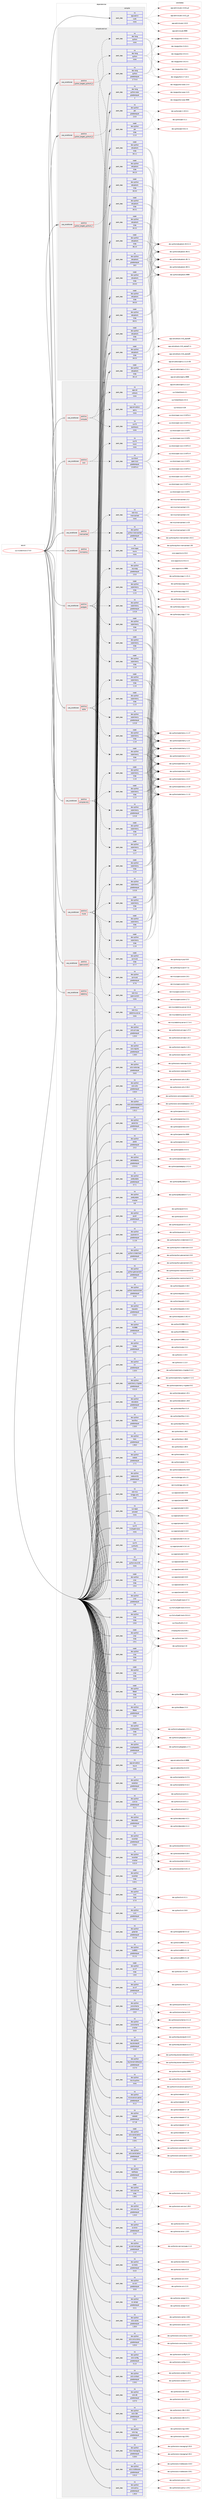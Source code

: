 digraph prolog {

# *************
# Graph options
# *************

newrank=true;
concentrate=true;
compound=true;
graph [rankdir=LR,fontname=Helvetica,fontsize=10,ranksep=1.5];#, ranksep=2.5, nodesep=0.2];
edge  [arrowhead=vee];
node  [fontname=Helvetica,fontsize=10];

# **********
# The ebuild
# **********

subgraph cluster_leftcol {
color=gray;
rank=same;
label=<<i>ebuild</i>>;
id [label="sys-cluster/nova-17.0.0", color=red, width=4, href="../sys-cluster/nova-17.0.0.svg"];
}

# ****************
# The dependencies
# ****************

subgraph cluster_midcol {
color=gray;
label=<<i>dependencies</i>>;
subgraph cluster_compile {
fillcolor="#eeeeee";
style=filled;
label=<<i>compile</i>>;
subgraph pack6497 {
dependency7320 [label=<<TABLE BORDER="0" CELLBORDER="1" CELLSPACING="0" CELLPADDING="4" WIDTH="220"><TR><TD ROWSPAN="6" CELLPADDING="30">pack_dep</TD></TR><TR><TD WIDTH="110">no</TD></TR><TR><TD>app-admin</TD></TR><TR><TD>sudo</TD></TR><TR><TD>none</TD></TR><TR><TD></TD></TR></TABLE>>, shape=none, color=blue];
}
id:e -> dependency7320:w [weight=20,style="solid",arrowhead="vee"];
}
subgraph cluster_compileandrun {
fillcolor="#eeeeee";
style=filled;
label=<<i>compile and run</i>>;
subgraph cond778 {
dependency7321 [label=<<TABLE BORDER="0" CELLBORDER="1" CELLSPACING="0" CELLPADDING="4"><TR><TD ROWSPAN="3" CELLPADDING="10">use_conditional</TD></TR><TR><TD>positive</TD></TR><TR><TD>python_targets_python2_7</TD></TR></TABLE>>, shape=none, color=red];
subgraph pack6498 {
dependency7322 [label=<<TABLE BORDER="0" CELLBORDER="1" CELLSPACING="0" CELLPADDING="4" WIDTH="220"><TR><TD ROWSPAN="6" CELLPADDING="30">pack_dep</TD></TR><TR><TD WIDTH="110">no</TD></TR><TR><TD>dev-lang</TD></TR><TR><TD>python</TD></TR><TR><TD>greaterequal</TD></TR><TR><TD>2.7.5-r2</TD></TR></TABLE>>, shape=none, color=blue];
}
dependency7321:e -> dependency7322:w [weight=20,style="dashed",arrowhead="vee"];
}
id:e -> dependency7321:w [weight=20,style="solid",arrowhead="odotvee"];
subgraph cond779 {
dependency7323 [label=<<TABLE BORDER="0" CELLBORDER="1" CELLSPACING="0" CELLPADDING="4"><TR><TD ROWSPAN="3" CELLPADDING="10">use_conditional</TD></TR><TR><TD>positive</TD></TR><TR><TD>python_targets_python3_4</TD></TR></TABLE>>, shape=none, color=red];
subgraph pack6499 {
dependency7324 [label=<<TABLE BORDER="0" CELLBORDER="1" CELLSPACING="0" CELLPADDING="4" WIDTH="220"><TR><TD ROWSPAN="6" CELLPADDING="30">pack_dep</TD></TR><TR><TD WIDTH="110">no</TD></TR><TR><TD>dev-lang</TD></TR><TR><TD>python</TD></TR><TR><TD>none</TD></TR><TR><TD></TD></TR></TABLE>>, shape=none, color=blue];
}
dependency7323:e -> dependency7324:w [weight=20,style="dashed",arrowhead="vee"];
}
id:e -> dependency7323:w [weight=20,style="solid",arrowhead="odotvee"];
subgraph cond780 {
dependency7325 [label=<<TABLE BORDER="0" CELLBORDER="1" CELLSPACING="0" CELLPADDING="4"><TR><TD ROWSPAN="3" CELLPADDING="10">use_conditional</TD></TR><TR><TD>positive</TD></TR><TR><TD>python_targets_python3_5</TD></TR></TABLE>>, shape=none, color=red];
subgraph pack6500 {
dependency7326 [label=<<TABLE BORDER="0" CELLBORDER="1" CELLSPACING="0" CELLPADDING="4" WIDTH="220"><TR><TD ROWSPAN="6" CELLPADDING="30">pack_dep</TD></TR><TR><TD WIDTH="110">no</TD></TR><TR><TD>dev-lang</TD></TR><TR><TD>python</TD></TR><TR><TD>none</TD></TR><TR><TD></TD></TR></TABLE>>, shape=none, color=blue];
}
dependency7325:e -> dependency7326:w [weight=20,style="dashed",arrowhead="vee"];
}
id:e -> dependency7325:w [weight=20,style="solid",arrowhead="odotvee"];
subgraph pack6501 {
dependency7327 [label=<<TABLE BORDER="0" CELLBORDER="1" CELLSPACING="0" CELLPADDING="4" WIDTH="220"><TR><TD ROWSPAN="6" CELLPADDING="30">pack_dep</TD></TR><TR><TD WIDTH="110">no</TD></TR><TR><TD>dev-lang</TD></TR><TR><TD>python-exec</TD></TR><TR><TD>greaterequal</TD></TR><TR><TD>2</TD></TR></TABLE>>, shape=none, color=blue];
}
id:e -> dependency7327:w [weight=20,style="solid",arrowhead="odotvee"];
subgraph pack6502 {
dependency7328 [label=<<TABLE BORDER="0" CELLBORDER="1" CELLSPACING="0" CELLPADDING="4" WIDTH="220"><TR><TD ROWSPAN="6" CELLPADDING="30">pack_dep</TD></TR><TR><TD WIDTH="110">no</TD></TR><TR><TD>dev-python</TD></TR><TR><TD>pbr</TD></TR><TR><TD>greaterequal</TD></TR><TR><TD>2.0.0</TD></TR></TABLE>>, shape=none, color=blue];
}
id:e -> dependency7328:w [weight=20,style="solid",arrowhead="odotvee"];
subgraph pack6503 {
dependency7329 [label=<<TABLE BORDER="0" CELLBORDER="1" CELLSPACING="0" CELLPADDING="4" WIDTH="220"><TR><TD ROWSPAN="6" CELLPADDING="30">pack_dep</TD></TR><TR><TD WIDTH="110">no</TD></TR><TR><TD>dev-python</TD></TR><TR><TD>setuptools</TD></TR><TR><TD>greaterequal</TD></TR><TR><TD>16.0</TD></TR></TABLE>>, shape=none, color=blue];
}
id:e -> dependency7329:w [weight=20,style="solid",arrowhead="odotvee"];
subgraph pack6504 {
dependency7330 [label=<<TABLE BORDER="0" CELLBORDER="1" CELLSPACING="0" CELLPADDING="4" WIDTH="220"><TR><TD ROWSPAN="6" CELLPADDING="30">pack_dep</TD></TR><TR><TD WIDTH="110">weak</TD></TR><TR><TD>dev-python</TD></TR><TR><TD>pbr</TD></TR><TR><TD>tilde</TD></TR><TR><TD>2.1.0</TD></TR></TABLE>>, shape=none, color=blue];
}
id:e -> dependency7330:w [weight=20,style="solid",arrowhead="odotvee"];
subgraph pack6505 {
dependency7331 [label=<<TABLE BORDER="0" CELLBORDER="1" CELLSPACING="0" CELLPADDING="4" WIDTH="220"><TR><TD ROWSPAN="6" CELLPADDING="30">pack_dep</TD></TR><TR><TD WIDTH="110">weak</TD></TR><TR><TD>dev-python</TD></TR><TR><TD>setuptools</TD></TR><TR><TD>tilde</TD></TR><TR><TD>24.0.0</TD></TR></TABLE>>, shape=none, color=blue];
}
id:e -> dependency7331:w [weight=20,style="solid",arrowhead="odotvee"];
subgraph pack6506 {
dependency7332 [label=<<TABLE BORDER="0" CELLBORDER="1" CELLSPACING="0" CELLPADDING="4" WIDTH="220"><TR><TD ROWSPAN="6" CELLPADDING="30">pack_dep</TD></TR><TR><TD WIDTH="110">weak</TD></TR><TR><TD>dev-python</TD></TR><TR><TD>setuptools</TD></TR><TR><TD>tilde</TD></TR><TR><TD>34.0.0</TD></TR></TABLE>>, shape=none, color=blue];
}
id:e -> dependency7332:w [weight=20,style="solid",arrowhead="odotvee"];
subgraph pack6507 {
dependency7333 [label=<<TABLE BORDER="0" CELLBORDER="1" CELLSPACING="0" CELLPADDING="4" WIDTH="220"><TR><TD ROWSPAN="6" CELLPADDING="30">pack_dep</TD></TR><TR><TD WIDTH="110">weak</TD></TR><TR><TD>dev-python</TD></TR><TR><TD>setuptools</TD></TR><TR><TD>tilde</TD></TR><TR><TD>34.0.1</TD></TR></TABLE>>, shape=none, color=blue];
}
id:e -> dependency7333:w [weight=20,style="solid",arrowhead="odotvee"];
subgraph pack6508 {
dependency7334 [label=<<TABLE BORDER="0" CELLBORDER="1" CELLSPACING="0" CELLPADDING="4" WIDTH="220"><TR><TD ROWSPAN="6" CELLPADDING="30">pack_dep</TD></TR><TR><TD WIDTH="110">weak</TD></TR><TR><TD>dev-python</TD></TR><TR><TD>setuptools</TD></TR><TR><TD>tilde</TD></TR><TR><TD>34.0.2</TD></TR></TABLE>>, shape=none, color=blue];
}
id:e -> dependency7334:w [weight=20,style="solid",arrowhead="odotvee"];
subgraph pack6509 {
dependency7335 [label=<<TABLE BORDER="0" CELLBORDER="1" CELLSPACING="0" CELLPADDING="4" WIDTH="220"><TR><TD ROWSPAN="6" CELLPADDING="30">pack_dep</TD></TR><TR><TD WIDTH="110">weak</TD></TR><TR><TD>dev-python</TD></TR><TR><TD>setuptools</TD></TR><TR><TD>tilde</TD></TR><TR><TD>34.0.3</TD></TR></TABLE>>, shape=none, color=blue];
}
id:e -> dependency7335:w [weight=20,style="solid",arrowhead="odotvee"];
subgraph pack6510 {
dependency7336 [label=<<TABLE BORDER="0" CELLBORDER="1" CELLSPACING="0" CELLPADDING="4" WIDTH="220"><TR><TD ROWSPAN="6" CELLPADDING="30">pack_dep</TD></TR><TR><TD WIDTH="110">weak</TD></TR><TR><TD>dev-python</TD></TR><TR><TD>setuptools</TD></TR><TR><TD>tilde</TD></TR><TR><TD>34.1.0</TD></TR></TABLE>>, shape=none, color=blue];
}
id:e -> dependency7336:w [weight=20,style="solid",arrowhead="odotvee"];
subgraph pack6511 {
dependency7337 [label=<<TABLE BORDER="0" CELLBORDER="1" CELLSPACING="0" CELLPADDING="4" WIDTH="220"><TR><TD ROWSPAN="6" CELLPADDING="30">pack_dep</TD></TR><TR><TD WIDTH="110">weak</TD></TR><TR><TD>dev-python</TD></TR><TR><TD>setuptools</TD></TR><TR><TD>tilde</TD></TR><TR><TD>34.1.1</TD></TR></TABLE>>, shape=none, color=blue];
}
id:e -> dependency7337:w [weight=20,style="solid",arrowhead="odotvee"];
subgraph pack6512 {
dependency7338 [label=<<TABLE BORDER="0" CELLBORDER="1" CELLSPACING="0" CELLPADDING="4" WIDTH="220"><TR><TD ROWSPAN="6" CELLPADDING="30">pack_dep</TD></TR><TR><TD WIDTH="110">weak</TD></TR><TR><TD>dev-python</TD></TR><TR><TD>setuptools</TD></TR><TR><TD>tilde</TD></TR><TR><TD>34.2.0</TD></TR></TABLE>>, shape=none, color=blue];
}
id:e -> dependency7338:w [weight=20,style="solid",arrowhead="odotvee"];
subgraph pack6513 {
dependency7339 [label=<<TABLE BORDER="0" CELLBORDER="1" CELLSPACING="0" CELLPADDING="4" WIDTH="220"><TR><TD ROWSPAN="6" CELLPADDING="30">pack_dep</TD></TR><TR><TD WIDTH="110">weak</TD></TR><TR><TD>dev-python</TD></TR><TR><TD>setuptools</TD></TR><TR><TD>tilde</TD></TR><TR><TD>34.3.0</TD></TR></TABLE>>, shape=none, color=blue];
}
id:e -> dependency7339:w [weight=20,style="solid",arrowhead="odotvee"];
subgraph pack6514 {
dependency7340 [label=<<TABLE BORDER="0" CELLBORDER="1" CELLSPACING="0" CELLPADDING="4" WIDTH="220"><TR><TD ROWSPAN="6" CELLPADDING="30">pack_dep</TD></TR><TR><TD WIDTH="110">weak</TD></TR><TR><TD>dev-python</TD></TR><TR><TD>setuptools</TD></TR><TR><TD>tilde</TD></TR><TR><TD>34.3.1</TD></TR></TABLE>>, shape=none, color=blue];
}
id:e -> dependency7340:w [weight=20,style="solid",arrowhead="odotvee"];
subgraph pack6515 {
dependency7341 [label=<<TABLE BORDER="0" CELLBORDER="1" CELLSPACING="0" CELLPADDING="4" WIDTH="220"><TR><TD ROWSPAN="6" CELLPADDING="30">pack_dep</TD></TR><TR><TD WIDTH="110">weak</TD></TR><TR><TD>dev-python</TD></TR><TR><TD>setuptools</TD></TR><TR><TD>tilde</TD></TR><TR><TD>34.3.2</TD></TR></TABLE>>, shape=none, color=blue];
}
id:e -> dependency7341:w [weight=20,style="solid",arrowhead="odotvee"];
subgraph pack6516 {
dependency7342 [label=<<TABLE BORDER="0" CELLBORDER="1" CELLSPACING="0" CELLPADDING="4" WIDTH="220"><TR><TD ROWSPAN="6" CELLPADDING="30">pack_dep</TD></TR><TR><TD WIDTH="110">weak</TD></TR><TR><TD>dev-python</TD></TR><TR><TD>setuptools</TD></TR><TR><TD>tilde</TD></TR><TR><TD>36.2.0</TD></TR></TABLE>>, shape=none, color=blue];
}
id:e -> dependency7342:w [weight=20,style="solid",arrowhead="odotvee"];
}
subgraph cluster_run {
fillcolor="#eeeeee";
style=filled;
label=<<i>run</i>>;
subgraph cond781 {
dependency7343 [label=<<TABLE BORDER="0" CELLBORDER="1" CELLSPACING="0" CELLPADDING="4"><TR><TD ROWSPAN="3" CELLPADDING="10">use_conditional</TD></TR><TR><TD>positive</TD></TR><TR><TD>compute</TD></TR></TABLE>>, shape=none, color=red];
subgraph pack6517 {
dependency7344 [label=<<TABLE BORDER="0" CELLBORDER="1" CELLSPACING="0" CELLPADDING="4" WIDTH="220"><TR><TD ROWSPAN="6" CELLPADDING="30">pack_dep</TD></TR><TR><TD WIDTH="110">no</TD></TR><TR><TD>app-cdr</TD></TR><TR><TD>cdrtools</TD></TR><TR><TD>none</TD></TR><TR><TD></TD></TR></TABLE>>, shape=none, color=blue];
}
dependency7343:e -> dependency7344:w [weight=20,style="dashed",arrowhead="vee"];
subgraph pack6518 {
dependency7345 [label=<<TABLE BORDER="0" CELLBORDER="1" CELLSPACING="0" CELLPADDING="4" WIDTH="220"><TR><TD ROWSPAN="6" CELLPADDING="30">pack_dep</TD></TR><TR><TD WIDTH="110">no</TD></TR><TR><TD>sys-fs</TD></TR><TR><TD>dosfstools</TD></TR><TR><TD>none</TD></TR><TR><TD></TD></TR></TABLE>>, shape=none, color=blue];
}
dependency7343:e -> dependency7345:w [weight=20,style="dashed",arrowhead="vee"];
subgraph pack6519 {
dependency7346 [label=<<TABLE BORDER="0" CELLBORDER="1" CELLSPACING="0" CELLPADDING="4" WIDTH="220"><TR><TD ROWSPAN="6" CELLPADDING="30">pack_dep</TD></TR><TR><TD WIDTH="110">no</TD></TR><TR><TD>app-emulation</TD></TR><TR><TD>qemu</TD></TR><TR><TD>none</TD></TR><TR><TD></TD></TR></TABLE>>, shape=none, color=blue];
}
dependency7343:e -> dependency7346:w [weight=20,style="dashed",arrowhead="vee"];
}
id:e -> dependency7343:w [weight=20,style="solid",arrowhead="odot"];
subgraph cond782 {
dependency7347 [label=<<TABLE BORDER="0" CELLBORDER="1" CELLSPACING="0" CELLPADDING="4"><TR><TD ROWSPAN="3" CELLPADDING="10">use_conditional</TD></TR><TR><TD>positive</TD></TR><TR><TD>compute-only</TD></TR></TABLE>>, shape=none, color=red];
subgraph pack6520 {
dependency7348 [label=<<TABLE BORDER="0" CELLBORDER="1" CELLSPACING="0" CELLPADDING="4" WIDTH="220"><TR><TD ROWSPAN="6" CELLPADDING="30">pack_dep</TD></TR><TR><TD WIDTH="110">no</TD></TR><TR><TD>dev-python</TD></TR><TR><TD>sqlalchemy</TD></TR><TR><TD>greaterequal</TD></TR><TR><TD>1.0.10</TD></TR></TABLE>>, shape=none, color=blue];
}
dependency7347:e -> dependency7348:w [weight=20,style="dashed",arrowhead="vee"];
subgraph pack6521 {
dependency7349 [label=<<TABLE BORDER="0" CELLBORDER="1" CELLSPACING="0" CELLPADDING="4" WIDTH="220"><TR><TD ROWSPAN="6" CELLPADDING="30">pack_dep</TD></TR><TR><TD WIDTH="110">weak</TD></TR><TR><TD>dev-python</TD></TR><TR><TD>sqlalchemy</TD></TR><TR><TD>tilde</TD></TR><TR><TD>1.1.5</TD></TR></TABLE>>, shape=none, color=blue];
}
dependency7347:e -> dependency7349:w [weight=20,style="dashed",arrowhead="vee"];
subgraph pack6522 {
dependency7350 [label=<<TABLE BORDER="0" CELLBORDER="1" CELLSPACING="0" CELLPADDING="4" WIDTH="220"><TR><TD ROWSPAN="6" CELLPADDING="30">pack_dep</TD></TR><TR><TD WIDTH="110">weak</TD></TR><TR><TD>dev-python</TD></TR><TR><TD>sqlalchemy</TD></TR><TR><TD>tilde</TD></TR><TR><TD>1.1.6</TD></TR></TABLE>>, shape=none, color=blue];
}
dependency7347:e -> dependency7350:w [weight=20,style="dashed",arrowhead="vee"];
subgraph pack6523 {
dependency7351 [label=<<TABLE BORDER="0" CELLBORDER="1" CELLSPACING="0" CELLPADDING="4" WIDTH="220"><TR><TD ROWSPAN="6" CELLPADDING="30">pack_dep</TD></TR><TR><TD WIDTH="110">weak</TD></TR><TR><TD>dev-python</TD></TR><TR><TD>sqlalchemy</TD></TR><TR><TD>tilde</TD></TR><TR><TD>1.1.7</TD></TR></TABLE>>, shape=none, color=blue];
}
dependency7347:e -> dependency7351:w [weight=20,style="dashed",arrowhead="vee"];
subgraph pack6524 {
dependency7352 [label=<<TABLE BORDER="0" CELLBORDER="1" CELLSPACING="0" CELLPADDING="4" WIDTH="220"><TR><TD ROWSPAN="6" CELLPADDING="30">pack_dep</TD></TR><TR><TD WIDTH="110">weak</TD></TR><TR><TD>dev-python</TD></TR><TR><TD>sqlalchemy</TD></TR><TR><TD>tilde</TD></TR><TR><TD>1.1.8</TD></TR></TABLE>>, shape=none, color=blue];
}
dependency7347:e -> dependency7352:w [weight=20,style="dashed",arrowhead="vee"];
}
id:e -> dependency7347:w [weight=20,style="solid",arrowhead="odot"];
subgraph cond783 {
dependency7353 [label=<<TABLE BORDER="0" CELLBORDER="1" CELLSPACING="0" CELLPADDING="4"><TR><TD ROWSPAN="3" CELLPADDING="10">use_conditional</TD></TR><TR><TD>positive</TD></TR><TR><TD>iscsi</TD></TR></TABLE>>, shape=none, color=red];
subgraph pack6525 {
dependency7354 [label=<<TABLE BORDER="0" CELLBORDER="1" CELLSPACING="0" CELLPADDING="4" WIDTH="220"><TR><TD ROWSPAN="6" CELLPADDING="30">pack_dep</TD></TR><TR><TD WIDTH="110">no</TD></TR><TR><TD>sys-fs</TD></TR><TR><TD>lsscsi</TD></TR><TR><TD>none</TD></TR><TR><TD></TD></TR></TABLE>>, shape=none, color=blue];
}
dependency7353:e -> dependency7354:w [weight=20,style="dashed",arrowhead="vee"];
subgraph pack6526 {
dependency7355 [label=<<TABLE BORDER="0" CELLBORDER="1" CELLSPACING="0" CELLPADDING="4" WIDTH="220"><TR><TD ROWSPAN="6" CELLPADDING="30">pack_dep</TD></TR><TR><TD WIDTH="110">no</TD></TR><TR><TD>sys-block</TD></TR><TR><TD>open-iscsi</TD></TR><TR><TD>greaterequal</TD></TR><TR><TD>2.0.873-r1</TD></TR></TABLE>>, shape=none, color=blue];
}
dependency7353:e -> dependency7355:w [weight=20,style="dashed",arrowhead="vee"];
}
id:e -> dependency7353:w [weight=20,style="solid",arrowhead="odot"];
subgraph cond784 {
dependency7356 [label=<<TABLE BORDER="0" CELLBORDER="1" CELLSPACING="0" CELLPADDING="4"><TR><TD ROWSPAN="3" CELLPADDING="10">use_conditional</TD></TR><TR><TD>positive</TD></TR><TR><TD>memcached</TD></TR></TABLE>>, shape=none, color=red];
subgraph pack6527 {
dependency7357 [label=<<TABLE BORDER="0" CELLBORDER="1" CELLSPACING="0" CELLPADDING="4" WIDTH="220"><TR><TD ROWSPAN="6" CELLPADDING="30">pack_dep</TD></TR><TR><TD WIDTH="110">no</TD></TR><TR><TD>net-misc</TD></TR><TR><TD>memcached</TD></TR><TR><TD>none</TD></TR><TR><TD></TD></TR></TABLE>>, shape=none, color=blue];
}
dependency7356:e -> dependency7357:w [weight=20,style="dashed",arrowhead="vee"];
subgraph pack6528 {
dependency7358 [label=<<TABLE BORDER="0" CELLBORDER="1" CELLSPACING="0" CELLPADDING="4" WIDTH="220"><TR><TD ROWSPAN="6" CELLPADDING="30">pack_dep</TD></TR><TR><TD WIDTH="110">no</TD></TR><TR><TD>dev-python</TD></TR><TR><TD>python-memcached</TD></TR><TR><TD>greaterequal</TD></TR><TR><TD>1.58</TD></TR></TABLE>>, shape=none, color=blue];
}
dependency7356:e -> dependency7358:w [weight=20,style="dashed",arrowhead="vee"];
}
id:e -> dependency7356:w [weight=20,style="solid",arrowhead="odot"];
subgraph cond785 {
dependency7359 [label=<<TABLE BORDER="0" CELLBORDER="1" CELLSPACING="0" CELLPADDING="4"><TR><TD ROWSPAN="3" CELLPADDING="10">use_conditional</TD></TR><TR><TD>positive</TD></TR><TR><TD>mysql</TD></TR></TABLE>>, shape=none, color=red];
subgraph pack6529 {
dependency7360 [label=<<TABLE BORDER="0" CELLBORDER="1" CELLSPACING="0" CELLPADDING="4" WIDTH="220"><TR><TD ROWSPAN="6" CELLPADDING="30">pack_dep</TD></TR><TR><TD WIDTH="110">no</TD></TR><TR><TD>dev-python</TD></TR><TR><TD>pymysql</TD></TR><TR><TD>greaterequal</TD></TR><TR><TD>0.7.6</TD></TR></TABLE>>, shape=none, color=blue];
}
dependency7359:e -> dependency7360:w [weight=20,style="dashed",arrowhead="vee"];
subgraph pack6530 {
dependency7361 [label=<<TABLE BORDER="0" CELLBORDER="1" CELLSPACING="0" CELLPADDING="4" WIDTH="220"><TR><TD ROWSPAN="6" CELLPADDING="30">pack_dep</TD></TR><TR><TD WIDTH="110">weak</TD></TR><TR><TD>dev-python</TD></TR><TR><TD>pymysql</TD></TR><TR><TD>tilde</TD></TR><TR><TD>0.7.7</TD></TR></TABLE>>, shape=none, color=blue];
}
dependency7359:e -> dependency7361:w [weight=20,style="dashed",arrowhead="vee"];
subgraph pack6531 {
dependency7362 [label=<<TABLE BORDER="0" CELLBORDER="1" CELLSPACING="0" CELLPADDING="4" WIDTH="220"><TR><TD ROWSPAN="6" CELLPADDING="30">pack_dep</TD></TR><TR><TD WIDTH="110">no</TD></TR><TR><TD>dev-python</TD></TR><TR><TD>sqlalchemy</TD></TR><TR><TD>greaterequal</TD></TR><TR><TD>1.0.10</TD></TR></TABLE>>, shape=none, color=blue];
}
dependency7359:e -> dependency7362:w [weight=20,style="dashed",arrowhead="vee"];
subgraph pack6532 {
dependency7363 [label=<<TABLE BORDER="0" CELLBORDER="1" CELLSPACING="0" CELLPADDING="4" WIDTH="220"><TR><TD ROWSPAN="6" CELLPADDING="30">pack_dep</TD></TR><TR><TD WIDTH="110">weak</TD></TR><TR><TD>dev-python</TD></TR><TR><TD>sqlalchemy</TD></TR><TR><TD>tilde</TD></TR><TR><TD>1.1.5</TD></TR></TABLE>>, shape=none, color=blue];
}
dependency7359:e -> dependency7363:w [weight=20,style="dashed",arrowhead="vee"];
subgraph pack6533 {
dependency7364 [label=<<TABLE BORDER="0" CELLBORDER="1" CELLSPACING="0" CELLPADDING="4" WIDTH="220"><TR><TD ROWSPAN="6" CELLPADDING="30">pack_dep</TD></TR><TR><TD WIDTH="110">weak</TD></TR><TR><TD>dev-python</TD></TR><TR><TD>sqlalchemy</TD></TR><TR><TD>tilde</TD></TR><TR><TD>1.1.6</TD></TR></TABLE>>, shape=none, color=blue];
}
dependency7359:e -> dependency7364:w [weight=20,style="dashed",arrowhead="vee"];
subgraph pack6534 {
dependency7365 [label=<<TABLE BORDER="0" CELLBORDER="1" CELLSPACING="0" CELLPADDING="4" WIDTH="220"><TR><TD ROWSPAN="6" CELLPADDING="30">pack_dep</TD></TR><TR><TD WIDTH="110">weak</TD></TR><TR><TD>dev-python</TD></TR><TR><TD>sqlalchemy</TD></TR><TR><TD>tilde</TD></TR><TR><TD>1.1.7</TD></TR></TABLE>>, shape=none, color=blue];
}
dependency7359:e -> dependency7365:w [weight=20,style="dashed",arrowhead="vee"];
subgraph pack6535 {
dependency7366 [label=<<TABLE BORDER="0" CELLBORDER="1" CELLSPACING="0" CELLPADDING="4" WIDTH="220"><TR><TD ROWSPAN="6" CELLPADDING="30">pack_dep</TD></TR><TR><TD WIDTH="110">weak</TD></TR><TR><TD>dev-python</TD></TR><TR><TD>sqlalchemy</TD></TR><TR><TD>tilde</TD></TR><TR><TD>1.1.8</TD></TR></TABLE>>, shape=none, color=blue];
}
dependency7359:e -> dependency7366:w [weight=20,style="dashed",arrowhead="vee"];
}
id:e -> dependency7359:w [weight=20,style="solid",arrowhead="odot"];
subgraph cond786 {
dependency7367 [label=<<TABLE BORDER="0" CELLBORDER="1" CELLSPACING="0" CELLPADDING="4"><TR><TD ROWSPAN="3" CELLPADDING="10">use_conditional</TD></TR><TR><TD>positive</TD></TR><TR><TD>novncproxy</TD></TR></TABLE>>, shape=none, color=red];
subgraph pack6536 {
dependency7368 [label=<<TABLE BORDER="0" CELLBORDER="1" CELLSPACING="0" CELLPADDING="4" WIDTH="220"><TR><TD ROWSPAN="6" CELLPADDING="30">pack_dep</TD></TR><TR><TD WIDTH="110">no</TD></TR><TR><TD>www-apps</TD></TR><TR><TD>novnc</TD></TR><TR><TD>none</TD></TR><TR><TD></TD></TR></TABLE>>, shape=none, color=blue];
}
dependency7367:e -> dependency7368:w [weight=20,style="dashed",arrowhead="vee"];
}
id:e -> dependency7367:w [weight=20,style="solid",arrowhead="odot"];
subgraph cond787 {
dependency7369 [label=<<TABLE BORDER="0" CELLBORDER="1" CELLSPACING="0" CELLPADDING="4"><TR><TD ROWSPAN="3" CELLPADDING="10">use_conditional</TD></TR><TR><TD>positive</TD></TR><TR><TD>openvswitch</TD></TR></TABLE>>, shape=none, color=red];
subgraph pack6537 {
dependency7370 [label=<<TABLE BORDER="0" CELLBORDER="1" CELLSPACING="0" CELLPADDING="4" WIDTH="220"><TR><TD ROWSPAN="6" CELLPADDING="30">pack_dep</TD></TR><TR><TD WIDTH="110">no</TD></TR><TR><TD>net-misc</TD></TR><TR><TD>openvswitch</TD></TR><TR><TD>none</TD></TR><TR><TD></TD></TR></TABLE>>, shape=none, color=blue];
}
dependency7369:e -> dependency7370:w [weight=20,style="dashed",arrowhead="vee"];
}
id:e -> dependency7369:w [weight=20,style="solid",arrowhead="odot"];
subgraph cond788 {
dependency7371 [label=<<TABLE BORDER="0" CELLBORDER="1" CELLSPACING="0" CELLPADDING="4"><TR><TD ROWSPAN="3" CELLPADDING="10">use_conditional</TD></TR><TR><TD>positive</TD></TR><TR><TD>postgres</TD></TR></TABLE>>, shape=none, color=red];
subgraph pack6538 {
dependency7372 [label=<<TABLE BORDER="0" CELLBORDER="1" CELLSPACING="0" CELLPADDING="4" WIDTH="220"><TR><TD ROWSPAN="6" CELLPADDING="30">pack_dep</TD></TR><TR><TD WIDTH="110">no</TD></TR><TR><TD>dev-python</TD></TR><TR><TD>psycopg</TD></TR><TR><TD>greaterequal</TD></TR><TR><TD>2.5.0</TD></TR></TABLE>>, shape=none, color=blue];
}
dependency7371:e -> dependency7372:w [weight=20,style="dashed",arrowhead="vee"];
subgraph pack6539 {
dependency7373 [label=<<TABLE BORDER="0" CELLBORDER="1" CELLSPACING="0" CELLPADDING="4" WIDTH="220"><TR><TD ROWSPAN="6" CELLPADDING="30">pack_dep</TD></TR><TR><TD WIDTH="110">no</TD></TR><TR><TD>dev-python</TD></TR><TR><TD>sqlalchemy</TD></TR><TR><TD>greaterequal</TD></TR><TR><TD>1.0.10</TD></TR></TABLE>>, shape=none, color=blue];
}
dependency7371:e -> dependency7373:w [weight=20,style="dashed",arrowhead="vee"];
subgraph pack6540 {
dependency7374 [label=<<TABLE BORDER="0" CELLBORDER="1" CELLSPACING="0" CELLPADDING="4" WIDTH="220"><TR><TD ROWSPAN="6" CELLPADDING="30">pack_dep</TD></TR><TR><TD WIDTH="110">weak</TD></TR><TR><TD>dev-python</TD></TR><TR><TD>sqlalchemy</TD></TR><TR><TD>tilde</TD></TR><TR><TD>1.1.5</TD></TR></TABLE>>, shape=none, color=blue];
}
dependency7371:e -> dependency7374:w [weight=20,style="dashed",arrowhead="vee"];
subgraph pack6541 {
dependency7375 [label=<<TABLE BORDER="0" CELLBORDER="1" CELLSPACING="0" CELLPADDING="4" WIDTH="220"><TR><TD ROWSPAN="6" CELLPADDING="30">pack_dep</TD></TR><TR><TD WIDTH="110">weak</TD></TR><TR><TD>dev-python</TD></TR><TR><TD>sqlalchemy</TD></TR><TR><TD>tilde</TD></TR><TR><TD>1.1.6</TD></TR></TABLE>>, shape=none, color=blue];
}
dependency7371:e -> dependency7375:w [weight=20,style="dashed",arrowhead="vee"];
subgraph pack6542 {
dependency7376 [label=<<TABLE BORDER="0" CELLBORDER="1" CELLSPACING="0" CELLPADDING="4" WIDTH="220"><TR><TD ROWSPAN="6" CELLPADDING="30">pack_dep</TD></TR><TR><TD WIDTH="110">weak</TD></TR><TR><TD>dev-python</TD></TR><TR><TD>sqlalchemy</TD></TR><TR><TD>tilde</TD></TR><TR><TD>1.1.7</TD></TR></TABLE>>, shape=none, color=blue];
}
dependency7371:e -> dependency7376:w [weight=20,style="dashed",arrowhead="vee"];
subgraph pack6543 {
dependency7377 [label=<<TABLE BORDER="0" CELLBORDER="1" CELLSPACING="0" CELLPADDING="4" WIDTH="220"><TR><TD ROWSPAN="6" CELLPADDING="30">pack_dep</TD></TR><TR><TD WIDTH="110">weak</TD></TR><TR><TD>dev-python</TD></TR><TR><TD>sqlalchemy</TD></TR><TR><TD>tilde</TD></TR><TR><TD>1.1.8</TD></TR></TABLE>>, shape=none, color=blue];
}
dependency7371:e -> dependency7377:w [weight=20,style="dashed",arrowhead="vee"];
}
id:e -> dependency7371:w [weight=20,style="solid",arrowhead="odot"];
subgraph cond789 {
dependency7378 [label=<<TABLE BORDER="0" CELLBORDER="1" CELLSPACING="0" CELLPADDING="4"><TR><TD ROWSPAN="3" CELLPADDING="10">use_conditional</TD></TR><TR><TD>positive</TD></TR><TR><TD>rabbitmq</TD></TR></TABLE>>, shape=none, color=red];
subgraph pack6544 {
dependency7379 [label=<<TABLE BORDER="0" CELLBORDER="1" CELLSPACING="0" CELLPADDING="4" WIDTH="220"><TR><TD ROWSPAN="6" CELLPADDING="30">pack_dep</TD></TR><TR><TD WIDTH="110">no</TD></TR><TR><TD>net-misc</TD></TR><TR><TD>rabbitmq-server</TD></TR><TR><TD>none</TD></TR><TR><TD></TD></TR></TABLE>>, shape=none, color=blue];
}
dependency7378:e -> dependency7379:w [weight=20,style="dashed",arrowhead="vee"];
}
id:e -> dependency7378:w [weight=20,style="solid",arrowhead="odot"];
subgraph cond790 {
dependency7380 [label=<<TABLE BORDER="0" CELLBORDER="1" CELLSPACING="0" CELLPADDING="4"><TR><TD ROWSPAN="3" CELLPADDING="10">use_conditional</TD></TR><TR><TD>positive</TD></TR><TR><TD>sqlite</TD></TR></TABLE>>, shape=none, color=red];
subgraph pack6545 {
dependency7381 [label=<<TABLE BORDER="0" CELLBORDER="1" CELLSPACING="0" CELLPADDING="4" WIDTH="220"><TR><TD ROWSPAN="6" CELLPADDING="30">pack_dep</TD></TR><TR><TD WIDTH="110">no</TD></TR><TR><TD>dev-python</TD></TR><TR><TD>sqlalchemy</TD></TR><TR><TD>greaterequal</TD></TR><TR><TD>1.0.10</TD></TR></TABLE>>, shape=none, color=blue];
}
dependency7380:e -> dependency7381:w [weight=20,style="dashed",arrowhead="vee"];
subgraph pack6546 {
dependency7382 [label=<<TABLE BORDER="0" CELLBORDER="1" CELLSPACING="0" CELLPADDING="4" WIDTH="220"><TR><TD ROWSPAN="6" CELLPADDING="30">pack_dep</TD></TR><TR><TD WIDTH="110">weak</TD></TR><TR><TD>dev-python</TD></TR><TR><TD>sqlalchemy</TD></TR><TR><TD>tilde</TD></TR><TR><TD>1.1.5</TD></TR></TABLE>>, shape=none, color=blue];
}
dependency7380:e -> dependency7382:w [weight=20,style="dashed",arrowhead="vee"];
subgraph pack6547 {
dependency7383 [label=<<TABLE BORDER="0" CELLBORDER="1" CELLSPACING="0" CELLPADDING="4" WIDTH="220"><TR><TD ROWSPAN="6" CELLPADDING="30">pack_dep</TD></TR><TR><TD WIDTH="110">weak</TD></TR><TR><TD>dev-python</TD></TR><TR><TD>sqlalchemy</TD></TR><TR><TD>tilde</TD></TR><TR><TD>1.1.6</TD></TR></TABLE>>, shape=none, color=blue];
}
dependency7380:e -> dependency7383:w [weight=20,style="dashed",arrowhead="vee"];
subgraph pack6548 {
dependency7384 [label=<<TABLE BORDER="0" CELLBORDER="1" CELLSPACING="0" CELLPADDING="4" WIDTH="220"><TR><TD ROWSPAN="6" CELLPADDING="30">pack_dep</TD></TR><TR><TD WIDTH="110">weak</TD></TR><TR><TD>dev-python</TD></TR><TR><TD>sqlalchemy</TD></TR><TR><TD>tilde</TD></TR><TR><TD>1.1.7</TD></TR></TABLE>>, shape=none, color=blue];
}
dependency7380:e -> dependency7384:w [weight=20,style="dashed",arrowhead="vee"];
subgraph pack6549 {
dependency7385 [label=<<TABLE BORDER="0" CELLBORDER="1" CELLSPACING="0" CELLPADDING="4" WIDTH="220"><TR><TD ROWSPAN="6" CELLPADDING="30">pack_dep</TD></TR><TR><TD WIDTH="110">weak</TD></TR><TR><TD>dev-python</TD></TR><TR><TD>sqlalchemy</TD></TR><TR><TD>tilde</TD></TR><TR><TD>1.1.8</TD></TR></TABLE>>, shape=none, color=blue];
}
dependency7380:e -> dependency7385:w [weight=20,style="dashed",arrowhead="vee"];
}
id:e -> dependency7380:w [weight=20,style="solid",arrowhead="odot"];
subgraph pack6550 {
dependency7386 [label=<<TABLE BORDER="0" CELLBORDER="1" CELLSPACING="0" CELLPADDING="4" WIDTH="220"><TR><TD ROWSPAN="6" CELLPADDING="30">pack_dep</TD></TR><TR><TD WIDTH="110">no</TD></TR><TR><TD>app-emulation</TD></TR><TR><TD>libvirt</TD></TR><TR><TD>none</TD></TR><TR><TD></TD></TR></TABLE>>, shape=none, color=blue];
}
id:e -> dependency7386:w [weight=20,style="solid",arrowhead="odot"];
subgraph pack6551 {
dependency7387 [label=<<TABLE BORDER="0" CELLBORDER="1" CELLSPACING="0" CELLPADDING="4" WIDTH="220"><TR><TD ROWSPAN="6" CELLPADDING="30">pack_dep</TD></TR><TR><TD WIDTH="110">no</TD></TR><TR><TD>dev-python</TD></TR><TR><TD>Babel</TD></TR><TR><TD>greaterequal</TD></TR><TR><TD>2.3.4</TD></TR></TABLE>>, shape=none, color=blue];
}
id:e -> dependency7387:w [weight=20,style="solid",arrowhead="odot"];
subgraph pack6552 {
dependency7388 [label=<<TABLE BORDER="0" CELLBORDER="1" CELLSPACING="0" CELLPADDING="4" WIDTH="220"><TR><TD ROWSPAN="6" CELLPADDING="30">pack_dep</TD></TR><TR><TD WIDTH="110">no</TD></TR><TR><TD>dev-python</TD></TR><TR><TD>castellan</TD></TR><TR><TD>greaterequal</TD></TR><TR><TD>0.16.0</TD></TR></TABLE>>, shape=none, color=blue];
}
id:e -> dependency7388:w [weight=20,style="solid",arrowhead="odot"];
subgraph pack6553 {
dependency7389 [label=<<TABLE BORDER="0" CELLBORDER="1" CELLSPACING="0" CELLPADDING="4" WIDTH="220"><TR><TD ROWSPAN="6" CELLPADDING="30">pack_dep</TD></TR><TR><TD WIDTH="110">no</TD></TR><TR><TD>dev-python</TD></TR><TR><TD>cryptography</TD></TR><TR><TD>greaterequal</TD></TR><TR><TD>1.9.0</TD></TR></TABLE>>, shape=none, color=blue];
}
id:e -> dependency7389:w [weight=20,style="solid",arrowhead="odot"];
subgraph pack6554 {
dependency7390 [label=<<TABLE BORDER="0" CELLBORDER="1" CELLSPACING="0" CELLPADDING="4" WIDTH="220"><TR><TD ROWSPAN="6" CELLPADDING="30">pack_dep</TD></TR><TR><TD WIDTH="110">no</TD></TR><TR><TD>dev-python</TD></TR><TR><TD>cursive</TD></TR><TR><TD>greaterequal</TD></TR><TR><TD>0.2.1</TD></TR></TABLE>>, shape=none, color=blue];
}
id:e -> dependency7390:w [weight=20,style="solid",arrowhead="odot"];
subgraph pack6555 {
dependency7391 [label=<<TABLE BORDER="0" CELLBORDER="1" CELLSPACING="0" CELLPADDING="4" WIDTH="220"><TR><TD ROWSPAN="6" CELLPADDING="30">pack_dep</TD></TR><TR><TD WIDTH="110">no</TD></TR><TR><TD>dev-python</TD></TR><TR><TD>decorator</TD></TR><TR><TD>greaterequal</TD></TR><TR><TD>3.4.0</TD></TR></TABLE>>, shape=none, color=blue];
}
id:e -> dependency7391:w [weight=20,style="solid",arrowhead="odot"];
subgraph pack6556 {
dependency7392 [label=<<TABLE BORDER="0" CELLBORDER="1" CELLSPACING="0" CELLPADDING="4" WIDTH="220"><TR><TD ROWSPAN="6" CELLPADDING="30">pack_dep</TD></TR><TR><TD WIDTH="110">no</TD></TR><TR><TD>dev-python</TD></TR><TR><TD>eventlet</TD></TR><TR><TD>greaterequal</TD></TR><TR><TD>0.18.4</TD></TR></TABLE>>, shape=none, color=blue];
}
id:e -> dependency7392:w [weight=20,style="solid",arrowhead="odot"];
subgraph pack6557 {
dependency7393 [label=<<TABLE BORDER="0" CELLBORDER="1" CELLSPACING="0" CELLPADDING="4" WIDTH="220"><TR><TD ROWSPAN="6" CELLPADDING="30">pack_dep</TD></TR><TR><TD WIDTH="110">no</TD></TR><TR><TD>dev-python</TD></TR><TR><TD>eventlet</TD></TR><TR><TD>smaller</TD></TR><TR><TD>0.21.0</TD></TR></TABLE>>, shape=none, color=blue];
}
id:e -> dependency7393:w [weight=20,style="solid",arrowhead="odot"];
subgraph pack6558 {
dependency7394 [label=<<TABLE BORDER="0" CELLBORDER="1" CELLSPACING="0" CELLPADDING="4" WIDTH="220"><TR><TD ROWSPAN="6" CELLPADDING="30">pack_dep</TD></TR><TR><TD WIDTH="110">no</TD></TR><TR><TD>dev-python</TD></TR><TR><TD>greenlet</TD></TR><TR><TD>greaterequal</TD></TR><TR><TD>0.4.10</TD></TR></TABLE>>, shape=none, color=blue];
}
id:e -> dependency7394:w [weight=20,style="solid",arrowhead="odot"];
subgraph pack6559 {
dependency7395 [label=<<TABLE BORDER="0" CELLBORDER="1" CELLSPACING="0" CELLPADDING="4" WIDTH="220"><TR><TD ROWSPAN="6" CELLPADDING="30">pack_dep</TD></TR><TR><TD WIDTH="110">no</TD></TR><TR><TD>dev-python</TD></TR><TR><TD>iso8601</TD></TR><TR><TD>greaterequal</TD></TR><TR><TD>0.1.11</TD></TR></TABLE>>, shape=none, color=blue];
}
id:e -> dependency7395:w [weight=20,style="solid",arrowhead="odot"];
subgraph pack6560 {
dependency7396 [label=<<TABLE BORDER="0" CELLBORDER="1" CELLSPACING="0" CELLPADDING="4" WIDTH="220"><TR><TD ROWSPAN="6" CELLPADDING="30">pack_dep</TD></TR><TR><TD WIDTH="110">no</TD></TR><TR><TD>dev-python</TD></TR><TR><TD>jinja</TD></TR><TR><TD>greaterequal</TD></TR><TR><TD>2.8</TD></TR></TABLE>>, shape=none, color=blue];
}
id:e -> dependency7396:w [weight=20,style="solid",arrowhead="odot"];
subgraph pack6561 {
dependency7397 [label=<<TABLE BORDER="0" CELLBORDER="1" CELLSPACING="0" CELLPADDING="4" WIDTH="220"><TR><TD ROWSPAN="6" CELLPADDING="30">pack_dep</TD></TR><TR><TD WIDTH="110">no</TD></TR><TR><TD>dev-python</TD></TR><TR><TD>jsonschema</TD></TR><TR><TD>greaterequal</TD></TR><TR><TD>2.6.0</TD></TR></TABLE>>, shape=none, color=blue];
}
id:e -> dependency7397:w [weight=20,style="solid",arrowhead="odot"];
subgraph pack6562 {
dependency7398 [label=<<TABLE BORDER="0" CELLBORDER="1" CELLSPACING="0" CELLPADDING="4" WIDTH="220"><TR><TD ROWSPAN="6" CELLPADDING="30">pack_dep</TD></TR><TR><TD WIDTH="110">no</TD></TR><TR><TD>dev-python</TD></TR><TR><TD>jsonschema</TD></TR><TR><TD>smaller</TD></TR><TR><TD>3.0.0</TD></TR></TABLE>>, shape=none, color=blue];
}
id:e -> dependency7398:w [weight=20,style="solid",arrowhead="odot"];
subgraph pack6563 {
dependency7399 [label=<<TABLE BORDER="0" CELLBORDER="1" CELLSPACING="0" CELLPADDING="4" WIDTH="220"><TR><TD ROWSPAN="6" CELLPADDING="30">pack_dep</TD></TR><TR><TD WIDTH="110">no</TD></TR><TR><TD>dev-python</TD></TR><TR><TD>keystoneauth</TD></TR><TR><TD>greaterequal</TD></TR><TR><TD>3.3.0</TD></TR></TABLE>>, shape=none, color=blue];
}
id:e -> dependency7399:w [weight=20,style="solid",arrowhead="odot"];
subgraph pack6564 {
dependency7400 [label=<<TABLE BORDER="0" CELLBORDER="1" CELLSPACING="0" CELLPADDING="4" WIDTH="220"><TR><TD ROWSPAN="6" CELLPADDING="30">pack_dep</TD></TR><TR><TD WIDTH="110">no</TD></TR><TR><TD>dev-python</TD></TR><TR><TD>keystonemiddleware</TD></TR><TR><TD>greaterequal</TD></TR><TR><TD>4.17.0</TD></TR></TABLE>>, shape=none, color=blue];
}
id:e -> dependency7400:w [weight=20,style="solid",arrowhead="odot"];
subgraph pack6565 {
dependency7401 [label=<<TABLE BORDER="0" CELLBORDER="1" CELLSPACING="0" CELLPADDING="4" WIDTH="220"><TR><TD ROWSPAN="6" CELLPADDING="30">pack_dep</TD></TR><TR><TD WIDTH="110">no</TD></TR><TR><TD>dev-python</TD></TR><TR><TD>libvirt-python</TD></TR><TR><TD>none</TD></TR><TR><TD></TD></TR></TABLE>>, shape=none, color=blue];
}
id:e -> dependency7401:w [weight=20,style="solid",arrowhead="odot"];
subgraph pack6566 {
dependency7402 [label=<<TABLE BORDER="0" CELLBORDER="1" CELLSPACING="0" CELLPADDING="4" WIDTH="220"><TR><TD ROWSPAN="6" CELLPADDING="30">pack_dep</TD></TR><TR><TD WIDTH="110">no</TD></TR><TR><TD>dev-python</TD></TR><TR><TD>lxml</TD></TR><TR><TD>greaterequal</TD></TR><TR><TD>2.4.1</TD></TR></TABLE>>, shape=none, color=blue];
}
id:e -> dependency7402:w [weight=20,style="solid",arrowhead="odot"];
subgraph pack6567 {
dependency7403 [label=<<TABLE BORDER="0" CELLBORDER="1" CELLSPACING="0" CELLPADDING="4" WIDTH="220"><TR><TD ROWSPAN="6" CELLPADDING="30">pack_dep</TD></TR><TR><TD WIDTH="110">no</TD></TR><TR><TD>dev-python</TD></TR><TR><TD>microversion-parse</TD></TR><TR><TD>greaterequal</TD></TR><TR><TD>0.1.2</TD></TR></TABLE>>, shape=none, color=blue];
}
id:e -> dependency7403:w [weight=20,style="solid",arrowhead="odot"];
subgraph pack6568 {
dependency7404 [label=<<TABLE BORDER="0" CELLBORDER="1" CELLSPACING="0" CELLPADDING="4" WIDTH="220"><TR><TD ROWSPAN="6" CELLPADDING="30">pack_dep</TD></TR><TR><TD WIDTH="110">no</TD></TR><TR><TD>dev-python</TD></TR><TR><TD>netaddr</TD></TR><TR><TD>greaterequal</TD></TR><TR><TD>0.7.18</TD></TR></TABLE>>, shape=none, color=blue];
}
id:e -> dependency7404:w [weight=20,style="solid",arrowhead="odot"];
subgraph pack6569 {
dependency7405 [label=<<TABLE BORDER="0" CELLBORDER="1" CELLSPACING="0" CELLPADDING="4" WIDTH="220"><TR><TD ROWSPAN="6" CELLPADDING="30">pack_dep</TD></TR><TR><TD WIDTH="110">no</TD></TR><TR><TD>dev-python</TD></TR><TR><TD>netifaces</TD></TR><TR><TD>greaterequal</TD></TR><TR><TD>0.10.4</TD></TR></TABLE>>, shape=none, color=blue];
}
id:e -> dependency7405:w [weight=20,style="solid",arrowhead="odot"];
subgraph pack6570 {
dependency7406 [label=<<TABLE BORDER="0" CELLBORDER="1" CELLSPACING="0" CELLPADDING="4" WIDTH="220"><TR><TD ROWSPAN="6" CELLPADDING="30">pack_dep</TD></TR><TR><TD WIDTH="110">no</TD></TR><TR><TD>dev-python</TD></TR><TR><TD>os-brick</TD></TR><TR><TD>greaterequal</TD></TR><TR><TD>2.2.0</TD></TR></TABLE>>, shape=none, color=blue];
}
id:e -> dependency7406:w [weight=20,style="solid",arrowhead="odot"];
subgraph pack6571 {
dependency7407 [label=<<TABLE BORDER="0" CELLBORDER="1" CELLSPACING="0" CELLPADDING="4" WIDTH="220"><TR><TD ROWSPAN="6" CELLPADDING="30">pack_dep</TD></TR><TR><TD WIDTH="110">no</TD></TR><TR><TD>dev-python</TD></TR><TR><TD>os-service-types</TD></TR><TR><TD>greaterequal</TD></TR><TR><TD>1.1.0</TD></TR></TABLE>>, shape=none, color=blue];
}
id:e -> dependency7407:w [weight=20,style="solid",arrowhead="odot"];
subgraph pack6572 {
dependency7408 [label=<<TABLE BORDER="0" CELLBORDER="1" CELLSPACING="0" CELLPADDING="4" WIDTH="220"><TR><TD ROWSPAN="6" CELLPADDING="30">pack_dep</TD></TR><TR><TD WIDTH="110">no</TD></TR><TR><TD>dev-python</TD></TR><TR><TD>os-traits</TD></TR><TR><TD>greaterequal</TD></TR><TR><TD>0.4.0</TD></TR></TABLE>>, shape=none, color=blue];
}
id:e -> dependency7408:w [weight=20,style="solid",arrowhead="odot"];
subgraph pack6573 {
dependency7409 [label=<<TABLE BORDER="0" CELLBORDER="1" CELLSPACING="0" CELLPADDING="4" WIDTH="220"><TR><TD ROWSPAN="6" CELLPADDING="30">pack_dep</TD></TR><TR><TD WIDTH="110">no</TD></TR><TR><TD>dev-python</TD></TR><TR><TD>os-vif</TD></TR><TR><TD>greaterequal</TD></TR><TR><TD>1.7.0</TD></TR></TABLE>>, shape=none, color=blue];
}
id:e -> dependency7409:w [weight=20,style="solid",arrowhead="odot"];
subgraph pack6574 {
dependency7410 [label=<<TABLE BORDER="0" CELLBORDER="1" CELLSPACING="0" CELLPADDING="4" WIDTH="220"><TR><TD ROWSPAN="6" CELLPADDING="30">pack_dep</TD></TR><TR><TD WIDTH="110">no</TD></TR><TR><TD>dev-python</TD></TR><TR><TD>os-win</TD></TR><TR><TD>greaterequal</TD></TR><TR><TD>3.0.0</TD></TR></TABLE>>, shape=none, color=blue];
}
id:e -> dependency7410:w [weight=20,style="solid",arrowhead="odot"];
subgraph pack6575 {
dependency7411 [label=<<TABLE BORDER="0" CELLBORDER="1" CELLSPACING="0" CELLPADDING="4" WIDTH="220"><TR><TD ROWSPAN="6" CELLPADDING="30">pack_dep</TD></TR><TR><TD WIDTH="110">no</TD></TR><TR><TD>dev-python</TD></TR><TR><TD>os-xenapi</TD></TR><TR><TD>greaterequal</TD></TR><TR><TD>0.3.1</TD></TR></TABLE>>, shape=none, color=blue];
}
id:e -> dependency7411:w [weight=20,style="solid",arrowhead="odot"];
subgraph pack6576 {
dependency7412 [label=<<TABLE BORDER="0" CELLBORDER="1" CELLSPACING="0" CELLPADDING="4" WIDTH="220"><TR><TD ROWSPAN="6" CELLPADDING="30">pack_dep</TD></TR><TR><TD WIDTH="110">no</TD></TR><TR><TD>dev-python</TD></TR><TR><TD>oslo-cache</TD></TR><TR><TD>greaterequal</TD></TR><TR><TD>1.26.0</TD></TR></TABLE>>, shape=none, color=blue];
}
id:e -> dependency7412:w [weight=20,style="solid",arrowhead="odot"];
subgraph pack6577 {
dependency7413 [label=<<TABLE BORDER="0" CELLBORDER="1" CELLSPACING="0" CELLPADDING="4" WIDTH="220"><TR><TD ROWSPAN="6" CELLPADDING="30">pack_dep</TD></TR><TR><TD WIDTH="110">no</TD></TR><TR><TD>dev-python</TD></TR><TR><TD>oslo-concurrency</TD></TR><TR><TD>greaterequal</TD></TR><TR><TD>3.25.0</TD></TR></TABLE>>, shape=none, color=blue];
}
id:e -> dependency7413:w [weight=20,style="solid",arrowhead="odot"];
subgraph pack6578 {
dependency7414 [label=<<TABLE BORDER="0" CELLBORDER="1" CELLSPACING="0" CELLPADDING="4" WIDTH="220"><TR><TD ROWSPAN="6" CELLPADDING="30">pack_dep</TD></TR><TR><TD WIDTH="110">no</TD></TR><TR><TD>dev-python</TD></TR><TR><TD>oslo-config</TD></TR><TR><TD>greaterequal</TD></TR><TR><TD>5.1.0</TD></TR></TABLE>>, shape=none, color=blue];
}
id:e -> dependency7414:w [weight=20,style="solid",arrowhead="odot"];
subgraph pack6579 {
dependency7415 [label=<<TABLE BORDER="0" CELLBORDER="1" CELLSPACING="0" CELLPADDING="4" WIDTH="220"><TR><TD ROWSPAN="6" CELLPADDING="30">pack_dep</TD></TR><TR><TD WIDTH="110">no</TD></TR><TR><TD>dev-python</TD></TR><TR><TD>oslo-context</TD></TR><TR><TD>greaterequal</TD></TR><TR><TD>2.19.2</TD></TR></TABLE>>, shape=none, color=blue];
}
id:e -> dependency7415:w [weight=20,style="solid",arrowhead="odot"];
subgraph pack6580 {
dependency7416 [label=<<TABLE BORDER="0" CELLBORDER="1" CELLSPACING="0" CELLPADDING="4" WIDTH="220"><TR><TD ROWSPAN="6" CELLPADDING="30">pack_dep</TD></TR><TR><TD WIDTH="110">no</TD></TR><TR><TD>dev-python</TD></TR><TR><TD>oslo-db</TD></TR><TR><TD>greaterequal</TD></TR><TR><TD>4.27.0</TD></TR></TABLE>>, shape=none, color=blue];
}
id:e -> dependency7416:w [weight=20,style="solid",arrowhead="odot"];
subgraph pack6581 {
dependency7417 [label=<<TABLE BORDER="0" CELLBORDER="1" CELLSPACING="0" CELLPADDING="4" WIDTH="220"><TR><TD ROWSPAN="6" CELLPADDING="30">pack_dep</TD></TR><TR><TD WIDTH="110">no</TD></TR><TR><TD>dev-python</TD></TR><TR><TD>oslo-i18n</TD></TR><TR><TD>greaterequal</TD></TR><TR><TD>3.15.3</TD></TR></TABLE>>, shape=none, color=blue];
}
id:e -> dependency7417:w [weight=20,style="solid",arrowhead="odot"];
subgraph pack6582 {
dependency7418 [label=<<TABLE BORDER="0" CELLBORDER="1" CELLSPACING="0" CELLPADDING="4" WIDTH="220"><TR><TD ROWSPAN="6" CELLPADDING="30">pack_dep</TD></TR><TR><TD WIDTH="110">no</TD></TR><TR><TD>dev-python</TD></TR><TR><TD>oslo-log</TD></TR><TR><TD>greaterequal</TD></TR><TR><TD>3.36.0</TD></TR></TABLE>>, shape=none, color=blue];
}
id:e -> dependency7418:w [weight=20,style="solid",arrowhead="odot"];
subgraph pack6583 {
dependency7419 [label=<<TABLE BORDER="0" CELLBORDER="1" CELLSPACING="0" CELLPADDING="4" WIDTH="220"><TR><TD ROWSPAN="6" CELLPADDING="30">pack_dep</TD></TR><TR><TD WIDTH="110">no</TD></TR><TR><TD>dev-python</TD></TR><TR><TD>oslo-messaging</TD></TR><TR><TD>greaterequal</TD></TR><TR><TD>5.29.0</TD></TR></TABLE>>, shape=none, color=blue];
}
id:e -> dependency7419:w [weight=20,style="solid",arrowhead="odot"];
subgraph pack6584 {
dependency7420 [label=<<TABLE BORDER="0" CELLBORDER="1" CELLSPACING="0" CELLPADDING="4" WIDTH="220"><TR><TD ROWSPAN="6" CELLPADDING="30">pack_dep</TD></TR><TR><TD WIDTH="110">no</TD></TR><TR><TD>dev-python</TD></TR><TR><TD>oslo-middleware</TD></TR><TR><TD>greaterequal</TD></TR><TR><TD>3.31.0</TD></TR></TABLE>>, shape=none, color=blue];
}
id:e -> dependency7420:w [weight=20,style="solid",arrowhead="odot"];
subgraph pack6585 {
dependency7421 [label=<<TABLE BORDER="0" CELLBORDER="1" CELLSPACING="0" CELLPADDING="4" WIDTH="220"><TR><TD ROWSPAN="6" CELLPADDING="30">pack_dep</TD></TR><TR><TD WIDTH="110">no</TD></TR><TR><TD>dev-python</TD></TR><TR><TD>oslo-policy</TD></TR><TR><TD>greaterequal</TD></TR><TR><TD>1.30.0</TD></TR></TABLE>>, shape=none, color=blue];
}
id:e -> dependency7421:w [weight=20,style="solid",arrowhead="odot"];
subgraph pack6586 {
dependency7422 [label=<<TABLE BORDER="0" CELLBORDER="1" CELLSPACING="0" CELLPADDING="4" WIDTH="220"><TR><TD ROWSPAN="6" CELLPADDING="30">pack_dep</TD></TR><TR><TD WIDTH="110">no</TD></TR><TR><TD>dev-python</TD></TR><TR><TD>oslo-privsep</TD></TR><TR><TD>greaterequal</TD></TR><TR><TD>1.23.0</TD></TR></TABLE>>, shape=none, color=blue];
}
id:e -> dependency7422:w [weight=20,style="solid",arrowhead="odot"];
subgraph pack6587 {
dependency7423 [label=<<TABLE BORDER="0" CELLBORDER="1" CELLSPACING="0" CELLPADDING="4" WIDTH="220"><TR><TD ROWSPAN="6" CELLPADDING="30">pack_dep</TD></TR><TR><TD WIDTH="110">no</TD></TR><TR><TD>dev-python</TD></TR><TR><TD>oslo-reports</TD></TR><TR><TD>greaterequal</TD></TR><TR><TD>1.18.0</TD></TR></TABLE>>, shape=none, color=blue];
}
id:e -> dependency7423:w [weight=20,style="solid",arrowhead="odot"];
subgraph pack6588 {
dependency7424 [label=<<TABLE BORDER="0" CELLBORDER="1" CELLSPACING="0" CELLPADDING="4" WIDTH="220"><TR><TD ROWSPAN="6" CELLPADDING="30">pack_dep</TD></TR><TR><TD WIDTH="110">no</TD></TR><TR><TD>dev-python</TD></TR><TR><TD>oslo-rootwrap</TD></TR><TR><TD>greaterequal</TD></TR><TR><TD>5.8.0</TD></TR></TABLE>>, shape=none, color=blue];
}
id:e -> dependency7424:w [weight=20,style="solid",arrowhead="odot"];
subgraph pack6589 {
dependency7425 [label=<<TABLE BORDER="0" CELLBORDER="1" CELLSPACING="0" CELLPADDING="4" WIDTH="220"><TR><TD ROWSPAN="6" CELLPADDING="30">pack_dep</TD></TR><TR><TD WIDTH="110">no</TD></TR><TR><TD>dev-python</TD></TR><TR><TD>oslo-serialization</TD></TR><TR><TD>greaterequal</TD></TR><TR><TD>1.18.0</TD></TR></TABLE>>, shape=none, color=blue];
}
id:e -> dependency7425:w [weight=20,style="solid",arrowhead="odot"];
subgraph pack6590 {
dependency7426 [label=<<TABLE BORDER="0" CELLBORDER="1" CELLSPACING="0" CELLPADDING="4" WIDTH="220"><TR><TD ROWSPAN="6" CELLPADDING="30">pack_dep</TD></TR><TR><TD WIDTH="110">no</TD></TR><TR><TD>dev-python</TD></TR><TR><TD>oslo-service</TD></TR><TR><TD>greaterequal</TD></TR><TR><TD>1.24.0</TD></TR></TABLE>>, shape=none, color=blue];
}
id:e -> dependency7426:w [weight=20,style="solid",arrowhead="odot"];
subgraph pack6591 {
dependency7427 [label=<<TABLE BORDER="0" CELLBORDER="1" CELLSPACING="0" CELLPADDING="4" WIDTH="220"><TR><TD ROWSPAN="6" CELLPADDING="30">pack_dep</TD></TR><TR><TD WIDTH="110">no</TD></TR><TR><TD>dev-python</TD></TR><TR><TD>oslo-utils</TD></TR><TR><TD>greaterequal</TD></TR><TR><TD>3.33.0</TD></TR></TABLE>>, shape=none, color=blue];
}
id:e -> dependency7427:w [weight=20,style="solid",arrowhead="odot"];
subgraph pack6592 {
dependency7428 [label=<<TABLE BORDER="0" CELLBORDER="1" CELLSPACING="0" CELLPADDING="4" WIDTH="220"><TR><TD ROWSPAN="6" CELLPADDING="30">pack_dep</TD></TR><TR><TD WIDTH="110">no</TD></TR><TR><TD>dev-python</TD></TR><TR><TD>oslo-versionedobjects</TD></TR><TR><TD>greaterequal</TD></TR><TR><TD>1.31.2</TD></TR></TABLE>>, shape=none, color=blue];
}
id:e -> dependency7428:w [weight=20,style="solid",arrowhead="odot"];
subgraph pack6593 {
dependency7429 [label=<<TABLE BORDER="0" CELLBORDER="1" CELLSPACING="0" CELLPADDING="4" WIDTH="220"><TR><TD ROWSPAN="6" CELLPADDING="30">pack_dep</TD></TR><TR><TD WIDTH="110">no</TD></TR><TR><TD>dev-python</TD></TR><TR><TD>paramiko</TD></TR><TR><TD>greaterequal</TD></TR><TR><TD>2.0.0</TD></TR></TABLE>>, shape=none, color=blue];
}
id:e -> dependency7429:w [weight=20,style="solid",arrowhead="odot"];
subgraph pack6594 {
dependency7430 [label=<<TABLE BORDER="0" CELLBORDER="1" CELLSPACING="0" CELLPADDING="4" WIDTH="220"><TR><TD ROWSPAN="6" CELLPADDING="30">pack_dep</TD></TR><TR><TD WIDTH="110">no</TD></TR><TR><TD>dev-python</TD></TR><TR><TD>paste</TD></TR><TR><TD>greaterequal</TD></TR><TR><TD>2.0.2</TD></TR></TABLE>>, shape=none, color=blue];
}
id:e -> dependency7430:w [weight=20,style="solid",arrowhead="odot"];
subgraph pack6595 {
dependency7431 [label=<<TABLE BORDER="0" CELLBORDER="1" CELLSPACING="0" CELLPADDING="4" WIDTH="220"><TR><TD ROWSPAN="6" CELLPADDING="30">pack_dep</TD></TR><TR><TD WIDTH="110">no</TD></TR><TR><TD>dev-python</TD></TR><TR><TD>pastedeploy</TD></TR><TR><TD>greaterequal</TD></TR><TR><TD>1.5.0-r1</TD></TR></TABLE>>, shape=none, color=blue];
}
id:e -> dependency7431:w [weight=20,style="solid",arrowhead="odot"];
subgraph pack6596 {
dependency7432 [label=<<TABLE BORDER="0" CELLBORDER="1" CELLSPACING="0" CELLPADDING="4" WIDTH="220"><TR><TD ROWSPAN="6" CELLPADDING="30">pack_dep</TD></TR><TR><TD WIDTH="110">no</TD></TR><TR><TD>dev-python</TD></TR><TR><TD>prettytable</TD></TR><TR><TD>greaterequal</TD></TR><TR><TD>0.7.1</TD></TR></TABLE>>, shape=none, color=blue];
}
id:e -> dependency7432:w [weight=20,style="solid",arrowhead="odot"];
subgraph pack6597 {
dependency7433 [label=<<TABLE BORDER="0" CELLBORDER="1" CELLSPACING="0" CELLPADDING="4" WIDTH="220"><TR><TD ROWSPAN="6" CELLPADDING="30">pack_dep</TD></TR><TR><TD WIDTH="110">no</TD></TR><TR><TD>dev-python</TD></TR><TR><TD>prettytable</TD></TR><TR><TD>smaller</TD></TR><TR><TD>0.8</TD></TR></TABLE>>, shape=none, color=blue];
}
id:e -> dependency7433:w [weight=20,style="solid",arrowhead="odot"];
subgraph pack6598 {
dependency7434 [label=<<TABLE BORDER="0" CELLBORDER="1" CELLSPACING="0" CELLPADDING="4" WIDTH="220"><TR><TD ROWSPAN="6" CELLPADDING="30">pack_dep</TD></TR><TR><TD WIDTH="110">no</TD></TR><TR><TD>dev-python</TD></TR><TR><TD>psutil</TD></TR><TR><TD>greaterequal</TD></TR><TR><TD>3.2.2</TD></TR></TABLE>>, shape=none, color=blue];
}
id:e -> dependency7434:w [weight=20,style="solid",arrowhead="odot"];
subgraph pack6599 {
dependency7435 [label=<<TABLE BORDER="0" CELLBORDER="1" CELLSPACING="0" CELLPADDING="4" WIDTH="220"><TR><TD ROWSPAN="6" CELLPADDING="30">pack_dep</TD></TR><TR><TD WIDTH="110">no</TD></TR><TR><TD>dev-python</TD></TR><TR><TD>pypowervm</TD></TR><TR><TD>greaterequal</TD></TR><TR><TD>1.1.10</TD></TR></TABLE>>, shape=none, color=blue];
}
id:e -> dependency7435:w [weight=20,style="solid",arrowhead="odot"];
subgraph pack6600 {
dependency7436 [label=<<TABLE BORDER="0" CELLBORDER="1" CELLSPACING="0" CELLPADDING="4" WIDTH="220"><TR><TD ROWSPAN="6" CELLPADDING="30">pack_dep</TD></TR><TR><TD WIDTH="110">no</TD></TR><TR><TD>dev-python</TD></TR><TR><TD>python-cinderclient</TD></TR><TR><TD>greaterequal</TD></TR><TR><TD>3.3.0</TD></TR></TABLE>>, shape=none, color=blue];
}
id:e -> dependency7436:w [weight=20,style="solid",arrowhead="odot"];
subgraph pack6601 {
dependency7437 [label=<<TABLE BORDER="0" CELLBORDER="1" CELLSPACING="0" CELLPADDING="4" WIDTH="220"><TR><TD ROWSPAN="6" CELLPADDING="30">pack_dep</TD></TR><TR><TD WIDTH="110">no</TD></TR><TR><TD>dev-python</TD></TR><TR><TD>python-glanceclient</TD></TR><TR><TD>greaterequal</TD></TR><TR><TD>2.8.0</TD></TR></TABLE>>, shape=none, color=blue];
}
id:e -> dependency7437:w [weight=20,style="solid",arrowhead="odot"];
subgraph pack6602 {
dependency7438 [label=<<TABLE BORDER="0" CELLBORDER="1" CELLSPACING="0" CELLPADDING="4" WIDTH="220"><TR><TD ROWSPAN="6" CELLPADDING="30">pack_dep</TD></TR><TR><TD WIDTH="110">no</TD></TR><TR><TD>dev-python</TD></TR><TR><TD>python-neutronclient</TD></TR><TR><TD>greaterequal</TD></TR><TR><TD>6.3.0</TD></TR></TABLE>>, shape=none, color=blue];
}
id:e -> dependency7438:w [weight=20,style="solid",arrowhead="odot"];
subgraph pack6603 {
dependency7439 [label=<<TABLE BORDER="0" CELLBORDER="1" CELLSPACING="0" CELLPADDING="4" WIDTH="220"><TR><TD ROWSPAN="6" CELLPADDING="30">pack_dep</TD></TR><TR><TD WIDTH="110">no</TD></TR><TR><TD>dev-python</TD></TR><TR><TD>requests</TD></TR><TR><TD>greaterequal</TD></TR><TR><TD>2.14.2</TD></TR></TABLE>>, shape=none, color=blue];
}
id:e -> dependency7439:w [weight=20,style="solid",arrowhead="odot"];
subgraph pack6604 {
dependency7440 [label=<<TABLE BORDER="0" CELLBORDER="1" CELLSPACING="0" CELLPADDING="4" WIDTH="220"><TR><TD ROWSPAN="6" CELLPADDING="30">pack_dep</TD></TR><TR><TD WIDTH="110">no</TD></TR><TR><TD>dev-python</TD></TR><TR><TD>rfc3986</TD></TR><TR><TD>greaterequal</TD></TR><TR><TD>0.3.1</TD></TR></TABLE>>, shape=none, color=blue];
}
id:e -> dependency7440:w [weight=20,style="solid",arrowhead="odot"];
subgraph pack6605 {
dependency7441 [label=<<TABLE BORDER="0" CELLBORDER="1" CELLSPACING="0" CELLPADDING="4" WIDTH="220"><TR><TD ROWSPAN="6" CELLPADDING="30">pack_dep</TD></TR><TR><TD WIDTH="110">no</TD></TR><TR><TD>dev-python</TD></TR><TR><TD>routes</TD></TR><TR><TD>greaterequal</TD></TR><TR><TD>2.3.1</TD></TR></TABLE>>, shape=none, color=blue];
}
id:e -> dependency7441:w [weight=20,style="solid",arrowhead="odot"];
subgraph pack6606 {
dependency7442 [label=<<TABLE BORDER="0" CELLBORDER="1" CELLSPACING="0" CELLPADDING="4" WIDTH="220"><TR><TD ROWSPAN="6" CELLPADDING="30">pack_dep</TD></TR><TR><TD WIDTH="110">no</TD></TR><TR><TD>dev-python</TD></TR><TR><TD>six</TD></TR><TR><TD>greaterequal</TD></TR><TR><TD>1.10.0</TD></TR></TABLE>>, shape=none, color=blue];
}
id:e -> dependency7442:w [weight=20,style="solid",arrowhead="odot"];
subgraph pack6607 {
dependency7443 [label=<<TABLE BORDER="0" CELLBORDER="1" CELLSPACING="0" CELLPADDING="4" WIDTH="220"><TR><TD ROWSPAN="6" CELLPADDING="30">pack_dep</TD></TR><TR><TD WIDTH="110">no</TD></TR><TR><TD>dev-python</TD></TR><TR><TD>sqlalchemy-migrate</TD></TR><TR><TD>greaterequal</TD></TR><TR><TD>0.11.0</TD></TR></TABLE>>, shape=none, color=blue];
}
id:e -> dependency7443:w [weight=20,style="solid",arrowhead="odot"];
subgraph pack6608 {
dependency7444 [label=<<TABLE BORDER="0" CELLBORDER="1" CELLSPACING="0" CELLPADDING="4" WIDTH="220"><TR><TD ROWSPAN="6" CELLPADDING="30">pack_dep</TD></TR><TR><TD WIDTH="110">no</TD></TR><TR><TD>dev-python</TD></TR><TR><TD>stevedore</TD></TR><TR><TD>greaterequal</TD></TR><TR><TD>1.20.0</TD></TR></TABLE>>, shape=none, color=blue];
}
id:e -> dependency7444:w [weight=20,style="solid",arrowhead="odot"];
subgraph pack6609 {
dependency7445 [label=<<TABLE BORDER="0" CELLBORDER="1" CELLSPACING="0" CELLPADDING="4" WIDTH="220"><TR><TD ROWSPAN="6" CELLPADDING="30">pack_dep</TD></TR><TR><TD WIDTH="110">no</TD></TR><TR><TD>dev-python</TD></TR><TR><TD>taskflow</TD></TR><TR><TD>greaterequal</TD></TR><TR><TD>2.16.0</TD></TR></TABLE>>, shape=none, color=blue];
}
id:e -> dependency7445:w [weight=20,style="solid",arrowhead="odot"];
subgraph pack6610 {
dependency7446 [label=<<TABLE BORDER="0" CELLBORDER="1" CELLSPACING="0" CELLPADDING="4" WIDTH="220"><TR><TD ROWSPAN="6" CELLPADDING="30">pack_dep</TD></TR><TR><TD WIDTH="110">no</TD></TR><TR><TD>dev-python</TD></TR><TR><TD>tooz</TD></TR><TR><TD>greaterequal</TD></TR><TR><TD>1.58.0</TD></TR></TABLE>>, shape=none, color=blue];
}
id:e -> dependency7446:w [weight=20,style="solid",arrowhead="odot"];
subgraph pack6611 {
dependency7447 [label=<<TABLE BORDER="0" CELLBORDER="1" CELLSPACING="0" CELLPADDING="4" WIDTH="220"><TR><TD ROWSPAN="6" CELLPADDING="30">pack_dep</TD></TR><TR><TD WIDTH="110">no</TD></TR><TR><TD>dev-python</TD></TR><TR><TD>webob</TD></TR><TR><TD>greaterequal</TD></TR><TR><TD>1.7.1</TD></TR></TABLE>>, shape=none, color=blue];
}
id:e -> dependency7447:w [weight=20,style="solid",arrowhead="odot"];
subgraph pack6612 {
dependency7448 [label=<<TABLE BORDER="0" CELLBORDER="1" CELLSPACING="0" CELLPADDING="4" WIDTH="220"><TR><TD ROWSPAN="6" CELLPADDING="30">pack_dep</TD></TR><TR><TD WIDTH="110">no</TD></TR><TR><TD>dev-python</TD></TR><TR><TD>websockify</TD></TR><TR><TD>greaterequal</TD></TR><TR><TD>0.8.0</TD></TR></TABLE>>, shape=none, color=blue];
}
id:e -> dependency7448:w [weight=20,style="solid",arrowhead="odot"];
subgraph pack6613 {
dependency7449 [label=<<TABLE BORDER="0" CELLBORDER="1" CELLSPACING="0" CELLPADDING="4" WIDTH="220"><TR><TD ROWSPAN="6" CELLPADDING="30">pack_dep</TD></TR><TR><TD WIDTH="110">no</TD></TR><TR><TD>net-misc</TD></TR><TR><TD>bridge-utils</TD></TR><TR><TD>none</TD></TR><TR><TD></TD></TR></TABLE>>, shape=none, color=blue];
}
id:e -> dependency7449:w [weight=20,style="solid",arrowhead="odot"];
subgraph pack6614 {
dependency7450 [label=<<TABLE BORDER="0" CELLBORDER="1" CELLSPACING="0" CELLPADDING="4" WIDTH="220"><TR><TD ROWSPAN="6" CELLPADDING="30">pack_dep</TD></TR><TR><TD WIDTH="110">no</TD></TR><TR><TD>sys-apps</TD></TR><TR><TD>iproute2</TD></TR><TR><TD>none</TD></TR><TR><TD></TD></TR></TABLE>>, shape=none, color=blue];
}
id:e -> dependency7450:w [weight=20,style="solid",arrowhead="odot"];
subgraph pack6615 {
dependency7451 [label=<<TABLE BORDER="0" CELLBORDER="1" CELLSPACING="0" CELLPADDING="4" WIDTH="220"><TR><TD ROWSPAN="6" CELLPADDING="30">pack_dep</TD></TR><TR><TD WIDTH="110">no</TD></TR><TR><TD>sys-fs</TD></TR><TR><TD>multipath-tools</TD></TR><TR><TD>none</TD></TR><TR><TD></TD></TR></TABLE>>, shape=none, color=blue];
}
id:e -> dependency7451:w [weight=20,style="solid",arrowhead="odot"];
subgraph pack6616 {
dependency7452 [label=<<TABLE BORDER="0" CELLBORDER="1" CELLSPACING="0" CELLPADDING="4" WIDTH="220"><TR><TD ROWSPAN="6" CELLPADDING="30">pack_dep</TD></TR><TR><TD WIDTH="110">no</TD></TR><TR><TD>sys-fs</TD></TR><TR><TD>sysfsutils</TD></TR><TR><TD>none</TD></TR><TR><TD></TD></TR></TABLE>>, shape=none, color=blue];
}
id:e -> dependency7452:w [weight=20,style="solid",arrowhead="odot"];
subgraph pack6617 {
dependency7453 [label=<<TABLE BORDER="0" CELLBORDER="1" CELLSPACING="0" CELLPADDING="4" WIDTH="220"><TR><TD ROWSPAN="6" CELLPADDING="30">pack_dep</TD></TR><TR><TD WIDTH="110">no</TD></TR><TR><TD>virtual</TD></TR><TR><TD>python-enum34</TD></TR><TR><TD>none</TD></TR><TR><TD></TD></TR></TABLE>>, shape=none, color=blue];
}
id:e -> dependency7453:w [weight=20,style="solid",arrowhead="odot"];
subgraph pack6618 {
dependency7454 [label=<<TABLE BORDER="0" CELLBORDER="1" CELLSPACING="0" CELLPADDING="4" WIDTH="220"><TR><TD ROWSPAN="6" CELLPADDING="30">pack_dep</TD></TR><TR><TD WIDTH="110">weak</TD></TR><TR><TD>dev-python</TD></TR><TR><TD>Babel</TD></TR><TR><TD>tilde</TD></TR><TR><TD>2.4.0</TD></TR></TABLE>>, shape=none, color=blue];
}
id:e -> dependency7454:w [weight=20,style="solid",arrowhead="odot"];
subgraph pack6619 {
dependency7455 [label=<<TABLE BORDER="0" CELLBORDER="1" CELLSPACING="0" CELLPADDING="4" WIDTH="220"><TR><TD ROWSPAN="6" CELLPADDING="30">pack_dep</TD></TR><TR><TD WIDTH="110">weak</TD></TR><TR><TD>dev-python</TD></TR><TR><TD>cryptography</TD></TR><TR><TD>tilde</TD></TR><TR><TD>2.0.0</TD></TR></TABLE>>, shape=none, color=blue];
}
id:e -> dependency7455:w [weight=20,style="solid",arrowhead="odot"];
subgraph pack6620 {
dependency7456 [label=<<TABLE BORDER="0" CELLBORDER="1" CELLSPACING="0" CELLPADDING="4" WIDTH="220"><TR><TD ROWSPAN="6" CELLPADDING="30">pack_dep</TD></TR><TR><TD WIDTH="110">weak</TD></TR><TR><TD>dev-python</TD></TR><TR><TD>eventlet</TD></TR><TR><TD>tilde</TD></TR><TR><TD>0.20.1</TD></TR></TABLE>>, shape=none, color=blue];
}
id:e -> dependency7456:w [weight=20,style="solid",arrowhead="odot"];
subgraph pack6621 {
dependency7457 [label=<<TABLE BORDER="0" CELLBORDER="1" CELLSPACING="0" CELLPADDING="4" WIDTH="220"><TR><TD ROWSPAN="6" CELLPADDING="30">pack_dep</TD></TR><TR><TD WIDTH="110">weak</TD></TR><TR><TD>dev-python</TD></TR><TR><TD>jinja</TD></TR><TR><TD>tilde</TD></TR><TR><TD>2.9.0</TD></TR></TABLE>>, shape=none, color=blue];
}
id:e -> dependency7457:w [weight=20,style="solid",arrowhead="odot"];
subgraph pack6622 {
dependency7458 [label=<<TABLE BORDER="0" CELLBORDER="1" CELLSPACING="0" CELLPADDING="4" WIDTH="220"><TR><TD ROWSPAN="6" CELLPADDING="30">pack_dep</TD></TR><TR><TD WIDTH="110">weak</TD></TR><TR><TD>dev-python</TD></TR><TR><TD>jinja</TD></TR><TR><TD>tilde</TD></TR><TR><TD>2.9.1</TD></TR></TABLE>>, shape=none, color=blue];
}
id:e -> dependency7458:w [weight=20,style="solid",arrowhead="odot"];
subgraph pack6623 {
dependency7459 [label=<<TABLE BORDER="0" CELLBORDER="1" CELLSPACING="0" CELLPADDING="4" WIDTH="220"><TR><TD ROWSPAN="6" CELLPADDING="30">pack_dep</TD></TR><TR><TD WIDTH="110">weak</TD></TR><TR><TD>dev-python</TD></TR><TR><TD>jinja</TD></TR><TR><TD>tilde</TD></TR><TR><TD>2.9.2</TD></TR></TABLE>>, shape=none, color=blue];
}
id:e -> dependency7459:w [weight=20,style="solid",arrowhead="odot"];
subgraph pack6624 {
dependency7460 [label=<<TABLE BORDER="0" CELLBORDER="1" CELLSPACING="0" CELLPADDING="4" WIDTH="220"><TR><TD ROWSPAN="6" CELLPADDING="30">pack_dep</TD></TR><TR><TD WIDTH="110">weak</TD></TR><TR><TD>dev-python</TD></TR><TR><TD>jinja</TD></TR><TR><TD>tilde</TD></TR><TR><TD>2.9.3</TD></TR></TABLE>>, shape=none, color=blue];
}
id:e -> dependency7460:w [weight=20,style="solid",arrowhead="odot"];
subgraph pack6625 {
dependency7461 [label=<<TABLE BORDER="0" CELLBORDER="1" CELLSPACING="0" CELLPADDING="4" WIDTH="220"><TR><TD ROWSPAN="6" CELLPADDING="30">pack_dep</TD></TR><TR><TD WIDTH="110">weak</TD></TR><TR><TD>dev-python</TD></TR><TR><TD>jinja</TD></TR><TR><TD>tilde</TD></TR><TR><TD>2.9.4</TD></TR></TABLE>>, shape=none, color=blue];
}
id:e -> dependency7461:w [weight=20,style="solid",arrowhead="odot"];
subgraph pack6626 {
dependency7462 [label=<<TABLE BORDER="0" CELLBORDER="1" CELLSPACING="0" CELLPADDING="4" WIDTH="220"><TR><TD ROWSPAN="6" CELLPADDING="30">pack_dep</TD></TR><TR><TD WIDTH="110">weak</TD></TR><TR><TD>dev-python</TD></TR><TR><TD>lxml</TD></TR><TR><TD>tilde</TD></TR><TR><TD>3.7.0</TD></TR></TABLE>>, shape=none, color=blue];
}
id:e -> dependency7462:w [weight=20,style="solid",arrowhead="odot"];
subgraph pack6627 {
dependency7463 [label=<<TABLE BORDER="0" CELLBORDER="1" CELLSPACING="0" CELLPADDING="4" WIDTH="220"><TR><TD ROWSPAN="6" CELLPADDING="30">pack_dep</TD></TR><TR><TD WIDTH="110">weak</TD></TR><TR><TD>dev-python</TD></TR><TR><TD>os-vif</TD></TR><TR><TD>tilde</TD></TR><TR><TD>1.8.0</TD></TR></TABLE>>, shape=none, color=blue];
}
id:e -> dependency7463:w [weight=20,style="solid",arrowhead="odot"];
subgraph pack6628 {
dependency7464 [label=<<TABLE BORDER="0" CELLBORDER="1" CELLSPACING="0" CELLPADDING="4" WIDTH="220"><TR><TD ROWSPAN="6" CELLPADDING="30">pack_dep</TD></TR><TR><TD WIDTH="110">weak</TD></TR><TR><TD>dev-python</TD></TR><TR><TD>oslo-serialization</TD></TR><TR><TD>tilde</TD></TR><TR><TD>2.19.1</TD></TR></TABLE>>, shape=none, color=blue];
}
id:e -> dependency7464:w [weight=20,style="solid",arrowhead="odot"];
subgraph pack6629 {
dependency7465 [label=<<TABLE BORDER="0" CELLBORDER="1" CELLSPACING="0" CELLPADDING="4" WIDTH="220"><TR><TD ROWSPAN="6" CELLPADDING="30">pack_dep</TD></TR><TR><TD WIDTH="110">weak</TD></TR><TR><TD>dev-python</TD></TR><TR><TD>oslo-service</TD></TR><TR><TD>tilde</TD></TR><TR><TD>1.28.1</TD></TR></TABLE>>, shape=none, color=blue];
}
id:e -> dependency7465:w [weight=20,style="solid",arrowhead="odot"];
}
}

# **************
# The candidates
# **************

subgraph cluster_choices {
rank=same;
color=gray;
label=<<i>candidates</i>>;

subgraph choice6497 {
color=black;
nodesep=1;
choice97112112459710010910511047115117100111454946564650489511250 [label="app-admin/sudo-1.8.20_p2", color=red, width=4,href="../app-admin/sudo-1.8.20_p2.svg"];
choice97112112459710010910511047115117100111454946564650499511250 [label="app-admin/sudo-1.8.21_p2", color=red, width=4,href="../app-admin/sudo-1.8.21_p2.svg"];
choice9711211245971001091051104711511710011145494656465050 [label="app-admin/sudo-1.8.22", color=red, width=4,href="../app-admin/sudo-1.8.22.svg"];
choice971121124597100109105110471151171001114557575757 [label="app-admin/sudo-9999", color=red, width=4,href="../app-admin/sudo-9999.svg"];
dependency7320:e -> choice97112112459710010910511047115117100111454946564650489511250:w [style=dotted,weight="100"];
dependency7320:e -> choice97112112459710010910511047115117100111454946564650499511250:w [style=dotted,weight="100"];
dependency7320:e -> choice9711211245971001091051104711511710011145494656465050:w [style=dotted,weight="100"];
dependency7320:e -> choice971121124597100109105110471151171001114557575757:w [style=dotted,weight="100"];
}
subgraph choice6498 {
color=black;
nodesep=1;
choice100101118451089711010347112121116104111110455046554649524511449 [label="dev-lang/python-2.7.14-r1", color=red, width=4,href="../dev-lang/python-2.7.14-r1.svg"];
choice1001011184510897110103471121211161041111104551465246534511449 [label="dev-lang/python-3.4.5-r1", color=red, width=4,href="../dev-lang/python-3.4.5-r1.svg"];
choice1001011184510897110103471121211161041111104551465246544511449 [label="dev-lang/python-3.4.6-r1", color=red, width=4,href="../dev-lang/python-3.4.6-r1.svg"];
choice1001011184510897110103471121211161041111104551465346524511449 [label="dev-lang/python-3.5.4-r1", color=red, width=4,href="../dev-lang/python-3.5.4-r1.svg"];
choice1001011184510897110103471121211161041111104551465446514511449 [label="dev-lang/python-3.6.3-r1", color=red, width=4,href="../dev-lang/python-3.6.3-r1.svg"];
choice100101118451089711010347112121116104111110455146544652 [label="dev-lang/python-3.6.4", color=red, width=4,href="../dev-lang/python-3.6.4.svg"];
dependency7322:e -> choice100101118451089711010347112121116104111110455046554649524511449:w [style=dotted,weight="100"];
dependency7322:e -> choice1001011184510897110103471121211161041111104551465246534511449:w [style=dotted,weight="100"];
dependency7322:e -> choice1001011184510897110103471121211161041111104551465246544511449:w [style=dotted,weight="100"];
dependency7322:e -> choice1001011184510897110103471121211161041111104551465346524511449:w [style=dotted,weight="100"];
dependency7322:e -> choice1001011184510897110103471121211161041111104551465446514511449:w [style=dotted,weight="100"];
dependency7322:e -> choice100101118451089711010347112121116104111110455146544652:w [style=dotted,weight="100"];
}
subgraph choice6499 {
color=black;
nodesep=1;
choice100101118451089711010347112121116104111110455046554649524511449 [label="dev-lang/python-2.7.14-r1", color=red, width=4,href="../dev-lang/python-2.7.14-r1.svg"];
choice1001011184510897110103471121211161041111104551465246534511449 [label="dev-lang/python-3.4.5-r1", color=red, width=4,href="../dev-lang/python-3.4.5-r1.svg"];
choice1001011184510897110103471121211161041111104551465246544511449 [label="dev-lang/python-3.4.6-r1", color=red, width=4,href="../dev-lang/python-3.4.6-r1.svg"];
choice1001011184510897110103471121211161041111104551465346524511449 [label="dev-lang/python-3.5.4-r1", color=red, width=4,href="../dev-lang/python-3.5.4-r1.svg"];
choice1001011184510897110103471121211161041111104551465446514511449 [label="dev-lang/python-3.6.3-r1", color=red, width=4,href="../dev-lang/python-3.6.3-r1.svg"];
choice100101118451089711010347112121116104111110455146544652 [label="dev-lang/python-3.6.4", color=red, width=4,href="../dev-lang/python-3.6.4.svg"];
dependency7324:e -> choice100101118451089711010347112121116104111110455046554649524511449:w [style=dotted,weight="100"];
dependency7324:e -> choice1001011184510897110103471121211161041111104551465246534511449:w [style=dotted,weight="100"];
dependency7324:e -> choice1001011184510897110103471121211161041111104551465246544511449:w [style=dotted,weight="100"];
dependency7324:e -> choice1001011184510897110103471121211161041111104551465346524511449:w [style=dotted,weight="100"];
dependency7324:e -> choice1001011184510897110103471121211161041111104551465446514511449:w [style=dotted,weight="100"];
dependency7324:e -> choice100101118451089711010347112121116104111110455146544652:w [style=dotted,weight="100"];
}
subgraph choice6500 {
color=black;
nodesep=1;
choice100101118451089711010347112121116104111110455046554649524511449 [label="dev-lang/python-2.7.14-r1", color=red, width=4,href="../dev-lang/python-2.7.14-r1.svg"];
choice1001011184510897110103471121211161041111104551465246534511449 [label="dev-lang/python-3.4.5-r1", color=red, width=4,href="../dev-lang/python-3.4.5-r1.svg"];
choice1001011184510897110103471121211161041111104551465246544511449 [label="dev-lang/python-3.4.6-r1", color=red, width=4,href="../dev-lang/python-3.4.6-r1.svg"];
choice1001011184510897110103471121211161041111104551465346524511449 [label="dev-lang/python-3.5.4-r1", color=red, width=4,href="../dev-lang/python-3.5.4-r1.svg"];
choice1001011184510897110103471121211161041111104551465446514511449 [label="dev-lang/python-3.6.3-r1", color=red, width=4,href="../dev-lang/python-3.6.3-r1.svg"];
choice100101118451089711010347112121116104111110455146544652 [label="dev-lang/python-3.6.4", color=red, width=4,href="../dev-lang/python-3.6.4.svg"];
dependency7326:e -> choice100101118451089711010347112121116104111110455046554649524511449:w [style=dotted,weight="100"];
dependency7326:e -> choice1001011184510897110103471121211161041111104551465246534511449:w [style=dotted,weight="100"];
dependency7326:e -> choice1001011184510897110103471121211161041111104551465246544511449:w [style=dotted,weight="100"];
dependency7326:e -> choice1001011184510897110103471121211161041111104551465346524511449:w [style=dotted,weight="100"];
dependency7326:e -> choice1001011184510897110103471121211161041111104551465446514511449:w [style=dotted,weight="100"];
dependency7326:e -> choice100101118451089711010347112121116104111110455146544652:w [style=dotted,weight="100"];
}
subgraph choice6501 {
color=black;
nodesep=1;
choice1001011184510897110103471121211161041111104510112010199455046524652 [label="dev-lang/python-exec-2.4.4", color=red, width=4,href="../dev-lang/python-exec-2.4.4.svg"];
choice1001011184510897110103471121211161041111104510112010199455046524653 [label="dev-lang/python-exec-2.4.5", color=red, width=4,href="../dev-lang/python-exec-2.4.5.svg"];
choice10010111845108971101034711212111610411111045101120101994557575757 [label="dev-lang/python-exec-9999", color=red, width=4,href="../dev-lang/python-exec-9999.svg"];
dependency7327:e -> choice1001011184510897110103471121211161041111104510112010199455046524652:w [style=dotted,weight="100"];
dependency7327:e -> choice1001011184510897110103471121211161041111104510112010199455046524653:w [style=dotted,weight="100"];
dependency7327:e -> choice10010111845108971101034711212111610411111045101120101994557575757:w [style=dotted,weight="100"];
}
subgraph choice6502 {
color=black;
nodesep=1;
choice1001011184511212111610411111047112981144548465646504511449 [label="dev-python/pbr-0.8.2-r1", color=red, width=4,href="../dev-python/pbr-0.8.2-r1.svg"];
choice100101118451121211161041111104711298114454946494846484511449 [label="dev-python/pbr-1.10.0-r1", color=red, width=4,href="../dev-python/pbr-1.10.0-r1.svg"];
choice100101118451121211161041111104711298114455146494649 [label="dev-python/pbr-3.1.1", color=red, width=4,href="../dev-python/pbr-3.1.1.svg"];
dependency7328:e -> choice1001011184511212111610411111047112981144548465646504511449:w [style=dotted,weight="100"];
dependency7328:e -> choice100101118451121211161041111104711298114454946494846484511449:w [style=dotted,weight="100"];
dependency7328:e -> choice100101118451121211161041111104711298114455146494649:w [style=dotted,weight="100"];
}
subgraph choice6503 {
color=black;
nodesep=1;
choice1001011184511212111610411111047115101116117112116111111108115455152464846504511449 [label="dev-python/setuptools-34.0.2-r1", color=red, width=4,href="../dev-python/setuptools-34.0.2-r1.svg"];
choice100101118451121211161041111104711510111611711211611111110811545515446484649 [label="dev-python/setuptools-36.0.1", color=red, width=4,href="../dev-python/setuptools-36.0.1.svg"];
choice100101118451121211161041111104711510111611711211611111110811545515446554650 [label="dev-python/setuptools-36.7.2", color=red, width=4,href="../dev-python/setuptools-36.7.2.svg"];
choice100101118451121211161041111104711510111611711211611111110811545515646534649 [label="dev-python/setuptools-38.5.1", color=red, width=4,href="../dev-python/setuptools-38.5.1.svg"];
choice10010111845112121116104111110471151011161171121161111111081154557575757 [label="dev-python/setuptools-9999", color=red, width=4,href="../dev-python/setuptools-9999.svg"];
dependency7329:e -> choice1001011184511212111610411111047115101116117112116111111108115455152464846504511449:w [style=dotted,weight="100"];
dependency7329:e -> choice100101118451121211161041111104711510111611711211611111110811545515446484649:w [style=dotted,weight="100"];
dependency7329:e -> choice100101118451121211161041111104711510111611711211611111110811545515446554650:w [style=dotted,weight="100"];
dependency7329:e -> choice100101118451121211161041111104711510111611711211611111110811545515646534649:w [style=dotted,weight="100"];
dependency7329:e -> choice10010111845112121116104111110471151011161171121161111111081154557575757:w [style=dotted,weight="100"];
}
subgraph choice6504 {
color=black;
nodesep=1;
choice1001011184511212111610411111047112981144548465646504511449 [label="dev-python/pbr-0.8.2-r1", color=red, width=4,href="../dev-python/pbr-0.8.2-r1.svg"];
choice100101118451121211161041111104711298114454946494846484511449 [label="dev-python/pbr-1.10.0-r1", color=red, width=4,href="../dev-python/pbr-1.10.0-r1.svg"];
choice100101118451121211161041111104711298114455146494649 [label="dev-python/pbr-3.1.1", color=red, width=4,href="../dev-python/pbr-3.1.1.svg"];
dependency7330:e -> choice1001011184511212111610411111047112981144548465646504511449:w [style=dotted,weight="100"];
dependency7330:e -> choice100101118451121211161041111104711298114454946494846484511449:w [style=dotted,weight="100"];
dependency7330:e -> choice100101118451121211161041111104711298114455146494649:w [style=dotted,weight="100"];
}
subgraph choice6505 {
color=black;
nodesep=1;
choice1001011184511212111610411111047115101116117112116111111108115455152464846504511449 [label="dev-python/setuptools-34.0.2-r1", color=red, width=4,href="../dev-python/setuptools-34.0.2-r1.svg"];
choice100101118451121211161041111104711510111611711211611111110811545515446484649 [label="dev-python/setuptools-36.0.1", color=red, width=4,href="../dev-python/setuptools-36.0.1.svg"];
choice100101118451121211161041111104711510111611711211611111110811545515446554650 [label="dev-python/setuptools-36.7.2", color=red, width=4,href="../dev-python/setuptools-36.7.2.svg"];
choice100101118451121211161041111104711510111611711211611111110811545515646534649 [label="dev-python/setuptools-38.5.1", color=red, width=4,href="../dev-python/setuptools-38.5.1.svg"];
choice10010111845112121116104111110471151011161171121161111111081154557575757 [label="dev-python/setuptools-9999", color=red, width=4,href="../dev-python/setuptools-9999.svg"];
dependency7331:e -> choice1001011184511212111610411111047115101116117112116111111108115455152464846504511449:w [style=dotted,weight="100"];
dependency7331:e -> choice100101118451121211161041111104711510111611711211611111110811545515446484649:w [style=dotted,weight="100"];
dependency7331:e -> choice100101118451121211161041111104711510111611711211611111110811545515446554650:w [style=dotted,weight="100"];
dependency7331:e -> choice100101118451121211161041111104711510111611711211611111110811545515646534649:w [style=dotted,weight="100"];
dependency7331:e -> choice10010111845112121116104111110471151011161171121161111111081154557575757:w [style=dotted,weight="100"];
}
subgraph choice6506 {
color=black;
nodesep=1;
choice1001011184511212111610411111047115101116117112116111111108115455152464846504511449 [label="dev-python/setuptools-34.0.2-r1", color=red, width=4,href="../dev-python/setuptools-34.0.2-r1.svg"];
choice100101118451121211161041111104711510111611711211611111110811545515446484649 [label="dev-python/setuptools-36.0.1", color=red, width=4,href="../dev-python/setuptools-36.0.1.svg"];
choice100101118451121211161041111104711510111611711211611111110811545515446554650 [label="dev-python/setuptools-36.7.2", color=red, width=4,href="../dev-python/setuptools-36.7.2.svg"];
choice100101118451121211161041111104711510111611711211611111110811545515646534649 [label="dev-python/setuptools-38.5.1", color=red, width=4,href="../dev-python/setuptools-38.5.1.svg"];
choice10010111845112121116104111110471151011161171121161111111081154557575757 [label="dev-python/setuptools-9999", color=red, width=4,href="../dev-python/setuptools-9999.svg"];
dependency7332:e -> choice1001011184511212111610411111047115101116117112116111111108115455152464846504511449:w [style=dotted,weight="100"];
dependency7332:e -> choice100101118451121211161041111104711510111611711211611111110811545515446484649:w [style=dotted,weight="100"];
dependency7332:e -> choice100101118451121211161041111104711510111611711211611111110811545515446554650:w [style=dotted,weight="100"];
dependency7332:e -> choice100101118451121211161041111104711510111611711211611111110811545515646534649:w [style=dotted,weight="100"];
dependency7332:e -> choice10010111845112121116104111110471151011161171121161111111081154557575757:w [style=dotted,weight="100"];
}
subgraph choice6507 {
color=black;
nodesep=1;
choice1001011184511212111610411111047115101116117112116111111108115455152464846504511449 [label="dev-python/setuptools-34.0.2-r1", color=red, width=4,href="../dev-python/setuptools-34.0.2-r1.svg"];
choice100101118451121211161041111104711510111611711211611111110811545515446484649 [label="dev-python/setuptools-36.0.1", color=red, width=4,href="../dev-python/setuptools-36.0.1.svg"];
choice100101118451121211161041111104711510111611711211611111110811545515446554650 [label="dev-python/setuptools-36.7.2", color=red, width=4,href="../dev-python/setuptools-36.7.2.svg"];
choice100101118451121211161041111104711510111611711211611111110811545515646534649 [label="dev-python/setuptools-38.5.1", color=red, width=4,href="../dev-python/setuptools-38.5.1.svg"];
choice10010111845112121116104111110471151011161171121161111111081154557575757 [label="dev-python/setuptools-9999", color=red, width=4,href="../dev-python/setuptools-9999.svg"];
dependency7333:e -> choice1001011184511212111610411111047115101116117112116111111108115455152464846504511449:w [style=dotted,weight="100"];
dependency7333:e -> choice100101118451121211161041111104711510111611711211611111110811545515446484649:w [style=dotted,weight="100"];
dependency7333:e -> choice100101118451121211161041111104711510111611711211611111110811545515446554650:w [style=dotted,weight="100"];
dependency7333:e -> choice100101118451121211161041111104711510111611711211611111110811545515646534649:w [style=dotted,weight="100"];
dependency7333:e -> choice10010111845112121116104111110471151011161171121161111111081154557575757:w [style=dotted,weight="100"];
}
subgraph choice6508 {
color=black;
nodesep=1;
choice1001011184511212111610411111047115101116117112116111111108115455152464846504511449 [label="dev-python/setuptools-34.0.2-r1", color=red, width=4,href="../dev-python/setuptools-34.0.2-r1.svg"];
choice100101118451121211161041111104711510111611711211611111110811545515446484649 [label="dev-python/setuptools-36.0.1", color=red, width=4,href="../dev-python/setuptools-36.0.1.svg"];
choice100101118451121211161041111104711510111611711211611111110811545515446554650 [label="dev-python/setuptools-36.7.2", color=red, width=4,href="../dev-python/setuptools-36.7.2.svg"];
choice100101118451121211161041111104711510111611711211611111110811545515646534649 [label="dev-python/setuptools-38.5.1", color=red, width=4,href="../dev-python/setuptools-38.5.1.svg"];
choice10010111845112121116104111110471151011161171121161111111081154557575757 [label="dev-python/setuptools-9999", color=red, width=4,href="../dev-python/setuptools-9999.svg"];
dependency7334:e -> choice1001011184511212111610411111047115101116117112116111111108115455152464846504511449:w [style=dotted,weight="100"];
dependency7334:e -> choice100101118451121211161041111104711510111611711211611111110811545515446484649:w [style=dotted,weight="100"];
dependency7334:e -> choice100101118451121211161041111104711510111611711211611111110811545515446554650:w [style=dotted,weight="100"];
dependency7334:e -> choice100101118451121211161041111104711510111611711211611111110811545515646534649:w [style=dotted,weight="100"];
dependency7334:e -> choice10010111845112121116104111110471151011161171121161111111081154557575757:w [style=dotted,weight="100"];
}
subgraph choice6509 {
color=black;
nodesep=1;
choice1001011184511212111610411111047115101116117112116111111108115455152464846504511449 [label="dev-python/setuptools-34.0.2-r1", color=red, width=4,href="../dev-python/setuptools-34.0.2-r1.svg"];
choice100101118451121211161041111104711510111611711211611111110811545515446484649 [label="dev-python/setuptools-36.0.1", color=red, width=4,href="../dev-python/setuptools-36.0.1.svg"];
choice100101118451121211161041111104711510111611711211611111110811545515446554650 [label="dev-python/setuptools-36.7.2", color=red, width=4,href="../dev-python/setuptools-36.7.2.svg"];
choice100101118451121211161041111104711510111611711211611111110811545515646534649 [label="dev-python/setuptools-38.5.1", color=red, width=4,href="../dev-python/setuptools-38.5.1.svg"];
choice10010111845112121116104111110471151011161171121161111111081154557575757 [label="dev-python/setuptools-9999", color=red, width=4,href="../dev-python/setuptools-9999.svg"];
dependency7335:e -> choice1001011184511212111610411111047115101116117112116111111108115455152464846504511449:w [style=dotted,weight="100"];
dependency7335:e -> choice100101118451121211161041111104711510111611711211611111110811545515446484649:w [style=dotted,weight="100"];
dependency7335:e -> choice100101118451121211161041111104711510111611711211611111110811545515446554650:w [style=dotted,weight="100"];
dependency7335:e -> choice100101118451121211161041111104711510111611711211611111110811545515646534649:w [style=dotted,weight="100"];
dependency7335:e -> choice10010111845112121116104111110471151011161171121161111111081154557575757:w [style=dotted,weight="100"];
}
subgraph choice6510 {
color=black;
nodesep=1;
choice1001011184511212111610411111047115101116117112116111111108115455152464846504511449 [label="dev-python/setuptools-34.0.2-r1", color=red, width=4,href="../dev-python/setuptools-34.0.2-r1.svg"];
choice100101118451121211161041111104711510111611711211611111110811545515446484649 [label="dev-python/setuptools-36.0.1", color=red, width=4,href="../dev-python/setuptools-36.0.1.svg"];
choice100101118451121211161041111104711510111611711211611111110811545515446554650 [label="dev-python/setuptools-36.7.2", color=red, width=4,href="../dev-python/setuptools-36.7.2.svg"];
choice100101118451121211161041111104711510111611711211611111110811545515646534649 [label="dev-python/setuptools-38.5.1", color=red, width=4,href="../dev-python/setuptools-38.5.1.svg"];
choice10010111845112121116104111110471151011161171121161111111081154557575757 [label="dev-python/setuptools-9999", color=red, width=4,href="../dev-python/setuptools-9999.svg"];
dependency7336:e -> choice1001011184511212111610411111047115101116117112116111111108115455152464846504511449:w [style=dotted,weight="100"];
dependency7336:e -> choice100101118451121211161041111104711510111611711211611111110811545515446484649:w [style=dotted,weight="100"];
dependency7336:e -> choice100101118451121211161041111104711510111611711211611111110811545515446554650:w [style=dotted,weight="100"];
dependency7336:e -> choice100101118451121211161041111104711510111611711211611111110811545515646534649:w [style=dotted,weight="100"];
dependency7336:e -> choice10010111845112121116104111110471151011161171121161111111081154557575757:w [style=dotted,weight="100"];
}
subgraph choice6511 {
color=black;
nodesep=1;
choice1001011184511212111610411111047115101116117112116111111108115455152464846504511449 [label="dev-python/setuptools-34.0.2-r1", color=red, width=4,href="../dev-python/setuptools-34.0.2-r1.svg"];
choice100101118451121211161041111104711510111611711211611111110811545515446484649 [label="dev-python/setuptools-36.0.1", color=red, width=4,href="../dev-python/setuptools-36.0.1.svg"];
choice100101118451121211161041111104711510111611711211611111110811545515446554650 [label="dev-python/setuptools-36.7.2", color=red, width=4,href="../dev-python/setuptools-36.7.2.svg"];
choice100101118451121211161041111104711510111611711211611111110811545515646534649 [label="dev-python/setuptools-38.5.1", color=red, width=4,href="../dev-python/setuptools-38.5.1.svg"];
choice10010111845112121116104111110471151011161171121161111111081154557575757 [label="dev-python/setuptools-9999", color=red, width=4,href="../dev-python/setuptools-9999.svg"];
dependency7337:e -> choice1001011184511212111610411111047115101116117112116111111108115455152464846504511449:w [style=dotted,weight="100"];
dependency7337:e -> choice100101118451121211161041111104711510111611711211611111110811545515446484649:w [style=dotted,weight="100"];
dependency7337:e -> choice100101118451121211161041111104711510111611711211611111110811545515446554650:w [style=dotted,weight="100"];
dependency7337:e -> choice100101118451121211161041111104711510111611711211611111110811545515646534649:w [style=dotted,weight="100"];
dependency7337:e -> choice10010111845112121116104111110471151011161171121161111111081154557575757:w [style=dotted,weight="100"];
}
subgraph choice6512 {
color=black;
nodesep=1;
choice1001011184511212111610411111047115101116117112116111111108115455152464846504511449 [label="dev-python/setuptools-34.0.2-r1", color=red, width=4,href="../dev-python/setuptools-34.0.2-r1.svg"];
choice100101118451121211161041111104711510111611711211611111110811545515446484649 [label="dev-python/setuptools-36.0.1", color=red, width=4,href="../dev-python/setuptools-36.0.1.svg"];
choice100101118451121211161041111104711510111611711211611111110811545515446554650 [label="dev-python/setuptools-36.7.2", color=red, width=4,href="../dev-python/setuptools-36.7.2.svg"];
choice100101118451121211161041111104711510111611711211611111110811545515646534649 [label="dev-python/setuptools-38.5.1", color=red, width=4,href="../dev-python/setuptools-38.5.1.svg"];
choice10010111845112121116104111110471151011161171121161111111081154557575757 [label="dev-python/setuptools-9999", color=red, width=4,href="../dev-python/setuptools-9999.svg"];
dependency7338:e -> choice1001011184511212111610411111047115101116117112116111111108115455152464846504511449:w [style=dotted,weight="100"];
dependency7338:e -> choice100101118451121211161041111104711510111611711211611111110811545515446484649:w [style=dotted,weight="100"];
dependency7338:e -> choice100101118451121211161041111104711510111611711211611111110811545515446554650:w [style=dotted,weight="100"];
dependency7338:e -> choice100101118451121211161041111104711510111611711211611111110811545515646534649:w [style=dotted,weight="100"];
dependency7338:e -> choice10010111845112121116104111110471151011161171121161111111081154557575757:w [style=dotted,weight="100"];
}
subgraph choice6513 {
color=black;
nodesep=1;
choice1001011184511212111610411111047115101116117112116111111108115455152464846504511449 [label="dev-python/setuptools-34.0.2-r1", color=red, width=4,href="../dev-python/setuptools-34.0.2-r1.svg"];
choice100101118451121211161041111104711510111611711211611111110811545515446484649 [label="dev-python/setuptools-36.0.1", color=red, width=4,href="../dev-python/setuptools-36.0.1.svg"];
choice100101118451121211161041111104711510111611711211611111110811545515446554650 [label="dev-python/setuptools-36.7.2", color=red, width=4,href="../dev-python/setuptools-36.7.2.svg"];
choice100101118451121211161041111104711510111611711211611111110811545515646534649 [label="dev-python/setuptools-38.5.1", color=red, width=4,href="../dev-python/setuptools-38.5.1.svg"];
choice10010111845112121116104111110471151011161171121161111111081154557575757 [label="dev-python/setuptools-9999", color=red, width=4,href="../dev-python/setuptools-9999.svg"];
dependency7339:e -> choice1001011184511212111610411111047115101116117112116111111108115455152464846504511449:w [style=dotted,weight="100"];
dependency7339:e -> choice100101118451121211161041111104711510111611711211611111110811545515446484649:w [style=dotted,weight="100"];
dependency7339:e -> choice100101118451121211161041111104711510111611711211611111110811545515446554650:w [style=dotted,weight="100"];
dependency7339:e -> choice100101118451121211161041111104711510111611711211611111110811545515646534649:w [style=dotted,weight="100"];
dependency7339:e -> choice10010111845112121116104111110471151011161171121161111111081154557575757:w [style=dotted,weight="100"];
}
subgraph choice6514 {
color=black;
nodesep=1;
choice1001011184511212111610411111047115101116117112116111111108115455152464846504511449 [label="dev-python/setuptools-34.0.2-r1", color=red, width=4,href="../dev-python/setuptools-34.0.2-r1.svg"];
choice100101118451121211161041111104711510111611711211611111110811545515446484649 [label="dev-python/setuptools-36.0.1", color=red, width=4,href="../dev-python/setuptools-36.0.1.svg"];
choice100101118451121211161041111104711510111611711211611111110811545515446554650 [label="dev-python/setuptools-36.7.2", color=red, width=4,href="../dev-python/setuptools-36.7.2.svg"];
choice100101118451121211161041111104711510111611711211611111110811545515646534649 [label="dev-python/setuptools-38.5.1", color=red, width=4,href="../dev-python/setuptools-38.5.1.svg"];
choice10010111845112121116104111110471151011161171121161111111081154557575757 [label="dev-python/setuptools-9999", color=red, width=4,href="../dev-python/setuptools-9999.svg"];
dependency7340:e -> choice1001011184511212111610411111047115101116117112116111111108115455152464846504511449:w [style=dotted,weight="100"];
dependency7340:e -> choice100101118451121211161041111104711510111611711211611111110811545515446484649:w [style=dotted,weight="100"];
dependency7340:e -> choice100101118451121211161041111104711510111611711211611111110811545515446554650:w [style=dotted,weight="100"];
dependency7340:e -> choice100101118451121211161041111104711510111611711211611111110811545515646534649:w [style=dotted,weight="100"];
dependency7340:e -> choice10010111845112121116104111110471151011161171121161111111081154557575757:w [style=dotted,weight="100"];
}
subgraph choice6515 {
color=black;
nodesep=1;
choice1001011184511212111610411111047115101116117112116111111108115455152464846504511449 [label="dev-python/setuptools-34.0.2-r1", color=red, width=4,href="../dev-python/setuptools-34.0.2-r1.svg"];
choice100101118451121211161041111104711510111611711211611111110811545515446484649 [label="dev-python/setuptools-36.0.1", color=red, width=4,href="../dev-python/setuptools-36.0.1.svg"];
choice100101118451121211161041111104711510111611711211611111110811545515446554650 [label="dev-python/setuptools-36.7.2", color=red, width=4,href="../dev-python/setuptools-36.7.2.svg"];
choice100101118451121211161041111104711510111611711211611111110811545515646534649 [label="dev-python/setuptools-38.5.1", color=red, width=4,href="../dev-python/setuptools-38.5.1.svg"];
choice10010111845112121116104111110471151011161171121161111111081154557575757 [label="dev-python/setuptools-9999", color=red, width=4,href="../dev-python/setuptools-9999.svg"];
dependency7341:e -> choice1001011184511212111610411111047115101116117112116111111108115455152464846504511449:w [style=dotted,weight="100"];
dependency7341:e -> choice100101118451121211161041111104711510111611711211611111110811545515446484649:w [style=dotted,weight="100"];
dependency7341:e -> choice100101118451121211161041111104711510111611711211611111110811545515446554650:w [style=dotted,weight="100"];
dependency7341:e -> choice100101118451121211161041111104711510111611711211611111110811545515646534649:w [style=dotted,weight="100"];
dependency7341:e -> choice10010111845112121116104111110471151011161171121161111111081154557575757:w [style=dotted,weight="100"];
}
subgraph choice6516 {
color=black;
nodesep=1;
choice1001011184511212111610411111047115101116117112116111111108115455152464846504511449 [label="dev-python/setuptools-34.0.2-r1", color=red, width=4,href="../dev-python/setuptools-34.0.2-r1.svg"];
choice100101118451121211161041111104711510111611711211611111110811545515446484649 [label="dev-python/setuptools-36.0.1", color=red, width=4,href="../dev-python/setuptools-36.0.1.svg"];
choice100101118451121211161041111104711510111611711211611111110811545515446554650 [label="dev-python/setuptools-36.7.2", color=red, width=4,href="../dev-python/setuptools-36.7.2.svg"];
choice100101118451121211161041111104711510111611711211611111110811545515646534649 [label="dev-python/setuptools-38.5.1", color=red, width=4,href="../dev-python/setuptools-38.5.1.svg"];
choice10010111845112121116104111110471151011161171121161111111081154557575757 [label="dev-python/setuptools-9999", color=red, width=4,href="../dev-python/setuptools-9999.svg"];
dependency7342:e -> choice1001011184511212111610411111047115101116117112116111111108115455152464846504511449:w [style=dotted,weight="100"];
dependency7342:e -> choice100101118451121211161041111104711510111611711211611111110811545515446484649:w [style=dotted,weight="100"];
dependency7342:e -> choice100101118451121211161041111104711510111611711211611111110811545515446554650:w [style=dotted,weight="100"];
dependency7342:e -> choice100101118451121211161041111104711510111611711211611111110811545515646534649:w [style=dotted,weight="100"];
dependency7342:e -> choice10010111845112121116104111110471151011161171121161111111081154557575757:w [style=dotted,weight="100"];
}
subgraph choice6517 {
color=black;
nodesep=1;
choice971121124599100114479910011411611111110811545514648509597108112104974854 [label="app-cdr/cdrtools-3.02_alpha06", color=red, width=4,href="../app-cdr/cdrtools-3.02_alpha06.svg"];
choice9711211245991001144799100114116111111108115455146485095971081121049748554511449 [label="app-cdr/cdrtools-3.02_alpha07-r1", color=red, width=4,href="../app-cdr/cdrtools-3.02_alpha07-r1.svg"];
choice971121124599100114479910011411611111110811545514648509597108112104974857 [label="app-cdr/cdrtools-3.02_alpha09", color=red, width=4,href="../app-cdr/cdrtools-3.02_alpha09.svg"];
dependency7344:e -> choice971121124599100114479910011411611111110811545514648509597108112104974854:w [style=dotted,weight="100"];
dependency7344:e -> choice9711211245991001144799100114116111111108115455146485095971081121049748554511449:w [style=dotted,weight="100"];
dependency7344:e -> choice971121124599100114479910011411611111110811545514648509597108112104974857:w [style=dotted,weight="100"];
}
subgraph choice6518 {
color=black;
nodesep=1;
choice1151211154510211547100111115102115116111111108115455246484511449 [label="sys-fs/dosfstools-4.0-r1", color=red, width=4,href="../sys-fs/dosfstools-4.0-r1.svg"];
choice115121115451021154710011111510211511611111110811545524649 [label="sys-fs/dosfstools-4.1", color=red, width=4,href="../sys-fs/dosfstools-4.1.svg"];
dependency7345:e -> choice1151211154510211547100111115102115116111111108115455246484511449:w [style=dotted,weight="100"];
dependency7345:e -> choice115121115451021154710011111510211511611111110811545524649:w [style=dotted,weight="100"];
}
subgraph choice6519 {
color=black;
nodesep=1;
choice9711211245101109117108971161051111104711310110911745504649494648 [label="app-emulation/qemu-2.11.0", color=red, width=4,href="../app-emulation/qemu-2.11.0.svg"];
choice9711211245101109117108971161051111104711310110911745504649494648451145348 [label="app-emulation/qemu-2.11.0-r50", color=red, width=4,href="../app-emulation/qemu-2.11.0-r50.svg"];
choice9711211245101109117108971161051111104711310110911745504649494649 [label="app-emulation/qemu-2.11.1", color=red, width=4,href="../app-emulation/qemu-2.11.1.svg"];
choice971121124510110911710897116105111110471131011091174557575757 [label="app-emulation/qemu-9999", color=red, width=4,href="../app-emulation/qemu-9999.svg"];
dependency7346:e -> choice9711211245101109117108971161051111104711310110911745504649494648:w [style=dotted,weight="100"];
dependency7346:e -> choice9711211245101109117108971161051111104711310110911745504649494648451145348:w [style=dotted,weight="100"];
dependency7346:e -> choice9711211245101109117108971161051111104711310110911745504649494649:w [style=dotted,weight="100"];
dependency7346:e -> choice971121124510110911710897116105111110471131011091174557575757:w [style=dotted,weight="100"];
}
subgraph choice6520 {
color=black;
nodesep=1;
choice1001011184511212111610411111047115113108971089910410110912145484655464948 [label="dev-python/sqlalchemy-0.7.10", color=red, width=4,href="../dev-python/sqlalchemy-0.7.10.svg"];
choice10010111845112121116104111110471151131089710899104101109121454846574656 [label="dev-python/sqlalchemy-0.9.8", color=red, width=4,href="../dev-python/sqlalchemy-0.9.8.svg"];
choice1001011184511212111610411111047115113108971089910410110912145494648464955 [label="dev-python/sqlalchemy-1.0.17", color=red, width=4,href="../dev-python/sqlalchemy-1.0.17.svg"];
choice1001011184511212111610411111047115113108971089910410110912145494648464957 [label="dev-python/sqlalchemy-1.0.19", color=red, width=4,href="../dev-python/sqlalchemy-1.0.19.svg"];
choice1001011184511212111610411111047115113108971089910410110912145494649464950 [label="dev-python/sqlalchemy-1.1.12", color=red, width=4,href="../dev-python/sqlalchemy-1.1.12.svg"];
choice1001011184511212111610411111047115113108971089910410110912145494649464955 [label="dev-python/sqlalchemy-1.1.17", color=red, width=4,href="../dev-python/sqlalchemy-1.1.17.svg"];
choice10010111845112121116104111110471151131089710899104101109121454946504648 [label="dev-python/sqlalchemy-1.2.0", color=red, width=4,href="../dev-python/sqlalchemy-1.2.0.svg"];
choice10010111845112121116104111110471151131089710899104101109121454946504650 [label="dev-python/sqlalchemy-1.2.2", color=red, width=4,href="../dev-python/sqlalchemy-1.2.2.svg"];
choice10010111845112121116104111110471151131089710899104101109121454946504652 [label="dev-python/sqlalchemy-1.2.4", color=red, width=4,href="../dev-python/sqlalchemy-1.2.4.svg"];
dependency7348:e -> choice1001011184511212111610411111047115113108971089910410110912145484655464948:w [style=dotted,weight="100"];
dependency7348:e -> choice10010111845112121116104111110471151131089710899104101109121454846574656:w [style=dotted,weight="100"];
dependency7348:e -> choice1001011184511212111610411111047115113108971089910410110912145494648464955:w [style=dotted,weight="100"];
dependency7348:e -> choice1001011184511212111610411111047115113108971089910410110912145494648464957:w [style=dotted,weight="100"];
dependency7348:e -> choice1001011184511212111610411111047115113108971089910410110912145494649464950:w [style=dotted,weight="100"];
dependency7348:e -> choice1001011184511212111610411111047115113108971089910410110912145494649464955:w [style=dotted,weight="100"];
dependency7348:e -> choice10010111845112121116104111110471151131089710899104101109121454946504648:w [style=dotted,weight="100"];
dependency7348:e -> choice10010111845112121116104111110471151131089710899104101109121454946504650:w [style=dotted,weight="100"];
dependency7348:e -> choice10010111845112121116104111110471151131089710899104101109121454946504652:w [style=dotted,weight="100"];
}
subgraph choice6521 {
color=black;
nodesep=1;
choice1001011184511212111610411111047115113108971089910410110912145484655464948 [label="dev-python/sqlalchemy-0.7.10", color=red, width=4,href="../dev-python/sqlalchemy-0.7.10.svg"];
choice10010111845112121116104111110471151131089710899104101109121454846574656 [label="dev-python/sqlalchemy-0.9.8", color=red, width=4,href="../dev-python/sqlalchemy-0.9.8.svg"];
choice1001011184511212111610411111047115113108971089910410110912145494648464955 [label="dev-python/sqlalchemy-1.0.17", color=red, width=4,href="../dev-python/sqlalchemy-1.0.17.svg"];
choice1001011184511212111610411111047115113108971089910410110912145494648464957 [label="dev-python/sqlalchemy-1.0.19", color=red, width=4,href="../dev-python/sqlalchemy-1.0.19.svg"];
choice1001011184511212111610411111047115113108971089910410110912145494649464950 [label="dev-python/sqlalchemy-1.1.12", color=red, width=4,href="../dev-python/sqlalchemy-1.1.12.svg"];
choice1001011184511212111610411111047115113108971089910410110912145494649464955 [label="dev-python/sqlalchemy-1.1.17", color=red, width=4,href="../dev-python/sqlalchemy-1.1.17.svg"];
choice10010111845112121116104111110471151131089710899104101109121454946504648 [label="dev-python/sqlalchemy-1.2.0", color=red, width=4,href="../dev-python/sqlalchemy-1.2.0.svg"];
choice10010111845112121116104111110471151131089710899104101109121454946504650 [label="dev-python/sqlalchemy-1.2.2", color=red, width=4,href="../dev-python/sqlalchemy-1.2.2.svg"];
choice10010111845112121116104111110471151131089710899104101109121454946504652 [label="dev-python/sqlalchemy-1.2.4", color=red, width=4,href="../dev-python/sqlalchemy-1.2.4.svg"];
dependency7349:e -> choice1001011184511212111610411111047115113108971089910410110912145484655464948:w [style=dotted,weight="100"];
dependency7349:e -> choice10010111845112121116104111110471151131089710899104101109121454846574656:w [style=dotted,weight="100"];
dependency7349:e -> choice1001011184511212111610411111047115113108971089910410110912145494648464955:w [style=dotted,weight="100"];
dependency7349:e -> choice1001011184511212111610411111047115113108971089910410110912145494648464957:w [style=dotted,weight="100"];
dependency7349:e -> choice1001011184511212111610411111047115113108971089910410110912145494649464950:w [style=dotted,weight="100"];
dependency7349:e -> choice1001011184511212111610411111047115113108971089910410110912145494649464955:w [style=dotted,weight="100"];
dependency7349:e -> choice10010111845112121116104111110471151131089710899104101109121454946504648:w [style=dotted,weight="100"];
dependency7349:e -> choice10010111845112121116104111110471151131089710899104101109121454946504650:w [style=dotted,weight="100"];
dependency7349:e -> choice10010111845112121116104111110471151131089710899104101109121454946504652:w [style=dotted,weight="100"];
}
subgraph choice6522 {
color=black;
nodesep=1;
choice1001011184511212111610411111047115113108971089910410110912145484655464948 [label="dev-python/sqlalchemy-0.7.10", color=red, width=4,href="../dev-python/sqlalchemy-0.7.10.svg"];
choice10010111845112121116104111110471151131089710899104101109121454846574656 [label="dev-python/sqlalchemy-0.9.8", color=red, width=4,href="../dev-python/sqlalchemy-0.9.8.svg"];
choice1001011184511212111610411111047115113108971089910410110912145494648464955 [label="dev-python/sqlalchemy-1.0.17", color=red, width=4,href="../dev-python/sqlalchemy-1.0.17.svg"];
choice1001011184511212111610411111047115113108971089910410110912145494648464957 [label="dev-python/sqlalchemy-1.0.19", color=red, width=4,href="../dev-python/sqlalchemy-1.0.19.svg"];
choice1001011184511212111610411111047115113108971089910410110912145494649464950 [label="dev-python/sqlalchemy-1.1.12", color=red, width=4,href="../dev-python/sqlalchemy-1.1.12.svg"];
choice1001011184511212111610411111047115113108971089910410110912145494649464955 [label="dev-python/sqlalchemy-1.1.17", color=red, width=4,href="../dev-python/sqlalchemy-1.1.17.svg"];
choice10010111845112121116104111110471151131089710899104101109121454946504648 [label="dev-python/sqlalchemy-1.2.0", color=red, width=4,href="../dev-python/sqlalchemy-1.2.0.svg"];
choice10010111845112121116104111110471151131089710899104101109121454946504650 [label="dev-python/sqlalchemy-1.2.2", color=red, width=4,href="../dev-python/sqlalchemy-1.2.2.svg"];
choice10010111845112121116104111110471151131089710899104101109121454946504652 [label="dev-python/sqlalchemy-1.2.4", color=red, width=4,href="../dev-python/sqlalchemy-1.2.4.svg"];
dependency7350:e -> choice1001011184511212111610411111047115113108971089910410110912145484655464948:w [style=dotted,weight="100"];
dependency7350:e -> choice10010111845112121116104111110471151131089710899104101109121454846574656:w [style=dotted,weight="100"];
dependency7350:e -> choice1001011184511212111610411111047115113108971089910410110912145494648464955:w [style=dotted,weight="100"];
dependency7350:e -> choice1001011184511212111610411111047115113108971089910410110912145494648464957:w [style=dotted,weight="100"];
dependency7350:e -> choice1001011184511212111610411111047115113108971089910410110912145494649464950:w [style=dotted,weight="100"];
dependency7350:e -> choice1001011184511212111610411111047115113108971089910410110912145494649464955:w [style=dotted,weight="100"];
dependency7350:e -> choice10010111845112121116104111110471151131089710899104101109121454946504648:w [style=dotted,weight="100"];
dependency7350:e -> choice10010111845112121116104111110471151131089710899104101109121454946504650:w [style=dotted,weight="100"];
dependency7350:e -> choice10010111845112121116104111110471151131089710899104101109121454946504652:w [style=dotted,weight="100"];
}
subgraph choice6523 {
color=black;
nodesep=1;
choice1001011184511212111610411111047115113108971089910410110912145484655464948 [label="dev-python/sqlalchemy-0.7.10", color=red, width=4,href="../dev-python/sqlalchemy-0.7.10.svg"];
choice10010111845112121116104111110471151131089710899104101109121454846574656 [label="dev-python/sqlalchemy-0.9.8", color=red, width=4,href="../dev-python/sqlalchemy-0.9.8.svg"];
choice1001011184511212111610411111047115113108971089910410110912145494648464955 [label="dev-python/sqlalchemy-1.0.17", color=red, width=4,href="../dev-python/sqlalchemy-1.0.17.svg"];
choice1001011184511212111610411111047115113108971089910410110912145494648464957 [label="dev-python/sqlalchemy-1.0.19", color=red, width=4,href="../dev-python/sqlalchemy-1.0.19.svg"];
choice1001011184511212111610411111047115113108971089910410110912145494649464950 [label="dev-python/sqlalchemy-1.1.12", color=red, width=4,href="../dev-python/sqlalchemy-1.1.12.svg"];
choice1001011184511212111610411111047115113108971089910410110912145494649464955 [label="dev-python/sqlalchemy-1.1.17", color=red, width=4,href="../dev-python/sqlalchemy-1.1.17.svg"];
choice10010111845112121116104111110471151131089710899104101109121454946504648 [label="dev-python/sqlalchemy-1.2.0", color=red, width=4,href="../dev-python/sqlalchemy-1.2.0.svg"];
choice10010111845112121116104111110471151131089710899104101109121454946504650 [label="dev-python/sqlalchemy-1.2.2", color=red, width=4,href="../dev-python/sqlalchemy-1.2.2.svg"];
choice10010111845112121116104111110471151131089710899104101109121454946504652 [label="dev-python/sqlalchemy-1.2.4", color=red, width=4,href="../dev-python/sqlalchemy-1.2.4.svg"];
dependency7351:e -> choice1001011184511212111610411111047115113108971089910410110912145484655464948:w [style=dotted,weight="100"];
dependency7351:e -> choice10010111845112121116104111110471151131089710899104101109121454846574656:w [style=dotted,weight="100"];
dependency7351:e -> choice1001011184511212111610411111047115113108971089910410110912145494648464955:w [style=dotted,weight="100"];
dependency7351:e -> choice1001011184511212111610411111047115113108971089910410110912145494648464957:w [style=dotted,weight="100"];
dependency7351:e -> choice1001011184511212111610411111047115113108971089910410110912145494649464950:w [style=dotted,weight="100"];
dependency7351:e -> choice1001011184511212111610411111047115113108971089910410110912145494649464955:w [style=dotted,weight="100"];
dependency7351:e -> choice10010111845112121116104111110471151131089710899104101109121454946504648:w [style=dotted,weight="100"];
dependency7351:e -> choice10010111845112121116104111110471151131089710899104101109121454946504650:w [style=dotted,weight="100"];
dependency7351:e -> choice10010111845112121116104111110471151131089710899104101109121454946504652:w [style=dotted,weight="100"];
}
subgraph choice6524 {
color=black;
nodesep=1;
choice1001011184511212111610411111047115113108971089910410110912145484655464948 [label="dev-python/sqlalchemy-0.7.10", color=red, width=4,href="../dev-python/sqlalchemy-0.7.10.svg"];
choice10010111845112121116104111110471151131089710899104101109121454846574656 [label="dev-python/sqlalchemy-0.9.8", color=red, width=4,href="../dev-python/sqlalchemy-0.9.8.svg"];
choice1001011184511212111610411111047115113108971089910410110912145494648464955 [label="dev-python/sqlalchemy-1.0.17", color=red, width=4,href="../dev-python/sqlalchemy-1.0.17.svg"];
choice1001011184511212111610411111047115113108971089910410110912145494648464957 [label="dev-python/sqlalchemy-1.0.19", color=red, width=4,href="../dev-python/sqlalchemy-1.0.19.svg"];
choice1001011184511212111610411111047115113108971089910410110912145494649464950 [label="dev-python/sqlalchemy-1.1.12", color=red, width=4,href="../dev-python/sqlalchemy-1.1.12.svg"];
choice1001011184511212111610411111047115113108971089910410110912145494649464955 [label="dev-python/sqlalchemy-1.1.17", color=red, width=4,href="../dev-python/sqlalchemy-1.1.17.svg"];
choice10010111845112121116104111110471151131089710899104101109121454946504648 [label="dev-python/sqlalchemy-1.2.0", color=red, width=4,href="../dev-python/sqlalchemy-1.2.0.svg"];
choice10010111845112121116104111110471151131089710899104101109121454946504650 [label="dev-python/sqlalchemy-1.2.2", color=red, width=4,href="../dev-python/sqlalchemy-1.2.2.svg"];
choice10010111845112121116104111110471151131089710899104101109121454946504652 [label="dev-python/sqlalchemy-1.2.4", color=red, width=4,href="../dev-python/sqlalchemy-1.2.4.svg"];
dependency7352:e -> choice1001011184511212111610411111047115113108971089910410110912145484655464948:w [style=dotted,weight="100"];
dependency7352:e -> choice10010111845112121116104111110471151131089710899104101109121454846574656:w [style=dotted,weight="100"];
dependency7352:e -> choice1001011184511212111610411111047115113108971089910410110912145494648464955:w [style=dotted,weight="100"];
dependency7352:e -> choice1001011184511212111610411111047115113108971089910410110912145494648464957:w [style=dotted,weight="100"];
dependency7352:e -> choice1001011184511212111610411111047115113108971089910410110912145494649464950:w [style=dotted,weight="100"];
dependency7352:e -> choice1001011184511212111610411111047115113108971089910410110912145494649464955:w [style=dotted,weight="100"];
dependency7352:e -> choice10010111845112121116104111110471151131089710899104101109121454946504648:w [style=dotted,weight="100"];
dependency7352:e -> choice10010111845112121116104111110471151131089710899104101109121454946504650:w [style=dotted,weight="100"];
dependency7352:e -> choice10010111845112121116104111110471151131089710899104101109121454946504652:w [style=dotted,weight="100"];
}
subgraph choice6525 {
color=black;
nodesep=1;
choice1151211154510211547108115115991151054548465056 [label="sys-fs/lsscsi-0.28", color=red, width=4,href="../sys-fs/lsscsi-0.28.svg"];
dependency7354:e -> choice1151211154510211547108115115991151054548465056:w [style=dotted,weight="100"];
}
subgraph choice6526 {
color=black;
nodesep=1;
choice11512111545981081119910747111112101110451051159911510545504648465655504511450 [label="sys-block/open-iscsi-2.0.872-r2", color=red, width=4,href="../sys-block/open-iscsi-2.0.872-r2.svg"];
choice11512111545981081119910747111112101110451051159911510545504648465655504511451 [label="sys-block/open-iscsi-2.0.872-r3", color=red, width=4,href="../sys-block/open-iscsi-2.0.872-r3.svg"];
choice1151211154598108111991074711111210111045105115991151054550464846565551 [label="sys-block/open-iscsi-2.0.873", color=red, width=4,href="../sys-block/open-iscsi-2.0.873.svg"];
choice11512111545981081119910747111112101110451051159911510545504648465655514511449 [label="sys-block/open-iscsi-2.0.873-r1", color=red, width=4,href="../sys-block/open-iscsi-2.0.873-r1.svg"];
choice11512111545981081119910747111112101110451051159911510545504648465655514511450 [label="sys-block/open-iscsi-2.0.873-r2", color=red, width=4,href="../sys-block/open-iscsi-2.0.873-r2.svg"];
choice11512111545981081119910747111112101110451051159911510545504648465655514511451 [label="sys-block/open-iscsi-2.0.873-r3", color=red, width=4,href="../sys-block/open-iscsi-2.0.873-r3.svg"];
choice1151211154598108111991074711111210111045105115991151054550464846565552 [label="sys-block/open-iscsi-2.0.874", color=red, width=4,href="../sys-block/open-iscsi-2.0.874.svg"];
choice11512111545981081119910747111112101110451051159911510545504648465655524511449 [label="sys-block/open-iscsi-2.0.874-r1", color=red, width=4,href="../sys-block/open-iscsi-2.0.874-r1.svg"];
choice11512111545981081119910747111112101110451051159911510545504648465655524511450 [label="sys-block/open-iscsi-2.0.874-r2", color=red, width=4,href="../sys-block/open-iscsi-2.0.874-r2.svg"];
choice1151211154598108111991074711111210111045105115991151054550464846565553 [label="sys-block/open-iscsi-2.0.875", color=red, width=4,href="../sys-block/open-iscsi-2.0.875.svg"];
choice1151211154598108111991074711111210111045105115991151054550464846565554 [label="sys-block/open-iscsi-2.0.876", color=red, width=4,href="../sys-block/open-iscsi-2.0.876.svg"];
dependency7355:e -> choice11512111545981081119910747111112101110451051159911510545504648465655504511450:w [style=dotted,weight="100"];
dependency7355:e -> choice11512111545981081119910747111112101110451051159911510545504648465655504511451:w [style=dotted,weight="100"];
dependency7355:e -> choice1151211154598108111991074711111210111045105115991151054550464846565551:w [style=dotted,weight="100"];
dependency7355:e -> choice11512111545981081119910747111112101110451051159911510545504648465655514511449:w [style=dotted,weight="100"];
dependency7355:e -> choice11512111545981081119910747111112101110451051159911510545504648465655514511450:w [style=dotted,weight="100"];
dependency7355:e -> choice11512111545981081119910747111112101110451051159911510545504648465655514511451:w [style=dotted,weight="100"];
dependency7355:e -> choice1151211154598108111991074711111210111045105115991151054550464846565552:w [style=dotted,weight="100"];
dependency7355:e -> choice11512111545981081119910747111112101110451051159911510545504648465655524511449:w [style=dotted,weight="100"];
dependency7355:e -> choice11512111545981081119910747111112101110451051159911510545504648465655524511450:w [style=dotted,weight="100"];
dependency7355:e -> choice1151211154598108111991074711111210111045105115991151054550464846565553:w [style=dotted,weight="100"];
dependency7355:e -> choice1151211154598108111991074711111210111045105115991151054550464846565554:w [style=dotted,weight="100"];
}
subgraph choice6527 {
color=black;
nodesep=1;
choice11010111645109105115994710910110999979910410110045494652465151 [label="net-misc/memcached-1.4.33", color=red, width=4,href="../net-misc/memcached-1.4.33.svg"];
choice11010111645109105115994710910110999979910410110045494652465157 [label="net-misc/memcached-1.4.39", color=red, width=4,href="../net-misc/memcached-1.4.39.svg"];
choice110101116451091051159947109101109999799104101100454946534650 [label="net-misc/memcached-1.5.2", color=red, width=4,href="../net-misc/memcached-1.5.2.svg"];
choice110101116451091051159947109101109999799104101100454946534653 [label="net-misc/memcached-1.5.5", color=red, width=4,href="../net-misc/memcached-1.5.5.svg"];
choice110101116451091051159947109101109999799104101100454946534654 [label="net-misc/memcached-1.5.6", color=red, width=4,href="../net-misc/memcached-1.5.6.svg"];
dependency7357:e -> choice11010111645109105115994710910110999979910410110045494652465151:w [style=dotted,weight="100"];
dependency7357:e -> choice11010111645109105115994710910110999979910410110045494652465157:w [style=dotted,weight="100"];
dependency7357:e -> choice110101116451091051159947109101109999799104101100454946534650:w [style=dotted,weight="100"];
dependency7357:e -> choice110101116451091051159947109101109999799104101100454946534653:w [style=dotted,weight="100"];
dependency7357:e -> choice110101116451091051159947109101109999799104101100454946534654:w [style=dotted,weight="100"];
}
subgraph choice6528 {
color=black;
nodesep=1;
choice10010111845112121116104111110471121211161041111104510910110999979910410110045494653514511449 [label="dev-python/python-memcached-1.53-r1", color=red, width=4,href="../dev-python/python-memcached-1.53-r1.svg"];
choice1001011184511212111610411111047112121116104111110451091011099997991041011004549465356 [label="dev-python/python-memcached-1.58", color=red, width=4,href="../dev-python/python-memcached-1.58.svg"];
dependency7358:e -> choice10010111845112121116104111110471121211161041111104510910110999979910410110045494653514511449:w [style=dotted,weight="100"];
dependency7358:e -> choice1001011184511212111610411111047112121116104111110451091011099997991041011004549465356:w [style=dotted,weight="100"];
}
subgraph choice6529 {
color=black;
nodesep=1;
choice100101118451121211161041111104711212110912111511310845484655464949 [label="dev-python/pymysql-0.7.11", color=red, width=4,href="../dev-python/pymysql-0.7.11.svg"];
choice1001011184511212111610411111047112121109121115113108454846564648 [label="dev-python/pymysql-0.8.0", color=red, width=4,href="../dev-python/pymysql-0.8.0.svg"];
dependency7360:e -> choice100101118451121211161041111104711212110912111511310845484655464949:w [style=dotted,weight="100"];
dependency7360:e -> choice1001011184511212111610411111047112121109121115113108454846564648:w [style=dotted,weight="100"];
}
subgraph choice6530 {
color=black;
nodesep=1;
choice100101118451121211161041111104711212110912111511310845484655464949 [label="dev-python/pymysql-0.7.11", color=red, width=4,href="../dev-python/pymysql-0.7.11.svg"];
choice1001011184511212111610411111047112121109121115113108454846564648 [label="dev-python/pymysql-0.8.0", color=red, width=4,href="../dev-python/pymysql-0.8.0.svg"];
dependency7361:e -> choice100101118451121211161041111104711212110912111511310845484655464949:w [style=dotted,weight="100"];
dependency7361:e -> choice1001011184511212111610411111047112121109121115113108454846564648:w [style=dotted,weight="100"];
}
subgraph choice6531 {
color=black;
nodesep=1;
choice1001011184511212111610411111047115113108971089910410110912145484655464948 [label="dev-python/sqlalchemy-0.7.10", color=red, width=4,href="../dev-python/sqlalchemy-0.7.10.svg"];
choice10010111845112121116104111110471151131089710899104101109121454846574656 [label="dev-python/sqlalchemy-0.9.8", color=red, width=4,href="../dev-python/sqlalchemy-0.9.8.svg"];
choice1001011184511212111610411111047115113108971089910410110912145494648464955 [label="dev-python/sqlalchemy-1.0.17", color=red, width=4,href="../dev-python/sqlalchemy-1.0.17.svg"];
choice1001011184511212111610411111047115113108971089910410110912145494648464957 [label="dev-python/sqlalchemy-1.0.19", color=red, width=4,href="../dev-python/sqlalchemy-1.0.19.svg"];
choice1001011184511212111610411111047115113108971089910410110912145494649464950 [label="dev-python/sqlalchemy-1.1.12", color=red, width=4,href="../dev-python/sqlalchemy-1.1.12.svg"];
choice1001011184511212111610411111047115113108971089910410110912145494649464955 [label="dev-python/sqlalchemy-1.1.17", color=red, width=4,href="../dev-python/sqlalchemy-1.1.17.svg"];
choice10010111845112121116104111110471151131089710899104101109121454946504648 [label="dev-python/sqlalchemy-1.2.0", color=red, width=4,href="../dev-python/sqlalchemy-1.2.0.svg"];
choice10010111845112121116104111110471151131089710899104101109121454946504650 [label="dev-python/sqlalchemy-1.2.2", color=red, width=4,href="../dev-python/sqlalchemy-1.2.2.svg"];
choice10010111845112121116104111110471151131089710899104101109121454946504652 [label="dev-python/sqlalchemy-1.2.4", color=red, width=4,href="../dev-python/sqlalchemy-1.2.4.svg"];
dependency7362:e -> choice1001011184511212111610411111047115113108971089910410110912145484655464948:w [style=dotted,weight="100"];
dependency7362:e -> choice10010111845112121116104111110471151131089710899104101109121454846574656:w [style=dotted,weight="100"];
dependency7362:e -> choice1001011184511212111610411111047115113108971089910410110912145494648464955:w [style=dotted,weight="100"];
dependency7362:e -> choice1001011184511212111610411111047115113108971089910410110912145494648464957:w [style=dotted,weight="100"];
dependency7362:e -> choice1001011184511212111610411111047115113108971089910410110912145494649464950:w [style=dotted,weight="100"];
dependency7362:e -> choice1001011184511212111610411111047115113108971089910410110912145494649464955:w [style=dotted,weight="100"];
dependency7362:e -> choice10010111845112121116104111110471151131089710899104101109121454946504648:w [style=dotted,weight="100"];
dependency7362:e -> choice10010111845112121116104111110471151131089710899104101109121454946504650:w [style=dotted,weight="100"];
dependency7362:e -> choice10010111845112121116104111110471151131089710899104101109121454946504652:w [style=dotted,weight="100"];
}
subgraph choice6532 {
color=black;
nodesep=1;
choice1001011184511212111610411111047115113108971089910410110912145484655464948 [label="dev-python/sqlalchemy-0.7.10", color=red, width=4,href="../dev-python/sqlalchemy-0.7.10.svg"];
choice10010111845112121116104111110471151131089710899104101109121454846574656 [label="dev-python/sqlalchemy-0.9.8", color=red, width=4,href="../dev-python/sqlalchemy-0.9.8.svg"];
choice1001011184511212111610411111047115113108971089910410110912145494648464955 [label="dev-python/sqlalchemy-1.0.17", color=red, width=4,href="../dev-python/sqlalchemy-1.0.17.svg"];
choice1001011184511212111610411111047115113108971089910410110912145494648464957 [label="dev-python/sqlalchemy-1.0.19", color=red, width=4,href="../dev-python/sqlalchemy-1.0.19.svg"];
choice1001011184511212111610411111047115113108971089910410110912145494649464950 [label="dev-python/sqlalchemy-1.1.12", color=red, width=4,href="../dev-python/sqlalchemy-1.1.12.svg"];
choice1001011184511212111610411111047115113108971089910410110912145494649464955 [label="dev-python/sqlalchemy-1.1.17", color=red, width=4,href="../dev-python/sqlalchemy-1.1.17.svg"];
choice10010111845112121116104111110471151131089710899104101109121454946504648 [label="dev-python/sqlalchemy-1.2.0", color=red, width=4,href="../dev-python/sqlalchemy-1.2.0.svg"];
choice10010111845112121116104111110471151131089710899104101109121454946504650 [label="dev-python/sqlalchemy-1.2.2", color=red, width=4,href="../dev-python/sqlalchemy-1.2.2.svg"];
choice10010111845112121116104111110471151131089710899104101109121454946504652 [label="dev-python/sqlalchemy-1.2.4", color=red, width=4,href="../dev-python/sqlalchemy-1.2.4.svg"];
dependency7363:e -> choice1001011184511212111610411111047115113108971089910410110912145484655464948:w [style=dotted,weight="100"];
dependency7363:e -> choice10010111845112121116104111110471151131089710899104101109121454846574656:w [style=dotted,weight="100"];
dependency7363:e -> choice1001011184511212111610411111047115113108971089910410110912145494648464955:w [style=dotted,weight="100"];
dependency7363:e -> choice1001011184511212111610411111047115113108971089910410110912145494648464957:w [style=dotted,weight="100"];
dependency7363:e -> choice1001011184511212111610411111047115113108971089910410110912145494649464950:w [style=dotted,weight="100"];
dependency7363:e -> choice1001011184511212111610411111047115113108971089910410110912145494649464955:w [style=dotted,weight="100"];
dependency7363:e -> choice10010111845112121116104111110471151131089710899104101109121454946504648:w [style=dotted,weight="100"];
dependency7363:e -> choice10010111845112121116104111110471151131089710899104101109121454946504650:w [style=dotted,weight="100"];
dependency7363:e -> choice10010111845112121116104111110471151131089710899104101109121454946504652:w [style=dotted,weight="100"];
}
subgraph choice6533 {
color=black;
nodesep=1;
choice1001011184511212111610411111047115113108971089910410110912145484655464948 [label="dev-python/sqlalchemy-0.7.10", color=red, width=4,href="../dev-python/sqlalchemy-0.7.10.svg"];
choice10010111845112121116104111110471151131089710899104101109121454846574656 [label="dev-python/sqlalchemy-0.9.8", color=red, width=4,href="../dev-python/sqlalchemy-0.9.8.svg"];
choice1001011184511212111610411111047115113108971089910410110912145494648464955 [label="dev-python/sqlalchemy-1.0.17", color=red, width=4,href="../dev-python/sqlalchemy-1.0.17.svg"];
choice1001011184511212111610411111047115113108971089910410110912145494648464957 [label="dev-python/sqlalchemy-1.0.19", color=red, width=4,href="../dev-python/sqlalchemy-1.0.19.svg"];
choice1001011184511212111610411111047115113108971089910410110912145494649464950 [label="dev-python/sqlalchemy-1.1.12", color=red, width=4,href="../dev-python/sqlalchemy-1.1.12.svg"];
choice1001011184511212111610411111047115113108971089910410110912145494649464955 [label="dev-python/sqlalchemy-1.1.17", color=red, width=4,href="../dev-python/sqlalchemy-1.1.17.svg"];
choice10010111845112121116104111110471151131089710899104101109121454946504648 [label="dev-python/sqlalchemy-1.2.0", color=red, width=4,href="../dev-python/sqlalchemy-1.2.0.svg"];
choice10010111845112121116104111110471151131089710899104101109121454946504650 [label="dev-python/sqlalchemy-1.2.2", color=red, width=4,href="../dev-python/sqlalchemy-1.2.2.svg"];
choice10010111845112121116104111110471151131089710899104101109121454946504652 [label="dev-python/sqlalchemy-1.2.4", color=red, width=4,href="../dev-python/sqlalchemy-1.2.4.svg"];
dependency7364:e -> choice1001011184511212111610411111047115113108971089910410110912145484655464948:w [style=dotted,weight="100"];
dependency7364:e -> choice10010111845112121116104111110471151131089710899104101109121454846574656:w [style=dotted,weight="100"];
dependency7364:e -> choice1001011184511212111610411111047115113108971089910410110912145494648464955:w [style=dotted,weight="100"];
dependency7364:e -> choice1001011184511212111610411111047115113108971089910410110912145494648464957:w [style=dotted,weight="100"];
dependency7364:e -> choice1001011184511212111610411111047115113108971089910410110912145494649464950:w [style=dotted,weight="100"];
dependency7364:e -> choice1001011184511212111610411111047115113108971089910410110912145494649464955:w [style=dotted,weight="100"];
dependency7364:e -> choice10010111845112121116104111110471151131089710899104101109121454946504648:w [style=dotted,weight="100"];
dependency7364:e -> choice10010111845112121116104111110471151131089710899104101109121454946504650:w [style=dotted,weight="100"];
dependency7364:e -> choice10010111845112121116104111110471151131089710899104101109121454946504652:w [style=dotted,weight="100"];
}
subgraph choice6534 {
color=black;
nodesep=1;
choice1001011184511212111610411111047115113108971089910410110912145484655464948 [label="dev-python/sqlalchemy-0.7.10", color=red, width=4,href="../dev-python/sqlalchemy-0.7.10.svg"];
choice10010111845112121116104111110471151131089710899104101109121454846574656 [label="dev-python/sqlalchemy-0.9.8", color=red, width=4,href="../dev-python/sqlalchemy-0.9.8.svg"];
choice1001011184511212111610411111047115113108971089910410110912145494648464955 [label="dev-python/sqlalchemy-1.0.17", color=red, width=4,href="../dev-python/sqlalchemy-1.0.17.svg"];
choice1001011184511212111610411111047115113108971089910410110912145494648464957 [label="dev-python/sqlalchemy-1.0.19", color=red, width=4,href="../dev-python/sqlalchemy-1.0.19.svg"];
choice1001011184511212111610411111047115113108971089910410110912145494649464950 [label="dev-python/sqlalchemy-1.1.12", color=red, width=4,href="../dev-python/sqlalchemy-1.1.12.svg"];
choice1001011184511212111610411111047115113108971089910410110912145494649464955 [label="dev-python/sqlalchemy-1.1.17", color=red, width=4,href="../dev-python/sqlalchemy-1.1.17.svg"];
choice10010111845112121116104111110471151131089710899104101109121454946504648 [label="dev-python/sqlalchemy-1.2.0", color=red, width=4,href="../dev-python/sqlalchemy-1.2.0.svg"];
choice10010111845112121116104111110471151131089710899104101109121454946504650 [label="dev-python/sqlalchemy-1.2.2", color=red, width=4,href="../dev-python/sqlalchemy-1.2.2.svg"];
choice10010111845112121116104111110471151131089710899104101109121454946504652 [label="dev-python/sqlalchemy-1.2.4", color=red, width=4,href="../dev-python/sqlalchemy-1.2.4.svg"];
dependency7365:e -> choice1001011184511212111610411111047115113108971089910410110912145484655464948:w [style=dotted,weight="100"];
dependency7365:e -> choice10010111845112121116104111110471151131089710899104101109121454846574656:w [style=dotted,weight="100"];
dependency7365:e -> choice1001011184511212111610411111047115113108971089910410110912145494648464955:w [style=dotted,weight="100"];
dependency7365:e -> choice1001011184511212111610411111047115113108971089910410110912145494648464957:w [style=dotted,weight="100"];
dependency7365:e -> choice1001011184511212111610411111047115113108971089910410110912145494649464950:w [style=dotted,weight="100"];
dependency7365:e -> choice1001011184511212111610411111047115113108971089910410110912145494649464955:w [style=dotted,weight="100"];
dependency7365:e -> choice10010111845112121116104111110471151131089710899104101109121454946504648:w [style=dotted,weight="100"];
dependency7365:e -> choice10010111845112121116104111110471151131089710899104101109121454946504650:w [style=dotted,weight="100"];
dependency7365:e -> choice10010111845112121116104111110471151131089710899104101109121454946504652:w [style=dotted,weight="100"];
}
subgraph choice6535 {
color=black;
nodesep=1;
choice1001011184511212111610411111047115113108971089910410110912145484655464948 [label="dev-python/sqlalchemy-0.7.10", color=red, width=4,href="../dev-python/sqlalchemy-0.7.10.svg"];
choice10010111845112121116104111110471151131089710899104101109121454846574656 [label="dev-python/sqlalchemy-0.9.8", color=red, width=4,href="../dev-python/sqlalchemy-0.9.8.svg"];
choice1001011184511212111610411111047115113108971089910410110912145494648464955 [label="dev-python/sqlalchemy-1.0.17", color=red, width=4,href="../dev-python/sqlalchemy-1.0.17.svg"];
choice1001011184511212111610411111047115113108971089910410110912145494648464957 [label="dev-python/sqlalchemy-1.0.19", color=red, width=4,href="../dev-python/sqlalchemy-1.0.19.svg"];
choice1001011184511212111610411111047115113108971089910410110912145494649464950 [label="dev-python/sqlalchemy-1.1.12", color=red, width=4,href="../dev-python/sqlalchemy-1.1.12.svg"];
choice1001011184511212111610411111047115113108971089910410110912145494649464955 [label="dev-python/sqlalchemy-1.1.17", color=red, width=4,href="../dev-python/sqlalchemy-1.1.17.svg"];
choice10010111845112121116104111110471151131089710899104101109121454946504648 [label="dev-python/sqlalchemy-1.2.0", color=red, width=4,href="../dev-python/sqlalchemy-1.2.0.svg"];
choice10010111845112121116104111110471151131089710899104101109121454946504650 [label="dev-python/sqlalchemy-1.2.2", color=red, width=4,href="../dev-python/sqlalchemy-1.2.2.svg"];
choice10010111845112121116104111110471151131089710899104101109121454946504652 [label="dev-python/sqlalchemy-1.2.4", color=red, width=4,href="../dev-python/sqlalchemy-1.2.4.svg"];
dependency7366:e -> choice1001011184511212111610411111047115113108971089910410110912145484655464948:w [style=dotted,weight="100"];
dependency7366:e -> choice10010111845112121116104111110471151131089710899104101109121454846574656:w [style=dotted,weight="100"];
dependency7366:e -> choice1001011184511212111610411111047115113108971089910410110912145494648464955:w [style=dotted,weight="100"];
dependency7366:e -> choice1001011184511212111610411111047115113108971089910410110912145494648464957:w [style=dotted,weight="100"];
dependency7366:e -> choice1001011184511212111610411111047115113108971089910410110912145494649464950:w [style=dotted,weight="100"];
dependency7366:e -> choice1001011184511212111610411111047115113108971089910410110912145494649464955:w [style=dotted,weight="100"];
dependency7366:e -> choice10010111845112121116104111110471151131089710899104101109121454946504648:w [style=dotted,weight="100"];
dependency7366:e -> choice10010111845112121116104111110471151131089710899104101109121454946504650:w [style=dotted,weight="100"];
dependency7366:e -> choice10010111845112121116104111110471151131089710899104101109121454946504652:w [style=dotted,weight="100"];
}
subgraph choice6536 {
color=black;
nodesep=1;
choice11911911945971121121154711011111811099454846544650 [label="www-apps/novnc-0.6.2", color=red, width=4,href="../www-apps/novnc-0.6.2.svg"];
choice119119119459711211211547110111118110994548465446504511449 [label="www-apps/novnc-0.6.2-r1", color=red, width=4,href="../www-apps/novnc-0.6.2-r1.svg"];
choice119119119459711211211547110111118110994557575757 [label="www-apps/novnc-9999", color=red, width=4,href="../www-apps/novnc-9999.svg"];
dependency7368:e -> choice11911911945971121121154711011111811099454846544650:w [style=dotted,weight="100"];
dependency7368:e -> choice119119119459711211211547110111118110994548465446504511449:w [style=dotted,weight="100"];
dependency7368:e -> choice119119119459711211211547110111118110994557575757:w [style=dotted,weight="100"];
}
subgraph choice6537 {
color=black;
nodesep=1;
choice11010111645109105115994711111210111011811511910511699104455046544649 [label="net-misc/openvswitch-2.6.1", color=red, width=4,href="../net-misc/openvswitch-2.6.1.svg"];
choice11010111645109105115994711111210111011811511910511699104455046554650 [label="net-misc/openvswitch-2.7.2", color=red, width=4,href="../net-misc/openvswitch-2.7.2.svg"];
choice110101116451091051159947111112101110118115119105116991044550465546504511449 [label="net-misc/openvswitch-2.7.2-r1", color=red, width=4,href="../net-misc/openvswitch-2.7.2-r1.svg"];
choice11010111645109105115994711111210111011811511910511699104455046564649 [label="net-misc/openvswitch-2.8.1", color=red, width=4,href="../net-misc/openvswitch-2.8.1.svg"];
dependency7370:e -> choice11010111645109105115994711111210111011811511910511699104455046544649:w [style=dotted,weight="100"];
dependency7370:e -> choice11010111645109105115994711111210111011811511910511699104455046554650:w [style=dotted,weight="100"];
dependency7370:e -> choice110101116451091051159947111112101110118115119105116991044550465546504511449:w [style=dotted,weight="100"];
dependency7370:e -> choice11010111645109105115994711111210111011811511910511699104455046564649:w [style=dotted,weight="100"];
}
subgraph choice6538 {
color=black;
nodesep=1;
choice100101118451121211161041111104711211512199111112103454946494650494511449 [label="dev-python/psycopg-1.1.21-r1", color=red, width=4,href="../dev-python/psycopg-1.1.21-r1.svg"];
choice100101118451121211161041111104711211512199111112103455046534651 [label="dev-python/psycopg-2.5.3", color=red, width=4,href="../dev-python/psycopg-2.5.3.svg"];
choice100101118451121211161041111104711211512199111112103455046544650 [label="dev-python/psycopg-2.6.2", color=red, width=4,href="../dev-python/psycopg-2.6.2.svg"];
choice100101118451121211161041111104711211512199111112103455046554651 [label="dev-python/psycopg-2.7.3", color=red, width=4,href="../dev-python/psycopg-2.7.3.svg"];
choice1001011184511212111610411111047112115121991111121034550465546514649 [label="dev-python/psycopg-2.7.3.1", color=red, width=4,href="../dev-python/psycopg-2.7.3.1.svg"];
choice1001011184511212111610411111047112115121991111121034550465546514650 [label="dev-python/psycopg-2.7.3.2", color=red, width=4,href="../dev-python/psycopg-2.7.3.2.svg"];
dependency7372:e -> choice100101118451121211161041111104711211512199111112103454946494650494511449:w [style=dotted,weight="100"];
dependency7372:e -> choice100101118451121211161041111104711211512199111112103455046534651:w [style=dotted,weight="100"];
dependency7372:e -> choice100101118451121211161041111104711211512199111112103455046544650:w [style=dotted,weight="100"];
dependency7372:e -> choice100101118451121211161041111104711211512199111112103455046554651:w [style=dotted,weight="100"];
dependency7372:e -> choice1001011184511212111610411111047112115121991111121034550465546514649:w [style=dotted,weight="100"];
dependency7372:e -> choice1001011184511212111610411111047112115121991111121034550465546514650:w [style=dotted,weight="100"];
}
subgraph choice6539 {
color=black;
nodesep=1;
choice1001011184511212111610411111047115113108971089910410110912145484655464948 [label="dev-python/sqlalchemy-0.7.10", color=red, width=4,href="../dev-python/sqlalchemy-0.7.10.svg"];
choice10010111845112121116104111110471151131089710899104101109121454846574656 [label="dev-python/sqlalchemy-0.9.8", color=red, width=4,href="../dev-python/sqlalchemy-0.9.8.svg"];
choice1001011184511212111610411111047115113108971089910410110912145494648464955 [label="dev-python/sqlalchemy-1.0.17", color=red, width=4,href="../dev-python/sqlalchemy-1.0.17.svg"];
choice1001011184511212111610411111047115113108971089910410110912145494648464957 [label="dev-python/sqlalchemy-1.0.19", color=red, width=4,href="../dev-python/sqlalchemy-1.0.19.svg"];
choice1001011184511212111610411111047115113108971089910410110912145494649464950 [label="dev-python/sqlalchemy-1.1.12", color=red, width=4,href="../dev-python/sqlalchemy-1.1.12.svg"];
choice1001011184511212111610411111047115113108971089910410110912145494649464955 [label="dev-python/sqlalchemy-1.1.17", color=red, width=4,href="../dev-python/sqlalchemy-1.1.17.svg"];
choice10010111845112121116104111110471151131089710899104101109121454946504648 [label="dev-python/sqlalchemy-1.2.0", color=red, width=4,href="../dev-python/sqlalchemy-1.2.0.svg"];
choice10010111845112121116104111110471151131089710899104101109121454946504650 [label="dev-python/sqlalchemy-1.2.2", color=red, width=4,href="../dev-python/sqlalchemy-1.2.2.svg"];
choice10010111845112121116104111110471151131089710899104101109121454946504652 [label="dev-python/sqlalchemy-1.2.4", color=red, width=4,href="../dev-python/sqlalchemy-1.2.4.svg"];
dependency7373:e -> choice1001011184511212111610411111047115113108971089910410110912145484655464948:w [style=dotted,weight="100"];
dependency7373:e -> choice10010111845112121116104111110471151131089710899104101109121454846574656:w [style=dotted,weight="100"];
dependency7373:e -> choice1001011184511212111610411111047115113108971089910410110912145494648464955:w [style=dotted,weight="100"];
dependency7373:e -> choice1001011184511212111610411111047115113108971089910410110912145494648464957:w [style=dotted,weight="100"];
dependency7373:e -> choice1001011184511212111610411111047115113108971089910410110912145494649464950:w [style=dotted,weight="100"];
dependency7373:e -> choice1001011184511212111610411111047115113108971089910410110912145494649464955:w [style=dotted,weight="100"];
dependency7373:e -> choice10010111845112121116104111110471151131089710899104101109121454946504648:w [style=dotted,weight="100"];
dependency7373:e -> choice10010111845112121116104111110471151131089710899104101109121454946504650:w [style=dotted,weight="100"];
dependency7373:e -> choice10010111845112121116104111110471151131089710899104101109121454946504652:w [style=dotted,weight="100"];
}
subgraph choice6540 {
color=black;
nodesep=1;
choice1001011184511212111610411111047115113108971089910410110912145484655464948 [label="dev-python/sqlalchemy-0.7.10", color=red, width=4,href="../dev-python/sqlalchemy-0.7.10.svg"];
choice10010111845112121116104111110471151131089710899104101109121454846574656 [label="dev-python/sqlalchemy-0.9.8", color=red, width=4,href="../dev-python/sqlalchemy-0.9.8.svg"];
choice1001011184511212111610411111047115113108971089910410110912145494648464955 [label="dev-python/sqlalchemy-1.0.17", color=red, width=4,href="../dev-python/sqlalchemy-1.0.17.svg"];
choice1001011184511212111610411111047115113108971089910410110912145494648464957 [label="dev-python/sqlalchemy-1.0.19", color=red, width=4,href="../dev-python/sqlalchemy-1.0.19.svg"];
choice1001011184511212111610411111047115113108971089910410110912145494649464950 [label="dev-python/sqlalchemy-1.1.12", color=red, width=4,href="../dev-python/sqlalchemy-1.1.12.svg"];
choice1001011184511212111610411111047115113108971089910410110912145494649464955 [label="dev-python/sqlalchemy-1.1.17", color=red, width=4,href="../dev-python/sqlalchemy-1.1.17.svg"];
choice10010111845112121116104111110471151131089710899104101109121454946504648 [label="dev-python/sqlalchemy-1.2.0", color=red, width=4,href="../dev-python/sqlalchemy-1.2.0.svg"];
choice10010111845112121116104111110471151131089710899104101109121454946504650 [label="dev-python/sqlalchemy-1.2.2", color=red, width=4,href="../dev-python/sqlalchemy-1.2.2.svg"];
choice10010111845112121116104111110471151131089710899104101109121454946504652 [label="dev-python/sqlalchemy-1.2.4", color=red, width=4,href="../dev-python/sqlalchemy-1.2.4.svg"];
dependency7374:e -> choice1001011184511212111610411111047115113108971089910410110912145484655464948:w [style=dotted,weight="100"];
dependency7374:e -> choice10010111845112121116104111110471151131089710899104101109121454846574656:w [style=dotted,weight="100"];
dependency7374:e -> choice1001011184511212111610411111047115113108971089910410110912145494648464955:w [style=dotted,weight="100"];
dependency7374:e -> choice1001011184511212111610411111047115113108971089910410110912145494648464957:w [style=dotted,weight="100"];
dependency7374:e -> choice1001011184511212111610411111047115113108971089910410110912145494649464950:w [style=dotted,weight="100"];
dependency7374:e -> choice1001011184511212111610411111047115113108971089910410110912145494649464955:w [style=dotted,weight="100"];
dependency7374:e -> choice10010111845112121116104111110471151131089710899104101109121454946504648:w [style=dotted,weight="100"];
dependency7374:e -> choice10010111845112121116104111110471151131089710899104101109121454946504650:w [style=dotted,weight="100"];
dependency7374:e -> choice10010111845112121116104111110471151131089710899104101109121454946504652:w [style=dotted,weight="100"];
}
subgraph choice6541 {
color=black;
nodesep=1;
choice1001011184511212111610411111047115113108971089910410110912145484655464948 [label="dev-python/sqlalchemy-0.7.10", color=red, width=4,href="../dev-python/sqlalchemy-0.7.10.svg"];
choice10010111845112121116104111110471151131089710899104101109121454846574656 [label="dev-python/sqlalchemy-0.9.8", color=red, width=4,href="../dev-python/sqlalchemy-0.9.8.svg"];
choice1001011184511212111610411111047115113108971089910410110912145494648464955 [label="dev-python/sqlalchemy-1.0.17", color=red, width=4,href="../dev-python/sqlalchemy-1.0.17.svg"];
choice1001011184511212111610411111047115113108971089910410110912145494648464957 [label="dev-python/sqlalchemy-1.0.19", color=red, width=4,href="../dev-python/sqlalchemy-1.0.19.svg"];
choice1001011184511212111610411111047115113108971089910410110912145494649464950 [label="dev-python/sqlalchemy-1.1.12", color=red, width=4,href="../dev-python/sqlalchemy-1.1.12.svg"];
choice1001011184511212111610411111047115113108971089910410110912145494649464955 [label="dev-python/sqlalchemy-1.1.17", color=red, width=4,href="../dev-python/sqlalchemy-1.1.17.svg"];
choice10010111845112121116104111110471151131089710899104101109121454946504648 [label="dev-python/sqlalchemy-1.2.0", color=red, width=4,href="../dev-python/sqlalchemy-1.2.0.svg"];
choice10010111845112121116104111110471151131089710899104101109121454946504650 [label="dev-python/sqlalchemy-1.2.2", color=red, width=4,href="../dev-python/sqlalchemy-1.2.2.svg"];
choice10010111845112121116104111110471151131089710899104101109121454946504652 [label="dev-python/sqlalchemy-1.2.4", color=red, width=4,href="../dev-python/sqlalchemy-1.2.4.svg"];
dependency7375:e -> choice1001011184511212111610411111047115113108971089910410110912145484655464948:w [style=dotted,weight="100"];
dependency7375:e -> choice10010111845112121116104111110471151131089710899104101109121454846574656:w [style=dotted,weight="100"];
dependency7375:e -> choice1001011184511212111610411111047115113108971089910410110912145494648464955:w [style=dotted,weight="100"];
dependency7375:e -> choice1001011184511212111610411111047115113108971089910410110912145494648464957:w [style=dotted,weight="100"];
dependency7375:e -> choice1001011184511212111610411111047115113108971089910410110912145494649464950:w [style=dotted,weight="100"];
dependency7375:e -> choice1001011184511212111610411111047115113108971089910410110912145494649464955:w [style=dotted,weight="100"];
dependency7375:e -> choice10010111845112121116104111110471151131089710899104101109121454946504648:w [style=dotted,weight="100"];
dependency7375:e -> choice10010111845112121116104111110471151131089710899104101109121454946504650:w [style=dotted,weight="100"];
dependency7375:e -> choice10010111845112121116104111110471151131089710899104101109121454946504652:w [style=dotted,weight="100"];
}
subgraph choice6542 {
color=black;
nodesep=1;
choice1001011184511212111610411111047115113108971089910410110912145484655464948 [label="dev-python/sqlalchemy-0.7.10", color=red, width=4,href="../dev-python/sqlalchemy-0.7.10.svg"];
choice10010111845112121116104111110471151131089710899104101109121454846574656 [label="dev-python/sqlalchemy-0.9.8", color=red, width=4,href="../dev-python/sqlalchemy-0.9.8.svg"];
choice1001011184511212111610411111047115113108971089910410110912145494648464955 [label="dev-python/sqlalchemy-1.0.17", color=red, width=4,href="../dev-python/sqlalchemy-1.0.17.svg"];
choice1001011184511212111610411111047115113108971089910410110912145494648464957 [label="dev-python/sqlalchemy-1.0.19", color=red, width=4,href="../dev-python/sqlalchemy-1.0.19.svg"];
choice1001011184511212111610411111047115113108971089910410110912145494649464950 [label="dev-python/sqlalchemy-1.1.12", color=red, width=4,href="../dev-python/sqlalchemy-1.1.12.svg"];
choice1001011184511212111610411111047115113108971089910410110912145494649464955 [label="dev-python/sqlalchemy-1.1.17", color=red, width=4,href="../dev-python/sqlalchemy-1.1.17.svg"];
choice10010111845112121116104111110471151131089710899104101109121454946504648 [label="dev-python/sqlalchemy-1.2.0", color=red, width=4,href="../dev-python/sqlalchemy-1.2.0.svg"];
choice10010111845112121116104111110471151131089710899104101109121454946504650 [label="dev-python/sqlalchemy-1.2.2", color=red, width=4,href="../dev-python/sqlalchemy-1.2.2.svg"];
choice10010111845112121116104111110471151131089710899104101109121454946504652 [label="dev-python/sqlalchemy-1.2.4", color=red, width=4,href="../dev-python/sqlalchemy-1.2.4.svg"];
dependency7376:e -> choice1001011184511212111610411111047115113108971089910410110912145484655464948:w [style=dotted,weight="100"];
dependency7376:e -> choice10010111845112121116104111110471151131089710899104101109121454846574656:w [style=dotted,weight="100"];
dependency7376:e -> choice1001011184511212111610411111047115113108971089910410110912145494648464955:w [style=dotted,weight="100"];
dependency7376:e -> choice1001011184511212111610411111047115113108971089910410110912145494648464957:w [style=dotted,weight="100"];
dependency7376:e -> choice1001011184511212111610411111047115113108971089910410110912145494649464950:w [style=dotted,weight="100"];
dependency7376:e -> choice1001011184511212111610411111047115113108971089910410110912145494649464955:w [style=dotted,weight="100"];
dependency7376:e -> choice10010111845112121116104111110471151131089710899104101109121454946504648:w [style=dotted,weight="100"];
dependency7376:e -> choice10010111845112121116104111110471151131089710899104101109121454946504650:w [style=dotted,weight="100"];
dependency7376:e -> choice10010111845112121116104111110471151131089710899104101109121454946504652:w [style=dotted,weight="100"];
}
subgraph choice6543 {
color=black;
nodesep=1;
choice1001011184511212111610411111047115113108971089910410110912145484655464948 [label="dev-python/sqlalchemy-0.7.10", color=red, width=4,href="../dev-python/sqlalchemy-0.7.10.svg"];
choice10010111845112121116104111110471151131089710899104101109121454846574656 [label="dev-python/sqlalchemy-0.9.8", color=red, width=4,href="../dev-python/sqlalchemy-0.9.8.svg"];
choice1001011184511212111610411111047115113108971089910410110912145494648464955 [label="dev-python/sqlalchemy-1.0.17", color=red, width=4,href="../dev-python/sqlalchemy-1.0.17.svg"];
choice1001011184511212111610411111047115113108971089910410110912145494648464957 [label="dev-python/sqlalchemy-1.0.19", color=red, width=4,href="../dev-python/sqlalchemy-1.0.19.svg"];
choice1001011184511212111610411111047115113108971089910410110912145494649464950 [label="dev-python/sqlalchemy-1.1.12", color=red, width=4,href="../dev-python/sqlalchemy-1.1.12.svg"];
choice1001011184511212111610411111047115113108971089910410110912145494649464955 [label="dev-python/sqlalchemy-1.1.17", color=red, width=4,href="../dev-python/sqlalchemy-1.1.17.svg"];
choice10010111845112121116104111110471151131089710899104101109121454946504648 [label="dev-python/sqlalchemy-1.2.0", color=red, width=4,href="../dev-python/sqlalchemy-1.2.0.svg"];
choice10010111845112121116104111110471151131089710899104101109121454946504650 [label="dev-python/sqlalchemy-1.2.2", color=red, width=4,href="../dev-python/sqlalchemy-1.2.2.svg"];
choice10010111845112121116104111110471151131089710899104101109121454946504652 [label="dev-python/sqlalchemy-1.2.4", color=red, width=4,href="../dev-python/sqlalchemy-1.2.4.svg"];
dependency7377:e -> choice1001011184511212111610411111047115113108971089910410110912145484655464948:w [style=dotted,weight="100"];
dependency7377:e -> choice10010111845112121116104111110471151131089710899104101109121454846574656:w [style=dotted,weight="100"];
dependency7377:e -> choice1001011184511212111610411111047115113108971089910410110912145494648464955:w [style=dotted,weight="100"];
dependency7377:e -> choice1001011184511212111610411111047115113108971089910410110912145494648464957:w [style=dotted,weight="100"];
dependency7377:e -> choice1001011184511212111610411111047115113108971089910410110912145494649464950:w [style=dotted,weight="100"];
dependency7377:e -> choice1001011184511212111610411111047115113108971089910410110912145494649464955:w [style=dotted,weight="100"];
dependency7377:e -> choice10010111845112121116104111110471151131089710899104101109121454946504648:w [style=dotted,weight="100"];
dependency7377:e -> choice10010111845112121116104111110471151131089710899104101109121454946504650:w [style=dotted,weight="100"];
dependency7377:e -> choice10010111845112121116104111110471151131089710899104101109121454946504652:w [style=dotted,weight="100"];
}
subgraph choice6544 {
color=black;
nodesep=1;
choice1101011164510910511599471149798981051161091134511510111411810111445514654464952 [label="net-misc/rabbitmq-server-3.6.14", color=red, width=4,href="../net-misc/rabbitmq-server-3.6.14.svg"];
choice11010111645109105115994711497989810511610911345115101114118101114455146544657 [label="net-misc/rabbitmq-server-3.6.9", color=red, width=4,href="../net-misc/rabbitmq-server-3.6.9.svg"];
choice110101116451091051159947114979898105116109113451151011141181011144551465546514511449 [label="net-misc/rabbitmq-server-3.7.3-r1", color=red, width=4,href="../net-misc/rabbitmq-server-3.7.3-r1.svg"];
dependency7379:e -> choice1101011164510910511599471149798981051161091134511510111411810111445514654464952:w [style=dotted,weight="100"];
dependency7379:e -> choice11010111645109105115994711497989810511610911345115101114118101114455146544657:w [style=dotted,weight="100"];
dependency7379:e -> choice110101116451091051159947114979898105116109113451151011141181011144551465546514511449:w [style=dotted,weight="100"];
}
subgraph choice6545 {
color=black;
nodesep=1;
choice1001011184511212111610411111047115113108971089910410110912145484655464948 [label="dev-python/sqlalchemy-0.7.10", color=red, width=4,href="../dev-python/sqlalchemy-0.7.10.svg"];
choice10010111845112121116104111110471151131089710899104101109121454846574656 [label="dev-python/sqlalchemy-0.9.8", color=red, width=4,href="../dev-python/sqlalchemy-0.9.8.svg"];
choice1001011184511212111610411111047115113108971089910410110912145494648464955 [label="dev-python/sqlalchemy-1.0.17", color=red, width=4,href="../dev-python/sqlalchemy-1.0.17.svg"];
choice1001011184511212111610411111047115113108971089910410110912145494648464957 [label="dev-python/sqlalchemy-1.0.19", color=red, width=4,href="../dev-python/sqlalchemy-1.0.19.svg"];
choice1001011184511212111610411111047115113108971089910410110912145494649464950 [label="dev-python/sqlalchemy-1.1.12", color=red, width=4,href="../dev-python/sqlalchemy-1.1.12.svg"];
choice1001011184511212111610411111047115113108971089910410110912145494649464955 [label="dev-python/sqlalchemy-1.1.17", color=red, width=4,href="../dev-python/sqlalchemy-1.1.17.svg"];
choice10010111845112121116104111110471151131089710899104101109121454946504648 [label="dev-python/sqlalchemy-1.2.0", color=red, width=4,href="../dev-python/sqlalchemy-1.2.0.svg"];
choice10010111845112121116104111110471151131089710899104101109121454946504650 [label="dev-python/sqlalchemy-1.2.2", color=red, width=4,href="../dev-python/sqlalchemy-1.2.2.svg"];
choice10010111845112121116104111110471151131089710899104101109121454946504652 [label="dev-python/sqlalchemy-1.2.4", color=red, width=4,href="../dev-python/sqlalchemy-1.2.4.svg"];
dependency7381:e -> choice1001011184511212111610411111047115113108971089910410110912145484655464948:w [style=dotted,weight="100"];
dependency7381:e -> choice10010111845112121116104111110471151131089710899104101109121454846574656:w [style=dotted,weight="100"];
dependency7381:e -> choice1001011184511212111610411111047115113108971089910410110912145494648464955:w [style=dotted,weight="100"];
dependency7381:e -> choice1001011184511212111610411111047115113108971089910410110912145494648464957:w [style=dotted,weight="100"];
dependency7381:e -> choice1001011184511212111610411111047115113108971089910410110912145494649464950:w [style=dotted,weight="100"];
dependency7381:e -> choice1001011184511212111610411111047115113108971089910410110912145494649464955:w [style=dotted,weight="100"];
dependency7381:e -> choice10010111845112121116104111110471151131089710899104101109121454946504648:w [style=dotted,weight="100"];
dependency7381:e -> choice10010111845112121116104111110471151131089710899104101109121454946504650:w [style=dotted,weight="100"];
dependency7381:e -> choice10010111845112121116104111110471151131089710899104101109121454946504652:w [style=dotted,weight="100"];
}
subgraph choice6546 {
color=black;
nodesep=1;
choice1001011184511212111610411111047115113108971089910410110912145484655464948 [label="dev-python/sqlalchemy-0.7.10", color=red, width=4,href="../dev-python/sqlalchemy-0.7.10.svg"];
choice10010111845112121116104111110471151131089710899104101109121454846574656 [label="dev-python/sqlalchemy-0.9.8", color=red, width=4,href="../dev-python/sqlalchemy-0.9.8.svg"];
choice1001011184511212111610411111047115113108971089910410110912145494648464955 [label="dev-python/sqlalchemy-1.0.17", color=red, width=4,href="../dev-python/sqlalchemy-1.0.17.svg"];
choice1001011184511212111610411111047115113108971089910410110912145494648464957 [label="dev-python/sqlalchemy-1.0.19", color=red, width=4,href="../dev-python/sqlalchemy-1.0.19.svg"];
choice1001011184511212111610411111047115113108971089910410110912145494649464950 [label="dev-python/sqlalchemy-1.1.12", color=red, width=4,href="../dev-python/sqlalchemy-1.1.12.svg"];
choice1001011184511212111610411111047115113108971089910410110912145494649464955 [label="dev-python/sqlalchemy-1.1.17", color=red, width=4,href="../dev-python/sqlalchemy-1.1.17.svg"];
choice10010111845112121116104111110471151131089710899104101109121454946504648 [label="dev-python/sqlalchemy-1.2.0", color=red, width=4,href="../dev-python/sqlalchemy-1.2.0.svg"];
choice10010111845112121116104111110471151131089710899104101109121454946504650 [label="dev-python/sqlalchemy-1.2.2", color=red, width=4,href="../dev-python/sqlalchemy-1.2.2.svg"];
choice10010111845112121116104111110471151131089710899104101109121454946504652 [label="dev-python/sqlalchemy-1.2.4", color=red, width=4,href="../dev-python/sqlalchemy-1.2.4.svg"];
dependency7382:e -> choice1001011184511212111610411111047115113108971089910410110912145484655464948:w [style=dotted,weight="100"];
dependency7382:e -> choice10010111845112121116104111110471151131089710899104101109121454846574656:w [style=dotted,weight="100"];
dependency7382:e -> choice1001011184511212111610411111047115113108971089910410110912145494648464955:w [style=dotted,weight="100"];
dependency7382:e -> choice1001011184511212111610411111047115113108971089910410110912145494648464957:w [style=dotted,weight="100"];
dependency7382:e -> choice1001011184511212111610411111047115113108971089910410110912145494649464950:w [style=dotted,weight="100"];
dependency7382:e -> choice1001011184511212111610411111047115113108971089910410110912145494649464955:w [style=dotted,weight="100"];
dependency7382:e -> choice10010111845112121116104111110471151131089710899104101109121454946504648:w [style=dotted,weight="100"];
dependency7382:e -> choice10010111845112121116104111110471151131089710899104101109121454946504650:w [style=dotted,weight="100"];
dependency7382:e -> choice10010111845112121116104111110471151131089710899104101109121454946504652:w [style=dotted,weight="100"];
}
subgraph choice6547 {
color=black;
nodesep=1;
choice1001011184511212111610411111047115113108971089910410110912145484655464948 [label="dev-python/sqlalchemy-0.7.10", color=red, width=4,href="../dev-python/sqlalchemy-0.7.10.svg"];
choice10010111845112121116104111110471151131089710899104101109121454846574656 [label="dev-python/sqlalchemy-0.9.8", color=red, width=4,href="../dev-python/sqlalchemy-0.9.8.svg"];
choice1001011184511212111610411111047115113108971089910410110912145494648464955 [label="dev-python/sqlalchemy-1.0.17", color=red, width=4,href="../dev-python/sqlalchemy-1.0.17.svg"];
choice1001011184511212111610411111047115113108971089910410110912145494648464957 [label="dev-python/sqlalchemy-1.0.19", color=red, width=4,href="../dev-python/sqlalchemy-1.0.19.svg"];
choice1001011184511212111610411111047115113108971089910410110912145494649464950 [label="dev-python/sqlalchemy-1.1.12", color=red, width=4,href="../dev-python/sqlalchemy-1.1.12.svg"];
choice1001011184511212111610411111047115113108971089910410110912145494649464955 [label="dev-python/sqlalchemy-1.1.17", color=red, width=4,href="../dev-python/sqlalchemy-1.1.17.svg"];
choice10010111845112121116104111110471151131089710899104101109121454946504648 [label="dev-python/sqlalchemy-1.2.0", color=red, width=4,href="../dev-python/sqlalchemy-1.2.0.svg"];
choice10010111845112121116104111110471151131089710899104101109121454946504650 [label="dev-python/sqlalchemy-1.2.2", color=red, width=4,href="../dev-python/sqlalchemy-1.2.2.svg"];
choice10010111845112121116104111110471151131089710899104101109121454946504652 [label="dev-python/sqlalchemy-1.2.4", color=red, width=4,href="../dev-python/sqlalchemy-1.2.4.svg"];
dependency7383:e -> choice1001011184511212111610411111047115113108971089910410110912145484655464948:w [style=dotted,weight="100"];
dependency7383:e -> choice10010111845112121116104111110471151131089710899104101109121454846574656:w [style=dotted,weight="100"];
dependency7383:e -> choice1001011184511212111610411111047115113108971089910410110912145494648464955:w [style=dotted,weight="100"];
dependency7383:e -> choice1001011184511212111610411111047115113108971089910410110912145494648464957:w [style=dotted,weight="100"];
dependency7383:e -> choice1001011184511212111610411111047115113108971089910410110912145494649464950:w [style=dotted,weight="100"];
dependency7383:e -> choice1001011184511212111610411111047115113108971089910410110912145494649464955:w [style=dotted,weight="100"];
dependency7383:e -> choice10010111845112121116104111110471151131089710899104101109121454946504648:w [style=dotted,weight="100"];
dependency7383:e -> choice10010111845112121116104111110471151131089710899104101109121454946504650:w [style=dotted,weight="100"];
dependency7383:e -> choice10010111845112121116104111110471151131089710899104101109121454946504652:w [style=dotted,weight="100"];
}
subgraph choice6548 {
color=black;
nodesep=1;
choice1001011184511212111610411111047115113108971089910410110912145484655464948 [label="dev-python/sqlalchemy-0.7.10", color=red, width=4,href="../dev-python/sqlalchemy-0.7.10.svg"];
choice10010111845112121116104111110471151131089710899104101109121454846574656 [label="dev-python/sqlalchemy-0.9.8", color=red, width=4,href="../dev-python/sqlalchemy-0.9.8.svg"];
choice1001011184511212111610411111047115113108971089910410110912145494648464955 [label="dev-python/sqlalchemy-1.0.17", color=red, width=4,href="../dev-python/sqlalchemy-1.0.17.svg"];
choice1001011184511212111610411111047115113108971089910410110912145494648464957 [label="dev-python/sqlalchemy-1.0.19", color=red, width=4,href="../dev-python/sqlalchemy-1.0.19.svg"];
choice1001011184511212111610411111047115113108971089910410110912145494649464950 [label="dev-python/sqlalchemy-1.1.12", color=red, width=4,href="../dev-python/sqlalchemy-1.1.12.svg"];
choice1001011184511212111610411111047115113108971089910410110912145494649464955 [label="dev-python/sqlalchemy-1.1.17", color=red, width=4,href="../dev-python/sqlalchemy-1.1.17.svg"];
choice10010111845112121116104111110471151131089710899104101109121454946504648 [label="dev-python/sqlalchemy-1.2.0", color=red, width=4,href="../dev-python/sqlalchemy-1.2.0.svg"];
choice10010111845112121116104111110471151131089710899104101109121454946504650 [label="dev-python/sqlalchemy-1.2.2", color=red, width=4,href="../dev-python/sqlalchemy-1.2.2.svg"];
choice10010111845112121116104111110471151131089710899104101109121454946504652 [label="dev-python/sqlalchemy-1.2.4", color=red, width=4,href="../dev-python/sqlalchemy-1.2.4.svg"];
dependency7384:e -> choice1001011184511212111610411111047115113108971089910410110912145484655464948:w [style=dotted,weight="100"];
dependency7384:e -> choice10010111845112121116104111110471151131089710899104101109121454846574656:w [style=dotted,weight="100"];
dependency7384:e -> choice1001011184511212111610411111047115113108971089910410110912145494648464955:w [style=dotted,weight="100"];
dependency7384:e -> choice1001011184511212111610411111047115113108971089910410110912145494648464957:w [style=dotted,weight="100"];
dependency7384:e -> choice1001011184511212111610411111047115113108971089910410110912145494649464950:w [style=dotted,weight="100"];
dependency7384:e -> choice1001011184511212111610411111047115113108971089910410110912145494649464955:w [style=dotted,weight="100"];
dependency7384:e -> choice10010111845112121116104111110471151131089710899104101109121454946504648:w [style=dotted,weight="100"];
dependency7384:e -> choice10010111845112121116104111110471151131089710899104101109121454946504650:w [style=dotted,weight="100"];
dependency7384:e -> choice10010111845112121116104111110471151131089710899104101109121454946504652:w [style=dotted,weight="100"];
}
subgraph choice6549 {
color=black;
nodesep=1;
choice1001011184511212111610411111047115113108971089910410110912145484655464948 [label="dev-python/sqlalchemy-0.7.10", color=red, width=4,href="../dev-python/sqlalchemy-0.7.10.svg"];
choice10010111845112121116104111110471151131089710899104101109121454846574656 [label="dev-python/sqlalchemy-0.9.8", color=red, width=4,href="../dev-python/sqlalchemy-0.9.8.svg"];
choice1001011184511212111610411111047115113108971089910410110912145494648464955 [label="dev-python/sqlalchemy-1.0.17", color=red, width=4,href="../dev-python/sqlalchemy-1.0.17.svg"];
choice1001011184511212111610411111047115113108971089910410110912145494648464957 [label="dev-python/sqlalchemy-1.0.19", color=red, width=4,href="../dev-python/sqlalchemy-1.0.19.svg"];
choice1001011184511212111610411111047115113108971089910410110912145494649464950 [label="dev-python/sqlalchemy-1.1.12", color=red, width=4,href="../dev-python/sqlalchemy-1.1.12.svg"];
choice1001011184511212111610411111047115113108971089910410110912145494649464955 [label="dev-python/sqlalchemy-1.1.17", color=red, width=4,href="../dev-python/sqlalchemy-1.1.17.svg"];
choice10010111845112121116104111110471151131089710899104101109121454946504648 [label="dev-python/sqlalchemy-1.2.0", color=red, width=4,href="../dev-python/sqlalchemy-1.2.0.svg"];
choice10010111845112121116104111110471151131089710899104101109121454946504650 [label="dev-python/sqlalchemy-1.2.2", color=red, width=4,href="../dev-python/sqlalchemy-1.2.2.svg"];
choice10010111845112121116104111110471151131089710899104101109121454946504652 [label="dev-python/sqlalchemy-1.2.4", color=red, width=4,href="../dev-python/sqlalchemy-1.2.4.svg"];
dependency7385:e -> choice1001011184511212111610411111047115113108971089910410110912145484655464948:w [style=dotted,weight="100"];
dependency7385:e -> choice10010111845112121116104111110471151131089710899104101109121454846574656:w [style=dotted,weight="100"];
dependency7385:e -> choice1001011184511212111610411111047115113108971089910410110912145494648464955:w [style=dotted,weight="100"];
dependency7385:e -> choice1001011184511212111610411111047115113108971089910410110912145494648464957:w [style=dotted,weight="100"];
dependency7385:e -> choice1001011184511212111610411111047115113108971089910410110912145494649464950:w [style=dotted,weight="100"];
dependency7385:e -> choice1001011184511212111610411111047115113108971089910410110912145494649464955:w [style=dotted,weight="100"];
dependency7385:e -> choice10010111845112121116104111110471151131089710899104101109121454946504648:w [style=dotted,weight="100"];
dependency7385:e -> choice10010111845112121116104111110471151131089710899104101109121454946504650:w [style=dotted,weight="100"];
dependency7385:e -> choice10010111845112121116104111110471151131089710899104101109121454946504652:w [style=dotted,weight="100"];
}
subgraph choice6550 {
color=black;
nodesep=1;
choice9711211245101109117108971161051111104710810598118105114116455246484648 [label="app-emulation/libvirt-4.0.0", color=red, width=4,href="../app-emulation/libvirt-4.0.0.svg"];
choice97112112451011091171089711610511111047108105981181051141164557575757 [label="app-emulation/libvirt-9999", color=red, width=4,href="../app-emulation/libvirt-9999.svg"];
dependency7386:e -> choice9711211245101109117108971161051111104710810598118105114116455246484648:w [style=dotted,weight="100"];
dependency7386:e -> choice97112112451011091171089711610511111047108105981181051141164557575757:w [style=dotted,weight="100"];
}
subgraph choice6551 {
color=black;
nodesep=1;
choice1001011184511212111610411111047669798101108455046534648 [label="dev-python/Babel-2.5.0", color=red, width=4,href="../dev-python/Babel-2.5.0.svg"];
choice1001011184511212111610411111047669798101108455046534651 [label="dev-python/Babel-2.5.3", color=red, width=4,href="../dev-python/Babel-2.5.3.svg"];
dependency7387:e -> choice1001011184511212111610411111047669798101108455046534648:w [style=dotted,weight="100"];
dependency7387:e -> choice1001011184511212111610411111047669798101108455046534651:w [style=dotted,weight="100"];
}
subgraph choice6552 {
color=black;
nodesep=1;
choice100101118451121211161041111104799971151161011081089711045484649504650 [label="dev-python/castellan-0.12.2", color=red, width=4,href="../dev-python/castellan-0.12.2.svg"];
choice100101118451121211161041111104799971151161011081089711045484649554648 [label="dev-python/castellan-0.17.0", color=red, width=4,href="../dev-python/castellan-0.17.0.svg"];
dependency7388:e -> choice100101118451121211161041111104799971151161011081089711045484649504650:w [style=dotted,weight="100"];
dependency7388:e -> choice100101118451121211161041111104799971151161011081089711045484649554648:w [style=dotted,weight="100"];
}
subgraph choice6553 {
color=black;
nodesep=1;
choice10010111845112121116104111110479911412111211611110311497112104121454946554649 [label="dev-python/cryptography-1.7.1", color=red, width=4,href="../dev-python/cryptography-1.7.1.svg"];
choice100101118451121211161041111104799114121112116111103114971121041214550464846504511449 [label="dev-python/cryptography-2.0.2-r1", color=red, width=4,href="../dev-python/cryptography-2.0.2-r1.svg"];
choice10010111845112121116104111110479911412111211611110311497112104121455046494652 [label="dev-python/cryptography-2.1.4", color=red, width=4,href="../dev-python/cryptography-2.1.4.svg"];
dependency7389:e -> choice10010111845112121116104111110479911412111211611110311497112104121454946554649:w [style=dotted,weight="100"];
dependency7389:e -> choice100101118451121211161041111104799114121112116111103114971121041214550464846504511449:w [style=dotted,weight="100"];
dependency7389:e -> choice10010111845112121116104111110479911412111211611110311497112104121455046494652:w [style=dotted,weight="100"];
}
subgraph choice6554 {
color=black;
nodesep=1;
choice100101118451121211161041111104799117114115105118101454846494649 [label="dev-python/cursive-0.1.1", color=red, width=4,href="../dev-python/cursive-0.1.1.svg"];
choice100101118451121211161041111104799117114115105118101454846494650 [label="dev-python/cursive-0.1.2", color=red, width=4,href="../dev-python/cursive-0.1.2.svg"];
choice100101118451121211161041111104799117114115105118101454846504649 [label="dev-python/cursive-0.2.1", color=red, width=4,href="../dev-python/cursive-0.2.1.svg"];
dependency7390:e -> choice100101118451121211161041111104799117114115105118101454846494649:w [style=dotted,weight="100"];
dependency7390:e -> choice100101118451121211161041111104799117114115105118101454846494650:w [style=dotted,weight="100"];
dependency7390:e -> choice100101118451121211161041111104799117114115105118101454846504649:w [style=dotted,weight="100"];
}
subgraph choice6555 {
color=black;
nodesep=1;
choice10010111845112121116104111110471001019911111497116111114455246494650 [label="dev-python/decorator-4.1.2", color=red, width=4,href="../dev-python/decorator-4.1.2.svg"];
choice10010111845112121116104111110471001019911111497116111114455246504649 [label="dev-python/decorator-4.2.1", color=red, width=4,href="../dev-python/decorator-4.2.1.svg"];
dependency7391:e -> choice10010111845112121116104111110471001019911111497116111114455246494650:w [style=dotted,weight="100"];
dependency7391:e -> choice10010111845112121116104111110471001019911111497116111114455246504649:w [style=dotted,weight="100"];
}
subgraph choice6556 {
color=black;
nodesep=1;
choice100101118451121211161041111104710111810111011610810111645484649564652 [label="dev-python/eventlet-0.18.4", color=red, width=4,href="../dev-python/eventlet-0.18.4.svg"];
choice1001011184511212111610411111047101118101110116108101116454846504846484511449 [label="dev-python/eventlet-0.20.0-r1", color=red, width=4,href="../dev-python/eventlet-0.20.0-r1.svg"];
choice1001011184511212111610411111047101118101110116108101116454846504846494511449 [label="dev-python/eventlet-0.20.1-r1", color=red, width=4,href="../dev-python/eventlet-0.20.1-r1.svg"];
choice1001011184511212111610411111047101118101110116108101116454846504946484511449 [label="dev-python/eventlet-0.21.0-r1", color=red, width=4,href="../dev-python/eventlet-0.21.0-r1.svg"];
dependency7392:e -> choice100101118451121211161041111104710111810111011610810111645484649564652:w [style=dotted,weight="100"];
dependency7392:e -> choice1001011184511212111610411111047101118101110116108101116454846504846484511449:w [style=dotted,weight="100"];
dependency7392:e -> choice1001011184511212111610411111047101118101110116108101116454846504846494511449:w [style=dotted,weight="100"];
dependency7392:e -> choice1001011184511212111610411111047101118101110116108101116454846504946484511449:w [style=dotted,weight="100"];
}
subgraph choice6557 {
color=black;
nodesep=1;
choice100101118451121211161041111104710111810111011610810111645484649564652 [label="dev-python/eventlet-0.18.4", color=red, width=4,href="../dev-python/eventlet-0.18.4.svg"];
choice1001011184511212111610411111047101118101110116108101116454846504846484511449 [label="dev-python/eventlet-0.20.0-r1", color=red, width=4,href="../dev-python/eventlet-0.20.0-r1.svg"];
choice1001011184511212111610411111047101118101110116108101116454846504846494511449 [label="dev-python/eventlet-0.20.1-r1", color=red, width=4,href="../dev-python/eventlet-0.20.1-r1.svg"];
choice1001011184511212111610411111047101118101110116108101116454846504946484511449 [label="dev-python/eventlet-0.21.0-r1", color=red, width=4,href="../dev-python/eventlet-0.21.0-r1.svg"];
dependency7393:e -> choice100101118451121211161041111104710111810111011610810111645484649564652:w [style=dotted,weight="100"];
dependency7393:e -> choice1001011184511212111610411111047101118101110116108101116454846504846484511449:w [style=dotted,weight="100"];
dependency7393:e -> choice1001011184511212111610411111047101118101110116108101116454846504846494511449:w [style=dotted,weight="100"];
dependency7393:e -> choice1001011184511212111610411111047101118101110116108101116454846504946484511449:w [style=dotted,weight="100"];
}
subgraph choice6558 {
color=black;
nodesep=1;
choice100101118451121211161041111104710311410110111010810111645484652464950 [label="dev-python/greenlet-0.4.12", color=red, width=4,href="../dev-python/greenlet-0.4.12.svg"];
dependency7394:e -> choice100101118451121211161041111104710311410110111010810111645484652464950:w [style=dotted,weight="100"];
}
subgraph choice6559 {
color=black;
nodesep=1;
choice10010111845112121116104111110471051151115654484945484649464948 [label="dev-python/iso8601-0.1.10", color=red, width=4,href="../dev-python/iso8601-0.1.10.svg"];
choice10010111845112121116104111110471051151115654484945484649464949 [label="dev-python/iso8601-0.1.11", color=red, width=4,href="../dev-python/iso8601-0.1.11.svg"];
choice10010111845112121116104111110471051151115654484945484649464950 [label="dev-python/iso8601-0.1.12", color=red, width=4,href="../dev-python/iso8601-0.1.12.svg"];
dependency7395:e -> choice10010111845112121116104111110471051151115654484945484649464948:w [style=dotted,weight="100"];
dependency7395:e -> choice10010111845112121116104111110471051151115654484945484649464949:w [style=dotted,weight="100"];
dependency7395:e -> choice10010111845112121116104111110471051151115654484945484649464950:w [style=dotted,weight="100"];
}
subgraph choice6560 {
color=black;
nodesep=1;
choice1001011184511212111610411111047106105110106974550464948 [label="dev-python/jinja-2.10", color=red, width=4,href="../dev-python/jinja-2.10.svg"];
choice100101118451121211161041111104710610511010697455046574653 [label="dev-python/jinja-2.9.5", color=red, width=4,href="../dev-python/jinja-2.9.5.svg"];
dependency7396:e -> choice1001011184511212111610411111047106105110106974550464948:w [style=dotted,weight="100"];
dependency7396:e -> choice100101118451121211161041111104710610511010697455046574653:w [style=dotted,weight="100"];
}
subgraph choice6561 {
color=black;
nodesep=1;
choice10010111845112121116104111110471061151111101159910410110997455046514648 [label="dev-python/jsonschema-2.3.0", color=red, width=4,href="../dev-python/jsonschema-2.3.0.svg"];
choice10010111845112121116104111110471061151111101159910410110997455046524648 [label="dev-python/jsonschema-2.4.0", color=red, width=4,href="../dev-python/jsonschema-2.4.0.svg"];
choice100101118451121211161041111104710611511111011599104101109974550465346494511450 [label="dev-python/jsonschema-2.5.1-r2", color=red, width=4,href="../dev-python/jsonschema-2.5.1-r2.svg"];
choice10010111845112121116104111110471061151111101159910410110997455046544648 [label="dev-python/jsonschema-2.6.0", color=red, width=4,href="../dev-python/jsonschema-2.6.0.svg"];
dependency7397:e -> choice10010111845112121116104111110471061151111101159910410110997455046514648:w [style=dotted,weight="100"];
dependency7397:e -> choice10010111845112121116104111110471061151111101159910410110997455046524648:w [style=dotted,weight="100"];
dependency7397:e -> choice100101118451121211161041111104710611511111011599104101109974550465346494511450:w [style=dotted,weight="100"];
dependency7397:e -> choice10010111845112121116104111110471061151111101159910410110997455046544648:w [style=dotted,weight="100"];
}
subgraph choice6562 {
color=black;
nodesep=1;
choice10010111845112121116104111110471061151111101159910410110997455046514648 [label="dev-python/jsonschema-2.3.0", color=red, width=4,href="../dev-python/jsonschema-2.3.0.svg"];
choice10010111845112121116104111110471061151111101159910410110997455046524648 [label="dev-python/jsonschema-2.4.0", color=red, width=4,href="../dev-python/jsonschema-2.4.0.svg"];
choice100101118451121211161041111104710611511111011599104101109974550465346494511450 [label="dev-python/jsonschema-2.5.1-r2", color=red, width=4,href="../dev-python/jsonschema-2.5.1-r2.svg"];
choice10010111845112121116104111110471061151111101159910410110997455046544648 [label="dev-python/jsonschema-2.6.0", color=red, width=4,href="../dev-python/jsonschema-2.6.0.svg"];
dependency7398:e -> choice10010111845112121116104111110471061151111101159910410110997455046514648:w [style=dotted,weight="100"];
dependency7398:e -> choice10010111845112121116104111110471061151111101159910410110997455046524648:w [style=dotted,weight="100"];
dependency7398:e -> choice100101118451121211161041111104710611511111011599104101109974550465346494511450:w [style=dotted,weight="100"];
dependency7398:e -> choice10010111845112121116104111110471061151111101159910410110997455046544648:w [style=dotted,weight="100"];
}
subgraph choice6563 {
color=black;
nodesep=1;
choice100101118451121211161041111104710710112111511611111010197117116104455146494648 [label="dev-python/keystoneauth-3.1.0", color=red, width=4,href="../dev-python/keystoneauth-3.1.0.svg"];
choice100101118451121211161041111104710710112111511611111010197117116104455146524648 [label="dev-python/keystoneauth-3.4.0", color=red, width=4,href="../dev-python/keystoneauth-3.4.0.svg"];
dependency7399:e -> choice100101118451121211161041111104710710112111511611111010197117116104455146494648:w [style=dotted,weight="100"];
dependency7399:e -> choice100101118451121211161041111104710710112111511611111010197117116104455146524648:w [style=dotted,weight="100"];
}
subgraph choice6564 {
color=black;
nodesep=1;
choice10010111845112121116104111110471071011211151161111101011091051001001081011199711410145524649554648 [label="dev-python/keystonemiddleware-4.17.0", color=red, width=4,href="../dev-python/keystonemiddleware-4.17.0.svg"];
choice10010111845112121116104111110471071011211151161111101011091051001001081011199711410145524650494648 [label="dev-python/keystonemiddleware-4.21.0", color=red, width=4,href="../dev-python/keystonemiddleware-4.21.0.svg"];
dependency7400:e -> choice10010111845112121116104111110471071011211151161111101011091051001001081011199711410145524649554648:w [style=dotted,weight="100"];
dependency7400:e -> choice10010111845112121116104111110471071011211151161111101011091051001001081011199711410145524650494648:w [style=dotted,weight="100"];
}
subgraph choice6565 {
color=black;
nodesep=1;
choice10010111845112121116104111110471081059811810511411645112121116104111110455246484648 [label="dev-python/libvirt-python-4.0.0", color=red, width=4,href="../dev-python/libvirt-python-4.0.0.svg"];
choice100101118451121211161041111104710810598118105114116451121211161041111104557575757 [label="dev-python/libvirt-python-9999", color=red, width=4,href="../dev-python/libvirt-python-9999.svg"];
dependency7401:e -> choice10010111845112121116104111110471081059811810511411645112121116104111110455246484648:w [style=dotted,weight="100"];
dependency7401:e -> choice100101118451121211161041111104710810598118105114116451121211161041111104557575757:w [style=dotted,weight="100"];
}
subgraph choice6566 {
color=black;
nodesep=1;
choice1001011184511212111610411111047108120109108455146564648 [label="dev-python/lxml-3.8.0", color=red, width=4,href="../dev-python/lxml-3.8.0.svg"];
choice1001011184511212111610411111047108120109108455246494649 [label="dev-python/lxml-4.1.1", color=red, width=4,href="../dev-python/lxml-4.1.1.svg"];
dependency7402:e -> choice1001011184511212111610411111047108120109108455146564648:w [style=dotted,weight="100"];
dependency7402:e -> choice1001011184511212111610411111047108120109108455246494649:w [style=dotted,weight="100"];
}
subgraph choice6567 {
color=black;
nodesep=1;
choice1001011184511212111610411111047109105991141111181011141151051111104511297114115101454846494652 [label="dev-python/microversion-parse-0.1.4", color=red, width=4,href="../dev-python/microversion-parse-0.1.4.svg"];
dependency7403:e -> choice1001011184511212111610411111047109105991141111181011141151051111104511297114115101454846494652:w [style=dotted,weight="100"];
}
subgraph choice6568 {
color=black;
nodesep=1;
choice10010111845112121116104111110471101011169710010011445484655464950 [label="dev-python/netaddr-0.7.12", color=red, width=4,href="../dev-python/netaddr-0.7.12.svg"];
choice10010111845112121116104111110471101011169710010011445484655464951 [label="dev-python/netaddr-0.7.13", color=red, width=4,href="../dev-python/netaddr-0.7.13.svg"];
choice10010111845112121116104111110471101011169710010011445484655464952 [label="dev-python/netaddr-0.7.14", color=red, width=4,href="../dev-python/netaddr-0.7.14.svg"];
choice10010111845112121116104111110471101011169710010011445484655464953 [label="dev-python/netaddr-0.7.15", color=red, width=4,href="../dev-python/netaddr-0.7.15.svg"];
choice10010111845112121116104111110471101011169710010011445484655464955 [label="dev-python/netaddr-0.7.17", color=red, width=4,href="../dev-python/netaddr-0.7.17.svg"];
choice10010111845112121116104111110471101011169710010011445484655464956 [label="dev-python/netaddr-0.7.18", color=red, width=4,href="../dev-python/netaddr-0.7.18.svg"];
choice10010111845112121116104111110471101011169710010011445484655464957 [label="dev-python/netaddr-0.7.19", color=red, width=4,href="../dev-python/netaddr-0.7.19.svg"];
dependency7404:e -> choice10010111845112121116104111110471101011169710010011445484655464950:w [style=dotted,weight="100"];
dependency7404:e -> choice10010111845112121116104111110471101011169710010011445484655464951:w [style=dotted,weight="100"];
dependency7404:e -> choice10010111845112121116104111110471101011169710010011445484655464952:w [style=dotted,weight="100"];
dependency7404:e -> choice10010111845112121116104111110471101011169710010011445484655464953:w [style=dotted,weight="100"];
dependency7404:e -> choice10010111845112121116104111110471101011169710010011445484655464955:w [style=dotted,weight="100"];
dependency7404:e -> choice10010111845112121116104111110471101011169710010011445484655464956:w [style=dotted,weight="100"];
dependency7404:e -> choice10010111845112121116104111110471101011169710010011445484655464957:w [style=dotted,weight="100"];
}
subgraph choice6569 {
color=black;
nodesep=1;
choice1001011184511212111610411111047110101116105102979910111545484649484654 [label="dev-python/netifaces-0.10.6", color=red, width=4,href="../dev-python/netifaces-0.10.6.svg"];
dependency7405:e -> choice1001011184511212111610411111047110101116105102979910111545484649484654:w [style=dotted,weight="100"];
}
subgraph choice6570 {
color=black;
nodesep=1;
choice100101118451121211161041111104711111545981141059910745494649534653 [label="dev-python/os-brick-1.15.5", color=red, width=4,href="../dev-python/os-brick-1.15.5.svg"];
choice1001011184511212111610411111047111115459811410599107455046514648 [label="dev-python/os-brick-2.3.0", color=red, width=4,href="../dev-python/os-brick-2.3.0.svg"];
dependency7406:e -> choice100101118451121211161041111104711111545981141059910745494649534653:w [style=dotted,weight="100"];
dependency7406:e -> choice1001011184511212111610411111047111115459811410599107455046514648:w [style=dotted,weight="100"];
}
subgraph choice6571 {
color=black;
nodesep=1;
choice1001011184511212111610411111047111115451151011141181059910145116121112101115454946494648 [label="dev-python/os-service-types-1.1.0", color=red, width=4,href="../dev-python/os-service-types-1.1.0.svg"];
dependency7407:e -> choice1001011184511212111610411111047111115451151011141181059910145116121112101115454946494648:w [style=dotted,weight="100"];
}
subgraph choice6572 {
color=black;
nodesep=1;
choice10010111845112121116104111110471111154511611497105116115454846514651 [label="dev-python/os-traits-0.3.3", color=red, width=4,href="../dev-python/os-traits-0.3.3.svg"];
choice10010111845112121116104111110471111154511611497105116115454846534648 [label="dev-python/os-traits-0.5.0", color=red, width=4,href="../dev-python/os-traits-0.5.0.svg"];
dependency7408:e -> choice10010111845112121116104111110471111154511611497105116115454846514651:w [style=dotted,weight="100"];
dependency7408:e -> choice10010111845112121116104111110471111154511611497105116115454846534648:w [style=dotted,weight="100"];
}
subgraph choice6573 {
color=black;
nodesep=1;
choice100101118451121211161041111104711111545118105102454946554648 [label="dev-python/os-vif-1.7.0", color=red, width=4,href="../dev-python/os-vif-1.7.0.svg"];
choice100101118451121211161041111104711111545118105102454946574648 [label="dev-python/os-vif-1.9.0", color=red, width=4,href="../dev-python/os-vif-1.9.0.svg"];
dependency7409:e -> choice100101118451121211161041111104711111545118105102454946554648:w [style=dotted,weight="100"];
dependency7409:e -> choice100101118451121211161041111104711111545118105102454946574648:w [style=dotted,weight="100"];
}
subgraph choice6574 {
color=black;
nodesep=1;
choice100101118451121211161041111104711111545119105110455046504648 [label="dev-python/os-win-2.2.0", color=red, width=4,href="../dev-python/os-win-2.2.0.svg"];
choice100101118451121211161041111104711111545119105110455146484648 [label="dev-python/os-win-3.0.0", color=red, width=4,href="../dev-python/os-win-3.0.0.svg"];
dependency7410:e -> choice100101118451121211161041111104711111545119105110455046504648:w [style=dotted,weight="100"];
dependency7410:e -> choice100101118451121211161041111104711111545119105110455146484648:w [style=dotted,weight="100"];
}
subgraph choice6575 {
color=black;
nodesep=1;
choice10010111845112121116104111110471111154512010111097112105454846504648 [label="dev-python/os-xenapi-0.2.0", color=red, width=4,href="../dev-python/os-xenapi-0.2.0.svg"];
choice10010111845112121116104111110471111154512010111097112105454846514649 [label="dev-python/os-xenapi-0.3.1", color=red, width=4,href="../dev-python/os-xenapi-0.3.1.svg"];
dependency7411:e -> choice10010111845112121116104111110471111154512010111097112105454846504648:w [style=dotted,weight="100"];
dependency7411:e -> choice10010111845112121116104111110471111154512010111097112105454846514649:w [style=dotted,weight="100"];
}
subgraph choice6576 {
color=black;
nodesep=1;
choice10010111845112121116104111110471111151081114599979910410145494650534649 [label="dev-python/oslo-cache-1.25.1", color=red, width=4,href="../dev-python/oslo-cache-1.25.1.svg"];
choice10010111845112121116104111110471111151081114599979910410145494650564648 [label="dev-python/oslo-cache-1.28.0", color=red, width=4,href="../dev-python/oslo-cache-1.28.0.svg"];
dependency7412:e -> choice10010111845112121116104111110471111151081114599979910410145494650534649:w [style=dotted,weight="100"];
dependency7412:e -> choice10010111845112121116104111110471111151081114599979910410145494650564648:w [style=dotted,weight="100"];
}
subgraph choice6577 {
color=black;
nodesep=1;
choice10010111845112121116104111110471111151081114599111110991171141141011109912145514650494649 [label="dev-python/oslo-concurrency-3.21.1", color=red, width=4,href="../dev-python/oslo-concurrency-3.21.1.svg"];
choice10010111845112121116104111110471111151081114599111110991171141141011109912145514650534648 [label="dev-python/oslo-concurrency-3.25.0", color=red, width=4,href="../dev-python/oslo-concurrency-3.25.0.svg"];
dependency7413:e -> choice10010111845112121116104111110471111151081114599111110991171141141011109912145514650494649:w [style=dotted,weight="100"];
dependency7413:e -> choice10010111845112121116104111110471111151081114599111110991171141141011109912145514650534648:w [style=dotted,weight="100"];
}
subgraph choice6578 {
color=black;
nodesep=1;
choice1001011184511212111610411111047111115108111459911111010210510345524649494649 [label="dev-python/oslo-config-4.11.1", color=red, width=4,href="../dev-python/oslo-config-4.11.1.svg"];
choice10010111845112121116104111110471111151081114599111110102105103455346504648 [label="dev-python/oslo-config-5.2.0", color=red, width=4,href="../dev-python/oslo-config-5.2.0.svg"];
dependency7414:e -> choice1001011184511212111610411111047111115108111459911111010210510345524649494649:w [style=dotted,weight="100"];
dependency7414:e -> choice10010111845112121116104111110471111151081114599111110102105103455346504648:w [style=dotted,weight="100"];
}
subgraph choice6579 {
color=black;
nodesep=1;
choice1001011184511212111610411111047111115108111459911111011610112011645504649554649 [label="dev-python/oslo-context-2.17.1", color=red, width=4,href="../dev-python/oslo-context-2.17.1.svg"];
choice1001011184511212111610411111047111115108111459911111011610112011645504650484648 [label="dev-python/oslo-context-2.20.0", color=red, width=4,href="../dev-python/oslo-context-2.20.0.svg"];
dependency7415:e -> choice1001011184511212111610411111047111115108111459911111011610112011645504649554649:w [style=dotted,weight="100"];
dependency7415:e -> choice1001011184511212111610411111047111115108111459911111011610112011645504650484648:w [style=dotted,weight="100"];
}
subgraph choice6580 {
color=black;
nodesep=1;
choice10010111845112121116104111110471111151081114510098455246505346494511449 [label="dev-python/oslo-db-4.25.1-r1", color=red, width=4,href="../dev-python/oslo-db-4.25.1-r1.svg"];
choice1001011184511212111610411111047111115108111451009845524651514648 [label="dev-python/oslo-db-4.33.0", color=red, width=4,href="../dev-python/oslo-db-4.33.0.svg"];
dependency7416:e -> choice10010111845112121116104111110471111151081114510098455246505346494511449:w [style=dotted,weight="100"];
dependency7416:e -> choice1001011184511212111610411111047111115108111451009845524651514648:w [style=dotted,weight="100"];
}
subgraph choice6581 {
color=black;
nodesep=1;
choice100101118451121211161041111104711111510811145105495611045514649554649 [label="dev-python/oslo-i18n-3.17.1", color=red, width=4,href="../dev-python/oslo-i18n-3.17.1.svg"];
choice100101118451121211161041111104711111510811145105495611045514649574648 [label="dev-python/oslo-i18n-3.19.0", color=red, width=4,href="../dev-python/oslo-i18n-3.19.0.svg"];
dependency7417:e -> choice100101118451121211161041111104711111510811145105495611045514649554649:w [style=dotted,weight="100"];
dependency7417:e -> choice100101118451121211161041111104711111510811145105495611045514649574648:w [style=dotted,weight="100"];
}
subgraph choice6582 {
color=black;
nodesep=1;
choice10010111845112121116104111110471111151081114510811110345514651484650 [label="dev-python/oslo-log-3.30.2", color=red, width=4,href="../dev-python/oslo-log-3.30.2.svg"];
choice10010111845112121116104111110471111151081114510811110345514651544648 [label="dev-python/oslo-log-3.36.0", color=red, width=4,href="../dev-python/oslo-log-3.36.0.svg"];
dependency7418:e -> choice10010111845112121116104111110471111151081114510811110345514651484650:w [style=dotted,weight="100"];
dependency7418:e -> choice10010111845112121116104111110471111151081114510811110345514651544648:w [style=dotted,weight="100"];
}
subgraph choice6583 {
color=black;
nodesep=1;
choice1001011184511212111610411111047111115108111451091011151159710310511010345534651484650 [label="dev-python/oslo-messaging-5.30.2", color=red, width=4,href="../dev-python/oslo-messaging-5.30.2.svg"];
choice1001011184511212111610411111047111115108111451091011151159710310511010345534651534648 [label="dev-python/oslo-messaging-5.35.0", color=red, width=4,href="../dev-python/oslo-messaging-5.35.0.svg"];
dependency7419:e -> choice1001011184511212111610411111047111115108111451091011151159710310511010345534651484650:w [style=dotted,weight="100"];
dependency7419:e -> choice1001011184511212111610411111047111115108111451091011151159710310511010345534651534648:w [style=dotted,weight="100"];
}
subgraph choice6584 {
color=black;
nodesep=1;
choice1001011184511212111610411111047111115108111451091051001001081011199711410145514651484649 [label="dev-python/oslo-middleware-3.30.1", color=red, width=4,href="../dev-python/oslo-middleware-3.30.1.svg"];
choice1001011184511212111610411111047111115108111451091051001001081011199711410145514651524648 [label="dev-python/oslo-middleware-3.34.0", color=red, width=4,href="../dev-python/oslo-middleware-3.34.0.svg"];
dependency7420:e -> choice1001011184511212111610411111047111115108111451091051001001081011199711410145514651484649:w [style=dotted,weight="100"];
dependency7420:e -> choice1001011184511212111610411111047111115108111451091051001001081011199711410145514651524648:w [style=dotted,weight="100"];
}
subgraph choice6585 {
color=black;
nodesep=1;
choice1001011184511212111610411111047111115108111451121111081059912145494650534650 [label="dev-python/oslo-policy-1.25.2", color=red, width=4,href="../dev-python/oslo-policy-1.25.2.svg"];
choice1001011184511212111610411111047111115108111451121111081059912145494651514649 [label="dev-python/oslo-policy-1.33.1", color=red, width=4,href="../dev-python/oslo-policy-1.33.1.svg"];
dependency7421:e -> choice1001011184511212111610411111047111115108111451121111081059912145494650534650:w [style=dotted,weight="100"];
dependency7421:e -> choice1001011184511212111610411111047111115108111451121111081059912145494651514649:w [style=dotted,weight="100"];
}
subgraph choice6586 {
color=black;
nodesep=1;
choice10010111845112121116104111110471111151081114511211410511811510111245494650504649 [label="dev-python/oslo-privsep-1.22.1", color=red, width=4,href="../dev-python/oslo-privsep-1.22.1.svg"];
choice10010111845112121116104111110471111151081114511211410511811510111245494650554648 [label="dev-python/oslo-privsep-1.27.0", color=red, width=4,href="../dev-python/oslo-privsep-1.27.0.svg"];
dependency7422:e -> choice10010111845112121116104111110471111151081114511211410511811510111245494650504649:w [style=dotted,weight="100"];
dependency7422:e -> choice10010111845112121116104111110471111151081114511211410511811510111245494650554648:w [style=dotted,weight="100"];
}
subgraph choice6587 {
color=black;
nodesep=1;
choice10010111845112121116104111110471111151081114511410111211111411611545494650504649 [label="dev-python/oslo-reports-1.22.1", color=red, width=4,href="../dev-python/oslo-reports-1.22.1.svg"];
choice10010111845112121116104111110471111151081114511410111211111411611545494650544648 [label="dev-python/oslo-reports-1.26.0", color=red, width=4,href="../dev-python/oslo-reports-1.26.0.svg"];
dependency7423:e -> choice10010111845112121116104111110471111151081114511410111211111411611545494650504649:w [style=dotted,weight="100"];
dependency7423:e -> choice10010111845112121116104111110471111151081114511410111211111411611545494650544648:w [style=dotted,weight="100"];
}
subgraph choice6588 {
color=black;
nodesep=1;
choice1001011184511212111610411111047111115108111451141111111161191149711245534649514648 [label="dev-python/oslo-rootwrap-5.13.0", color=red, width=4,href="../dev-python/oslo-rootwrap-5.13.0.svg"];
choice10010111845112121116104111110471111151081114511411111111611911497112455346574650 [label="dev-python/oslo-rootwrap-5.9.2", color=red, width=4,href="../dev-python/oslo-rootwrap-5.9.2.svg"];
dependency7424:e -> choice1001011184511212111610411111047111115108111451141111111161191149711245534649514648:w [style=dotted,weight="100"];
dependency7424:e -> choice10010111845112121116104111110471111151081114511411111111611911497112455346574650:w [style=dotted,weight="100"];
}
subgraph choice6589 {
color=black;
nodesep=1;
choice100101118451121211161041111104711111510811145115101114105971081051229711610511111045504650484650 [label="dev-python/oslo-serialization-2.20.2", color=red, width=4,href="../dev-python/oslo-serialization-2.20.2.svg"];
choice100101118451121211161041111104711111510811145115101114105971081051229711610511111045504650524648 [label="dev-python/oslo-serialization-2.24.0", color=red, width=4,href="../dev-python/oslo-serialization-2.24.0.svg"];
dependency7425:e -> choice100101118451121211161041111104711111510811145115101114105971081051229711610511111045504650484650:w [style=dotted,weight="100"];
dependency7425:e -> choice100101118451121211161041111104711111510811145115101114105971081051229711610511111045504650524648:w [style=dotted,weight="100"];
}
subgraph choice6590 {
color=black;
nodesep=1;
choice1001011184511212111610411111047111115108111451151011141181059910145494650534649 [label="dev-python/oslo-service-1.25.1", color=red, width=4,href="../dev-python/oslo-service-1.25.1.svg"];
choice1001011184511212111610411111047111115108111451151011141181059910145494650574648 [label="dev-python/oslo-service-1.29.0", color=red, width=4,href="../dev-python/oslo-service-1.29.0.svg"];
dependency7426:e -> choice1001011184511212111610411111047111115108111451151011141181059910145494650534649:w [style=dotted,weight="100"];
dependency7426:e -> choice1001011184511212111610411111047111115108111451151011141181059910145494650574648:w [style=dotted,weight="100"];
}
subgraph choice6591 {
color=black;
nodesep=1;
choice10010111845112121116104111110471111151081114511711610510811545514650564649 [label="dev-python/oslo-utils-3.28.1", color=red, width=4,href="../dev-python/oslo-utils-3.28.1.svg"];
choice10010111845112121116104111110471111151081114511711610510811545514651534648 [label="dev-python/oslo-utils-3.35.0", color=red, width=4,href="../dev-python/oslo-utils-3.35.0.svg"];
dependency7427:e -> choice10010111845112121116104111110471111151081114511711610510811545514650564649:w [style=dotted,weight="100"];
dependency7427:e -> choice10010111845112121116104111110471111151081114511711610510811545514651534648:w [style=dotted,weight="100"];
}
subgraph choice6592 {
color=black;
nodesep=1;
choice100101118451121211161041111104711111510811145118101114115105111110101100111981061019911611545494650544649 [label="dev-python/oslo-versionedobjects-1.26.1", color=red, width=4,href="../dev-python/oslo-versionedobjects-1.26.1.svg"];
choice100101118451121211161041111104711111510811145118101114115105111110101100111981061019911611545494651494650 [label="dev-python/oslo-versionedobjects-1.31.2", color=red, width=4,href="../dev-python/oslo-versionedobjects-1.31.2.svg"];
dependency7428:e -> choice100101118451121211161041111104711111510811145118101114115105111110101100111981061019911611545494650544649:w [style=dotted,weight="100"];
dependency7428:e -> choice100101118451121211161041111104711111510811145118101114115105111110101100111981061019911611545494651494650:w [style=dotted,weight="100"];
}
subgraph choice6593 {
color=black;
nodesep=1;
choice10010111845112121116104111110471129711497109105107111455046494650 [label="dev-python/paramiko-2.1.2", color=red, width=4,href="../dev-python/paramiko-2.1.2.svg"];
choice10010111845112121116104111110471129711497109105107111455046504649 [label="dev-python/paramiko-2.2.1", color=red, width=4,href="../dev-python/paramiko-2.2.1.svg"];
choice10010111845112121116104111110471129711497109105107111455046514649 [label="dev-python/paramiko-2.3.1", color=red, width=4,href="../dev-python/paramiko-2.3.1.svg"];
choice10010111845112121116104111110471129711497109105107111455046524648 [label="dev-python/paramiko-2.4.0", color=red, width=4,href="../dev-python/paramiko-2.4.0.svg"];
choice100101118451121211161041111104711297114971091051071114557575757 [label="dev-python/paramiko-9999", color=red, width=4,href="../dev-python/paramiko-9999.svg"];
dependency7429:e -> choice10010111845112121116104111110471129711497109105107111455046494650:w [style=dotted,weight="100"];
dependency7429:e -> choice10010111845112121116104111110471129711497109105107111455046504649:w [style=dotted,weight="100"];
dependency7429:e -> choice10010111845112121116104111110471129711497109105107111455046514649:w [style=dotted,weight="100"];
dependency7429:e -> choice10010111845112121116104111110471129711497109105107111455046524648:w [style=dotted,weight="100"];
dependency7429:e -> choice100101118451121211161041111104711297114971091051071114557575757:w [style=dotted,weight="100"];
}
subgraph choice6594 {
color=black;
nodesep=1;
choice1001011184511212111610411111047112971151161014550464846514511449 [label="dev-python/paste-2.0.3-r1", color=red, width=4,href="../dev-python/paste-2.0.3-r1.svg"];
dependency7430:e -> choice1001011184511212111610411111047112971151161014550464846514511449:w [style=dotted,weight="100"];
}
subgraph choice6595 {
color=black;
nodesep=1;
choice100101118451121211161041111104711297115116101100101112108111121454946534650 [label="dev-python/pastedeploy-1.5.2", color=red, width=4,href="../dev-python/pastedeploy-1.5.2.svg"];
choice1001011184511212111610411111047112971151161011001011121081111214549465346504511449 [label="dev-python/pastedeploy-1.5.2-r1", color=red, width=4,href="../dev-python/pastedeploy-1.5.2-r1.svg"];
dependency7431:e -> choice100101118451121211161041111104711297115116101100101112108111121454946534650:w [style=dotted,weight="100"];
dependency7431:e -> choice1001011184511212111610411111047112971151161011001011121081111214549465346504511449:w [style=dotted,weight="100"];
}
subgraph choice6596 {
color=black;
nodesep=1;
choice100101118451121211161041111104711211410111611612111697981081014548465546494511449 [label="dev-python/prettytable-0.7.1-r1", color=red, width=4,href="../dev-python/prettytable-0.7.1-r1.svg"];
choice10010111845112121116104111110471121141011161161211169798108101454846554650 [label="dev-python/prettytable-0.7.2", color=red, width=4,href="../dev-python/prettytable-0.7.2.svg"];
dependency7432:e -> choice100101118451121211161041111104711211410111611612111697981081014548465546494511449:w [style=dotted,weight="100"];
dependency7432:e -> choice10010111845112121116104111110471121141011161161211169798108101454846554650:w [style=dotted,weight="100"];
}
subgraph choice6597 {
color=black;
nodesep=1;
choice100101118451121211161041111104711211410111611612111697981081014548465546494511449 [label="dev-python/prettytable-0.7.1-r1", color=red, width=4,href="../dev-python/prettytable-0.7.1-r1.svg"];
choice10010111845112121116104111110471121141011161161211169798108101454846554650 [label="dev-python/prettytable-0.7.2", color=red, width=4,href="../dev-python/prettytable-0.7.2.svg"];
dependency7433:e -> choice100101118451121211161041111104711211410111611612111697981081014548465546494511449:w [style=dotted,weight="100"];
dependency7433:e -> choice10010111845112121116104111110471121141011161161211169798108101454846554650:w [style=dotted,weight="100"];
}
subgraph choice6598 {
color=black;
nodesep=1;
choice1001011184511212111610411111047112115117116105108455346524649 [label="dev-python/psutil-5.4.1", color=red, width=4,href="../dev-python/psutil-5.4.1.svg"];
choice1001011184511212111610411111047112115117116105108455346524651 [label="dev-python/psutil-5.4.3", color=red, width=4,href="../dev-python/psutil-5.4.3.svg"];
dependency7434:e -> choice1001011184511212111610411111047112115117116105108455346524649:w [style=dotted,weight="100"];
dependency7434:e -> choice1001011184511212111610411111047112115117116105108455346524651:w [style=dotted,weight="100"];
}
subgraph choice6599 {
color=black;
nodesep=1;
choice100101118451121211161041111104711212111211111910111411810945494649464948 [label="dev-python/pypowervm-1.1.10", color=red, width=4,href="../dev-python/pypowervm-1.1.10.svg"];
choice1001011184511212111610411111047112121112111119101114118109454946494654 [label="dev-python/pypowervm-1.1.6", color=red, width=4,href="../dev-python/pypowervm-1.1.6.svg"];
dependency7435:e -> choice100101118451121211161041111104711212111211111910111411810945494649464948:w [style=dotted,weight="100"];
dependency7435:e -> choice1001011184511212111610411111047112121112111119101114118109454946494654:w [style=dotted,weight="100"];
}
subgraph choice6600 {
color=black;
nodesep=1;
choice1001011184511212111610411111047112121116104111110459910511010010111499108105101110116455146494648 [label="dev-python/python-cinderclient-3.1.0", color=red, width=4,href="../dev-python/python-cinderclient-3.1.0.svg"];
choice1001011184511212111610411111047112121116104111110459910511010010111499108105101110116455146534648 [label="dev-python/python-cinderclient-3.5.0", color=red, width=4,href="../dev-python/python-cinderclient-3.5.0.svg"];
dependency7436:e -> choice1001011184511212111610411111047112121116104111110459910511010010111499108105101110116455146494648:w [style=dotted,weight="100"];
dependency7436:e -> choice1001011184511212111610411111047112121116104111110459910511010010111499108105101110116455146534648:w [style=dotted,weight="100"];
}
subgraph choice6601 {
color=black;
nodesep=1;
choice100101118451121211161041111104711212111610411111045103108971109910199108105101110116455046564648 [label="dev-python/python-glanceclient-2.8.0", color=red, width=4,href="../dev-python/python-glanceclient-2.8.0.svg"];
choice100101118451121211161041111104711212111610411111045103108971109910199108105101110116455046574649 [label="dev-python/python-glanceclient-2.9.1", color=red, width=4,href="../dev-python/python-glanceclient-2.9.1.svg"];
dependency7437:e -> choice100101118451121211161041111104711212111610411111045103108971109910199108105101110116455046564648:w [style=dotted,weight="100"];
dependency7437:e -> choice100101118451121211161041111104711212111610411111045103108971109910199108105101110116455046574649:w [style=dotted,weight="100"];
}
subgraph choice6602 {
color=black;
nodesep=1;
choice10010111845112121116104111110471121211161041111104511010111711611411111099108105101110116455446534648 [label="dev-python/python-neutronclient-6.5.0", color=red, width=4,href="../dev-python/python-neutronclient-6.5.0.svg"];
choice10010111845112121116104111110471121211161041111104511010111711611411111099108105101110116455446554648 [label="dev-python/python-neutronclient-6.7.0", color=red, width=4,href="../dev-python/python-neutronclient-6.7.0.svg"];
dependency7438:e -> choice10010111845112121116104111110471121211161041111104511010111711611411111099108105101110116455446534648:w [style=dotted,weight="100"];
dependency7438:e -> choice10010111845112121116104111110471121211161041111104511010111711611411111099108105101110116455446554648:w [style=dotted,weight="100"];
}
subgraph choice6603 {
color=black;
nodesep=1;
choice100101118451121211161041111104711410111311710111511611545504649494649 [label="dev-python/requests-2.11.1", color=red, width=4,href="../dev-python/requests-2.11.1.svg"];
choice100101118451121211161041111104711410111311710111511611545504649504653 [label="dev-python/requests-2.12.5", color=red, width=4,href="../dev-python/requests-2.12.5.svg"];
choice100101118451121211161041111104711410111311710111511611545504649524650 [label="dev-python/requests-2.14.2", color=red, width=4,href="../dev-python/requests-2.14.2.svg"];
choice1001011184511212111610411111047114101113117101115116115455046495646504511449 [label="dev-python/requests-2.18.2-r1", color=red, width=4,href="../dev-python/requests-2.18.2-r1.svg"];
choice100101118451121211161041111104711410111311710111511611545504649564652 [label="dev-python/requests-2.18.4", color=red, width=4,href="../dev-python/requests-2.18.4.svg"];
dependency7439:e -> choice100101118451121211161041111104711410111311710111511611545504649494649:w [style=dotted,weight="100"];
dependency7439:e -> choice100101118451121211161041111104711410111311710111511611545504649504653:w [style=dotted,weight="100"];
dependency7439:e -> choice100101118451121211161041111104711410111311710111511611545504649524650:w [style=dotted,weight="100"];
dependency7439:e -> choice1001011184511212111610411111047114101113117101115116115455046495646504511449:w [style=dotted,weight="100"];
dependency7439:e -> choice100101118451121211161041111104711410111311710111511611545504649564652:w [style=dotted,weight="100"];
}
subgraph choice6604 {
color=black;
nodesep=1;
choice10010111845112121116104111110471141029951575654454846514649 [label="dev-python/rfc3986-0.3.1", color=red, width=4,href="../dev-python/rfc3986-0.3.1.svg"];
choice10010111845112121116104111110471141029951575654454846524649 [label="dev-python/rfc3986-0.4.1", color=red, width=4,href="../dev-python/rfc3986-0.4.1.svg"];
choice10010111845112121116104111110471141029951575654454946494648 [label="dev-python/rfc3986-1.1.0", color=red, width=4,href="../dev-python/rfc3986-1.1.0.svg"];
dependency7440:e -> choice10010111845112121116104111110471141029951575654454846514649:w [style=dotted,weight="100"];
dependency7440:e -> choice10010111845112121116104111110471141029951575654454846524649:w [style=dotted,weight="100"];
dependency7440:e -> choice10010111845112121116104111110471141029951575654454946494648:w [style=dotted,weight="100"];
}
subgraph choice6605 {
color=black;
nodesep=1;
choice1001011184511212111610411111047114111117116101115455046524649 [label="dev-python/routes-2.4.1", color=red, width=4,href="../dev-python/routes-2.4.1.svg"];
dependency7441:e -> choice1001011184511212111610411111047114111117116101115455046524649:w [style=dotted,weight="100"];
}
subgraph choice6606 {
color=black;
nodesep=1;
choice100101118451121211161041111104711510512045494649484648 [label="dev-python/six-1.10.0", color=red, width=4,href="../dev-python/six-1.10.0.svg"];
choice100101118451121211161041111104711510512045494649494648 [label="dev-python/six-1.11.0", color=red, width=4,href="../dev-python/six-1.11.0.svg"];
dependency7442:e -> choice100101118451121211161041111104711510512045494649484648:w [style=dotted,weight="100"];
dependency7442:e -> choice100101118451121211161041111104711510512045494649494648:w [style=dotted,weight="100"];
}
subgraph choice6607 {
color=black;
nodesep=1;
choice10010111845112121116104111110471151131089710899104101109121451091051031149711610145484649494648 [label="dev-python/sqlalchemy-migrate-0.11.0", color=red, width=4,href="../dev-python/sqlalchemy-migrate-0.11.0.svg"];
choice1001011184511212111610411111047115113108971089910410110912145109105103114971161014548465546504511449 [label="dev-python/sqlalchemy-migrate-0.7.2-r1", color=red, width=4,href="../dev-python/sqlalchemy-migrate-0.7.2-r1.svg"];
choice100101118451121211161041111104711511310897108991041011091214510910510311497116101454846574650 [label="dev-python/sqlalchemy-migrate-0.9.2", color=red, width=4,href="../dev-python/sqlalchemy-migrate-0.9.2.svg"];
dependency7443:e -> choice10010111845112121116104111110471151131089710899104101109121451091051031149711610145484649494648:w [style=dotted,weight="100"];
dependency7443:e -> choice1001011184511212111610411111047115113108971089910410110912145109105103114971161014548465546504511449:w [style=dotted,weight="100"];
dependency7443:e -> choice100101118451121211161041111104711511310897108991041011091214510910510311497116101454846574650:w [style=dotted,weight="100"];
}
subgraph choice6608 {
color=black;
nodesep=1;
choice100101118451121211161041111104711511610111810110011111410145494650534649 [label="dev-python/stevedore-1.25.1", color=red, width=4,href="../dev-python/stevedore-1.25.1.svg"];
choice100101118451121211161041111104711511610111810110011111410145494650564648 [label="dev-python/stevedore-1.28.0", color=red, width=4,href="../dev-python/stevedore-1.28.0.svg"];
dependency7444:e -> choice100101118451121211161041111104711511610111810110011111410145494650534649:w [style=dotted,weight="100"];
dependency7444:e -> choice100101118451121211161041111104711511610111810110011111410145494650564648:w [style=dotted,weight="100"];
}
subgraph choice6609 {
color=black;
nodesep=1;
choice10010111845112121116104111110471169711510710210811111945504649524649 [label="dev-python/taskflow-2.14.1", color=red, width=4,href="../dev-python/taskflow-2.14.1.svg"];
choice100101118451121211161041111104711697115107102108111119455046574649 [label="dev-python/taskflow-2.9.1", color=red, width=4,href="../dev-python/taskflow-2.9.1.svg"];
choice100101118451121211161041111104711697115107102108111119455146494648 [label="dev-python/taskflow-3.1.0", color=red, width=4,href="../dev-python/taskflow-3.1.0.svg"];
dependency7445:e -> choice10010111845112121116104111110471169711510710210811111945504649524649:w [style=dotted,weight="100"];
dependency7445:e -> choice100101118451121211161041111104711697115107102108111119455046574649:w [style=dotted,weight="100"];
dependency7445:e -> choice100101118451121211161041111104711697115107102108111119455146494648:w [style=dotted,weight="100"];
}
subgraph choice6610 {
color=black;
nodesep=1;
choice100101118451121211161041111104711611111112245494652564650 [label="dev-python/tooz-1.48.2", color=red, width=4,href="../dev-python/tooz-1.48.2.svg"];
choice100101118451121211161041111104711611111112245494653564648 [label="dev-python/tooz-1.58.0", color=red, width=4,href="../dev-python/tooz-1.58.0.svg"];
choice100101118451121211161041111104711611111112245494654484648 [label="dev-python/tooz-1.60.0", color=red, width=4,href="../dev-python/tooz-1.60.0.svg"];
dependency7446:e -> choice100101118451121211161041111104711611111112245494652564650:w [style=dotted,weight="100"];
dependency7446:e -> choice100101118451121211161041111104711611111112245494653564648:w [style=dotted,weight="100"];
dependency7446:e -> choice100101118451121211161041111104711611111112245494654484648:w [style=dotted,weight="100"];
}
subgraph choice6611 {
color=black;
nodesep=1;
choice10010111845112121116104111110471191019811198454946554651 [label="dev-python/webob-1.7.3", color=red, width=4,href="../dev-python/webob-1.7.3.svg"];
choice10010111845112121116104111110471191019811198454946554652 [label="dev-python/webob-1.7.4", color=red, width=4,href="../dev-python/webob-1.7.4.svg"];
dependency7447:e -> choice10010111845112121116104111110471191019811198454946554651:w [style=dotted,weight="100"];
dependency7447:e -> choice10010111845112121116104111110471191019811198454946554652:w [style=dotted,weight="100"];
}
subgraph choice6612 {
color=black;
nodesep=1;
choice10010111845112121116104111110471191019811511199107105102121454846564648 [label="dev-python/websockify-0.8.0", color=red, width=4,href="../dev-python/websockify-0.8.0.svg"];
dependency7448:e -> choice10010111845112121116104111110471191019811511199107105102121454846564648:w [style=dotted,weight="100"];
}
subgraph choice6613 {
color=black;
nodesep=1;
choice110101116451091051159947981141051001031014511711610510811545494653 [label="net-misc/bridge-utils-1.5", color=red, width=4,href="../net-misc/bridge-utils-1.5.svg"];
choice110101116451091051159947981141051001031014511711610510811545494654 [label="net-misc/bridge-utils-1.6", color=red, width=4,href="../net-misc/bridge-utils-1.6.svg"];
dependency7449:e -> choice110101116451091051159947981141051001031014511711610510811545494653:w [style=dotted,weight="100"];
dependency7449:e -> choice110101116451091051159947981141051001031014511711610510811545494654:w [style=dotted,weight="100"];
}
subgraph choice6614 {
color=black;
nodesep=1;
choice1151211154597112112115471051121141111171161015045524649484648 [label="sys-apps/iproute2-4.10.0", color=red, width=4,href="../sys-apps/iproute2-4.10.0.svg"];
choice1151211154597112112115471051121141111171161015045524649494648 [label="sys-apps/iproute2-4.11.0", color=red, width=4,href="../sys-apps/iproute2-4.11.0.svg"];
choice1151211154597112112115471051121141111171161015045524649504648 [label="sys-apps/iproute2-4.12.0", color=red, width=4,href="../sys-apps/iproute2-4.12.0.svg"];
choice1151211154597112112115471051121141111171161015045524649514648 [label="sys-apps/iproute2-4.13.0", color=red, width=4,href="../sys-apps/iproute2-4.13.0.svg"];
choice11512111545971121121154710511211411111711610150455246495246494511450 [label="sys-apps/iproute2-4.14.1-r2", color=red, width=4,href="../sys-apps/iproute2-4.14.1-r2.svg"];
choice11512111545971121121154710511211411111711610150455246495246494511452 [label="sys-apps/iproute2-4.14.1-r4", color=red, width=4,href="../sys-apps/iproute2-4.14.1-r4.svg"];
choice1151211154597112112115471051121141111171161015045524649534648 [label="sys-apps/iproute2-4.15.0", color=red, width=4,href="../sys-apps/iproute2-4.15.0.svg"];
choice11512111545971121121154710511211411111711610150455246524648 [label="sys-apps/iproute2-4.4.0", color=red, width=4,href="../sys-apps/iproute2-4.4.0.svg"];
choice11512111545971121121154710511211411111711610150455246534648 [label="sys-apps/iproute2-4.5.0", color=red, width=4,href="../sys-apps/iproute2-4.5.0.svg"];
choice11512111545971121121154710511211411111711610150455246544648 [label="sys-apps/iproute2-4.6.0", color=red, width=4,href="../sys-apps/iproute2-4.6.0.svg"];
choice11512111545971121121154710511211411111711610150455246554648 [label="sys-apps/iproute2-4.7.0", color=red, width=4,href="../sys-apps/iproute2-4.7.0.svg"];
choice11512111545971121121154710511211411111711610150455246564648 [label="sys-apps/iproute2-4.8.0", color=red, width=4,href="../sys-apps/iproute2-4.8.0.svg"];
choice11512111545971121121154710511211411111711610150455246574648 [label="sys-apps/iproute2-4.9.0", color=red, width=4,href="../sys-apps/iproute2-4.9.0.svg"];
choice115121115459711211211547105112114111117116101504557575757 [label="sys-apps/iproute2-9999", color=red, width=4,href="../sys-apps/iproute2-9999.svg"];
dependency7450:e -> choice1151211154597112112115471051121141111171161015045524649484648:w [style=dotted,weight="100"];
dependency7450:e -> choice1151211154597112112115471051121141111171161015045524649494648:w [style=dotted,weight="100"];
dependency7450:e -> choice1151211154597112112115471051121141111171161015045524649504648:w [style=dotted,weight="100"];
dependency7450:e -> choice1151211154597112112115471051121141111171161015045524649514648:w [style=dotted,weight="100"];
dependency7450:e -> choice11512111545971121121154710511211411111711610150455246495246494511450:w [style=dotted,weight="100"];
dependency7450:e -> choice11512111545971121121154710511211411111711610150455246495246494511452:w [style=dotted,weight="100"];
dependency7450:e -> choice1151211154597112112115471051121141111171161015045524649534648:w [style=dotted,weight="100"];
dependency7450:e -> choice11512111545971121121154710511211411111711610150455246524648:w [style=dotted,weight="100"];
dependency7450:e -> choice11512111545971121121154710511211411111711610150455246534648:w [style=dotted,weight="100"];
dependency7450:e -> choice11512111545971121121154710511211411111711610150455246544648:w [style=dotted,weight="100"];
dependency7450:e -> choice11512111545971121121154710511211411111711610150455246554648:w [style=dotted,weight="100"];
dependency7450:e -> choice11512111545971121121154710511211411111711610150455246564648:w [style=dotted,weight="100"];
dependency7450:e -> choice11512111545971121121154710511211411111711610150455246574648:w [style=dotted,weight="100"];
dependency7450:e -> choice115121115459711211211547105112114111117116101504557575757:w [style=dotted,weight="100"];
}
subgraph choice6615 {
color=black;
nodesep=1;
choice115121115451021154710911710811610511297116104451161111111081154548465346484511449 [label="sys-fs/multipath-tools-0.5.0-r1", color=red, width=4,href="../sys-fs/multipath-tools-0.5.0-r1.svg"];
choice115121115451021154710911710811610511297116104451161111111081154548465446524511449 [label="sys-fs/multipath-tools-0.6.4-r1", color=red, width=4,href="../sys-fs/multipath-tools-0.6.4-r1.svg"];
choice11512111545102115471091171081161051129711610445116111111108115454846554652 [label="sys-fs/multipath-tools-0.7.4", color=red, width=4,href="../sys-fs/multipath-tools-0.7.4.svg"];
dependency7451:e -> choice115121115451021154710911710811610511297116104451161111111081154548465346484511449:w [style=dotted,weight="100"];
dependency7451:e -> choice115121115451021154710911710811610511297116104451161111111081154548465446524511449:w [style=dotted,weight="100"];
dependency7451:e -> choice11512111545102115471091171081161051129711610445116111111108115454846554652:w [style=dotted,weight="100"];
}
subgraph choice6616 {
color=black;
nodesep=1;
choice1151211154510211547115121115102115117116105108115455046494648 [label="sys-fs/sysfsutils-2.1.0", color=red, width=4,href="../sys-fs/sysfsutils-2.1.0.svg"];
dependency7452:e -> choice1151211154510211547115121115102115117116105108115455046494648:w [style=dotted,weight="100"];
}
subgraph choice6617 {
color=black;
nodesep=1;
choice11810511411611797108471121211161041111104510111011710951524549 [label="virtual/python-enum34-1", color=red, width=4,href="../virtual/python-enum34-1.svg"];
dependency7453:e -> choice11810511411611797108471121211161041111104510111011710951524549:w [style=dotted,weight="100"];
}
subgraph choice6618 {
color=black;
nodesep=1;
choice1001011184511212111610411111047669798101108455046534648 [label="dev-python/Babel-2.5.0", color=red, width=4,href="../dev-python/Babel-2.5.0.svg"];
choice1001011184511212111610411111047669798101108455046534651 [label="dev-python/Babel-2.5.3", color=red, width=4,href="../dev-python/Babel-2.5.3.svg"];
dependency7454:e -> choice1001011184511212111610411111047669798101108455046534648:w [style=dotted,weight="100"];
dependency7454:e -> choice1001011184511212111610411111047669798101108455046534651:w [style=dotted,weight="100"];
}
subgraph choice6619 {
color=black;
nodesep=1;
choice10010111845112121116104111110479911412111211611110311497112104121454946554649 [label="dev-python/cryptography-1.7.1", color=red, width=4,href="../dev-python/cryptography-1.7.1.svg"];
choice100101118451121211161041111104799114121112116111103114971121041214550464846504511449 [label="dev-python/cryptography-2.0.2-r1", color=red, width=4,href="../dev-python/cryptography-2.0.2-r1.svg"];
choice10010111845112121116104111110479911412111211611110311497112104121455046494652 [label="dev-python/cryptography-2.1.4", color=red, width=4,href="../dev-python/cryptography-2.1.4.svg"];
dependency7455:e -> choice10010111845112121116104111110479911412111211611110311497112104121454946554649:w [style=dotted,weight="100"];
dependency7455:e -> choice100101118451121211161041111104799114121112116111103114971121041214550464846504511449:w [style=dotted,weight="100"];
dependency7455:e -> choice10010111845112121116104111110479911412111211611110311497112104121455046494652:w [style=dotted,weight="100"];
}
subgraph choice6620 {
color=black;
nodesep=1;
choice100101118451121211161041111104710111810111011610810111645484649564652 [label="dev-python/eventlet-0.18.4", color=red, width=4,href="../dev-python/eventlet-0.18.4.svg"];
choice1001011184511212111610411111047101118101110116108101116454846504846484511449 [label="dev-python/eventlet-0.20.0-r1", color=red, width=4,href="../dev-python/eventlet-0.20.0-r1.svg"];
choice1001011184511212111610411111047101118101110116108101116454846504846494511449 [label="dev-python/eventlet-0.20.1-r1", color=red, width=4,href="../dev-python/eventlet-0.20.1-r1.svg"];
choice1001011184511212111610411111047101118101110116108101116454846504946484511449 [label="dev-python/eventlet-0.21.0-r1", color=red, width=4,href="../dev-python/eventlet-0.21.0-r1.svg"];
dependency7456:e -> choice100101118451121211161041111104710111810111011610810111645484649564652:w [style=dotted,weight="100"];
dependency7456:e -> choice1001011184511212111610411111047101118101110116108101116454846504846484511449:w [style=dotted,weight="100"];
dependency7456:e -> choice1001011184511212111610411111047101118101110116108101116454846504846494511449:w [style=dotted,weight="100"];
dependency7456:e -> choice1001011184511212111610411111047101118101110116108101116454846504946484511449:w [style=dotted,weight="100"];
}
subgraph choice6621 {
color=black;
nodesep=1;
choice1001011184511212111610411111047106105110106974550464948 [label="dev-python/jinja-2.10", color=red, width=4,href="../dev-python/jinja-2.10.svg"];
choice100101118451121211161041111104710610511010697455046574653 [label="dev-python/jinja-2.9.5", color=red, width=4,href="../dev-python/jinja-2.9.5.svg"];
dependency7457:e -> choice1001011184511212111610411111047106105110106974550464948:w [style=dotted,weight="100"];
dependency7457:e -> choice100101118451121211161041111104710610511010697455046574653:w [style=dotted,weight="100"];
}
subgraph choice6622 {
color=black;
nodesep=1;
choice1001011184511212111610411111047106105110106974550464948 [label="dev-python/jinja-2.10", color=red, width=4,href="../dev-python/jinja-2.10.svg"];
choice100101118451121211161041111104710610511010697455046574653 [label="dev-python/jinja-2.9.5", color=red, width=4,href="../dev-python/jinja-2.9.5.svg"];
dependency7458:e -> choice1001011184511212111610411111047106105110106974550464948:w [style=dotted,weight="100"];
dependency7458:e -> choice100101118451121211161041111104710610511010697455046574653:w [style=dotted,weight="100"];
}
subgraph choice6623 {
color=black;
nodesep=1;
choice1001011184511212111610411111047106105110106974550464948 [label="dev-python/jinja-2.10", color=red, width=4,href="../dev-python/jinja-2.10.svg"];
choice100101118451121211161041111104710610511010697455046574653 [label="dev-python/jinja-2.9.5", color=red, width=4,href="../dev-python/jinja-2.9.5.svg"];
dependency7459:e -> choice1001011184511212111610411111047106105110106974550464948:w [style=dotted,weight="100"];
dependency7459:e -> choice100101118451121211161041111104710610511010697455046574653:w [style=dotted,weight="100"];
}
subgraph choice6624 {
color=black;
nodesep=1;
choice1001011184511212111610411111047106105110106974550464948 [label="dev-python/jinja-2.10", color=red, width=4,href="../dev-python/jinja-2.10.svg"];
choice100101118451121211161041111104710610511010697455046574653 [label="dev-python/jinja-2.9.5", color=red, width=4,href="../dev-python/jinja-2.9.5.svg"];
dependency7460:e -> choice1001011184511212111610411111047106105110106974550464948:w [style=dotted,weight="100"];
dependency7460:e -> choice100101118451121211161041111104710610511010697455046574653:w [style=dotted,weight="100"];
}
subgraph choice6625 {
color=black;
nodesep=1;
choice1001011184511212111610411111047106105110106974550464948 [label="dev-python/jinja-2.10", color=red, width=4,href="../dev-python/jinja-2.10.svg"];
choice100101118451121211161041111104710610511010697455046574653 [label="dev-python/jinja-2.9.5", color=red, width=4,href="../dev-python/jinja-2.9.5.svg"];
dependency7461:e -> choice1001011184511212111610411111047106105110106974550464948:w [style=dotted,weight="100"];
dependency7461:e -> choice100101118451121211161041111104710610511010697455046574653:w [style=dotted,weight="100"];
}
subgraph choice6626 {
color=black;
nodesep=1;
choice1001011184511212111610411111047108120109108455146564648 [label="dev-python/lxml-3.8.0", color=red, width=4,href="../dev-python/lxml-3.8.0.svg"];
choice1001011184511212111610411111047108120109108455246494649 [label="dev-python/lxml-4.1.1", color=red, width=4,href="../dev-python/lxml-4.1.1.svg"];
dependency7462:e -> choice1001011184511212111610411111047108120109108455146564648:w [style=dotted,weight="100"];
dependency7462:e -> choice1001011184511212111610411111047108120109108455246494649:w [style=dotted,weight="100"];
}
subgraph choice6627 {
color=black;
nodesep=1;
choice100101118451121211161041111104711111545118105102454946554648 [label="dev-python/os-vif-1.7.0", color=red, width=4,href="../dev-python/os-vif-1.7.0.svg"];
choice100101118451121211161041111104711111545118105102454946574648 [label="dev-python/os-vif-1.9.0", color=red, width=4,href="../dev-python/os-vif-1.9.0.svg"];
dependency7463:e -> choice100101118451121211161041111104711111545118105102454946554648:w [style=dotted,weight="100"];
dependency7463:e -> choice100101118451121211161041111104711111545118105102454946574648:w [style=dotted,weight="100"];
}
subgraph choice6628 {
color=black;
nodesep=1;
choice100101118451121211161041111104711111510811145115101114105971081051229711610511111045504650484650 [label="dev-python/oslo-serialization-2.20.2", color=red, width=4,href="../dev-python/oslo-serialization-2.20.2.svg"];
choice100101118451121211161041111104711111510811145115101114105971081051229711610511111045504650524648 [label="dev-python/oslo-serialization-2.24.0", color=red, width=4,href="../dev-python/oslo-serialization-2.24.0.svg"];
dependency7464:e -> choice100101118451121211161041111104711111510811145115101114105971081051229711610511111045504650484650:w [style=dotted,weight="100"];
dependency7464:e -> choice100101118451121211161041111104711111510811145115101114105971081051229711610511111045504650524648:w [style=dotted,weight="100"];
}
subgraph choice6629 {
color=black;
nodesep=1;
choice1001011184511212111610411111047111115108111451151011141181059910145494650534649 [label="dev-python/oslo-service-1.25.1", color=red, width=4,href="../dev-python/oslo-service-1.25.1.svg"];
choice1001011184511212111610411111047111115108111451151011141181059910145494650574648 [label="dev-python/oslo-service-1.29.0", color=red, width=4,href="../dev-python/oslo-service-1.29.0.svg"];
dependency7465:e -> choice1001011184511212111610411111047111115108111451151011141181059910145494650534649:w [style=dotted,weight="100"];
dependency7465:e -> choice1001011184511212111610411111047111115108111451151011141181059910145494650574648:w [style=dotted,weight="100"];
}
}

}
